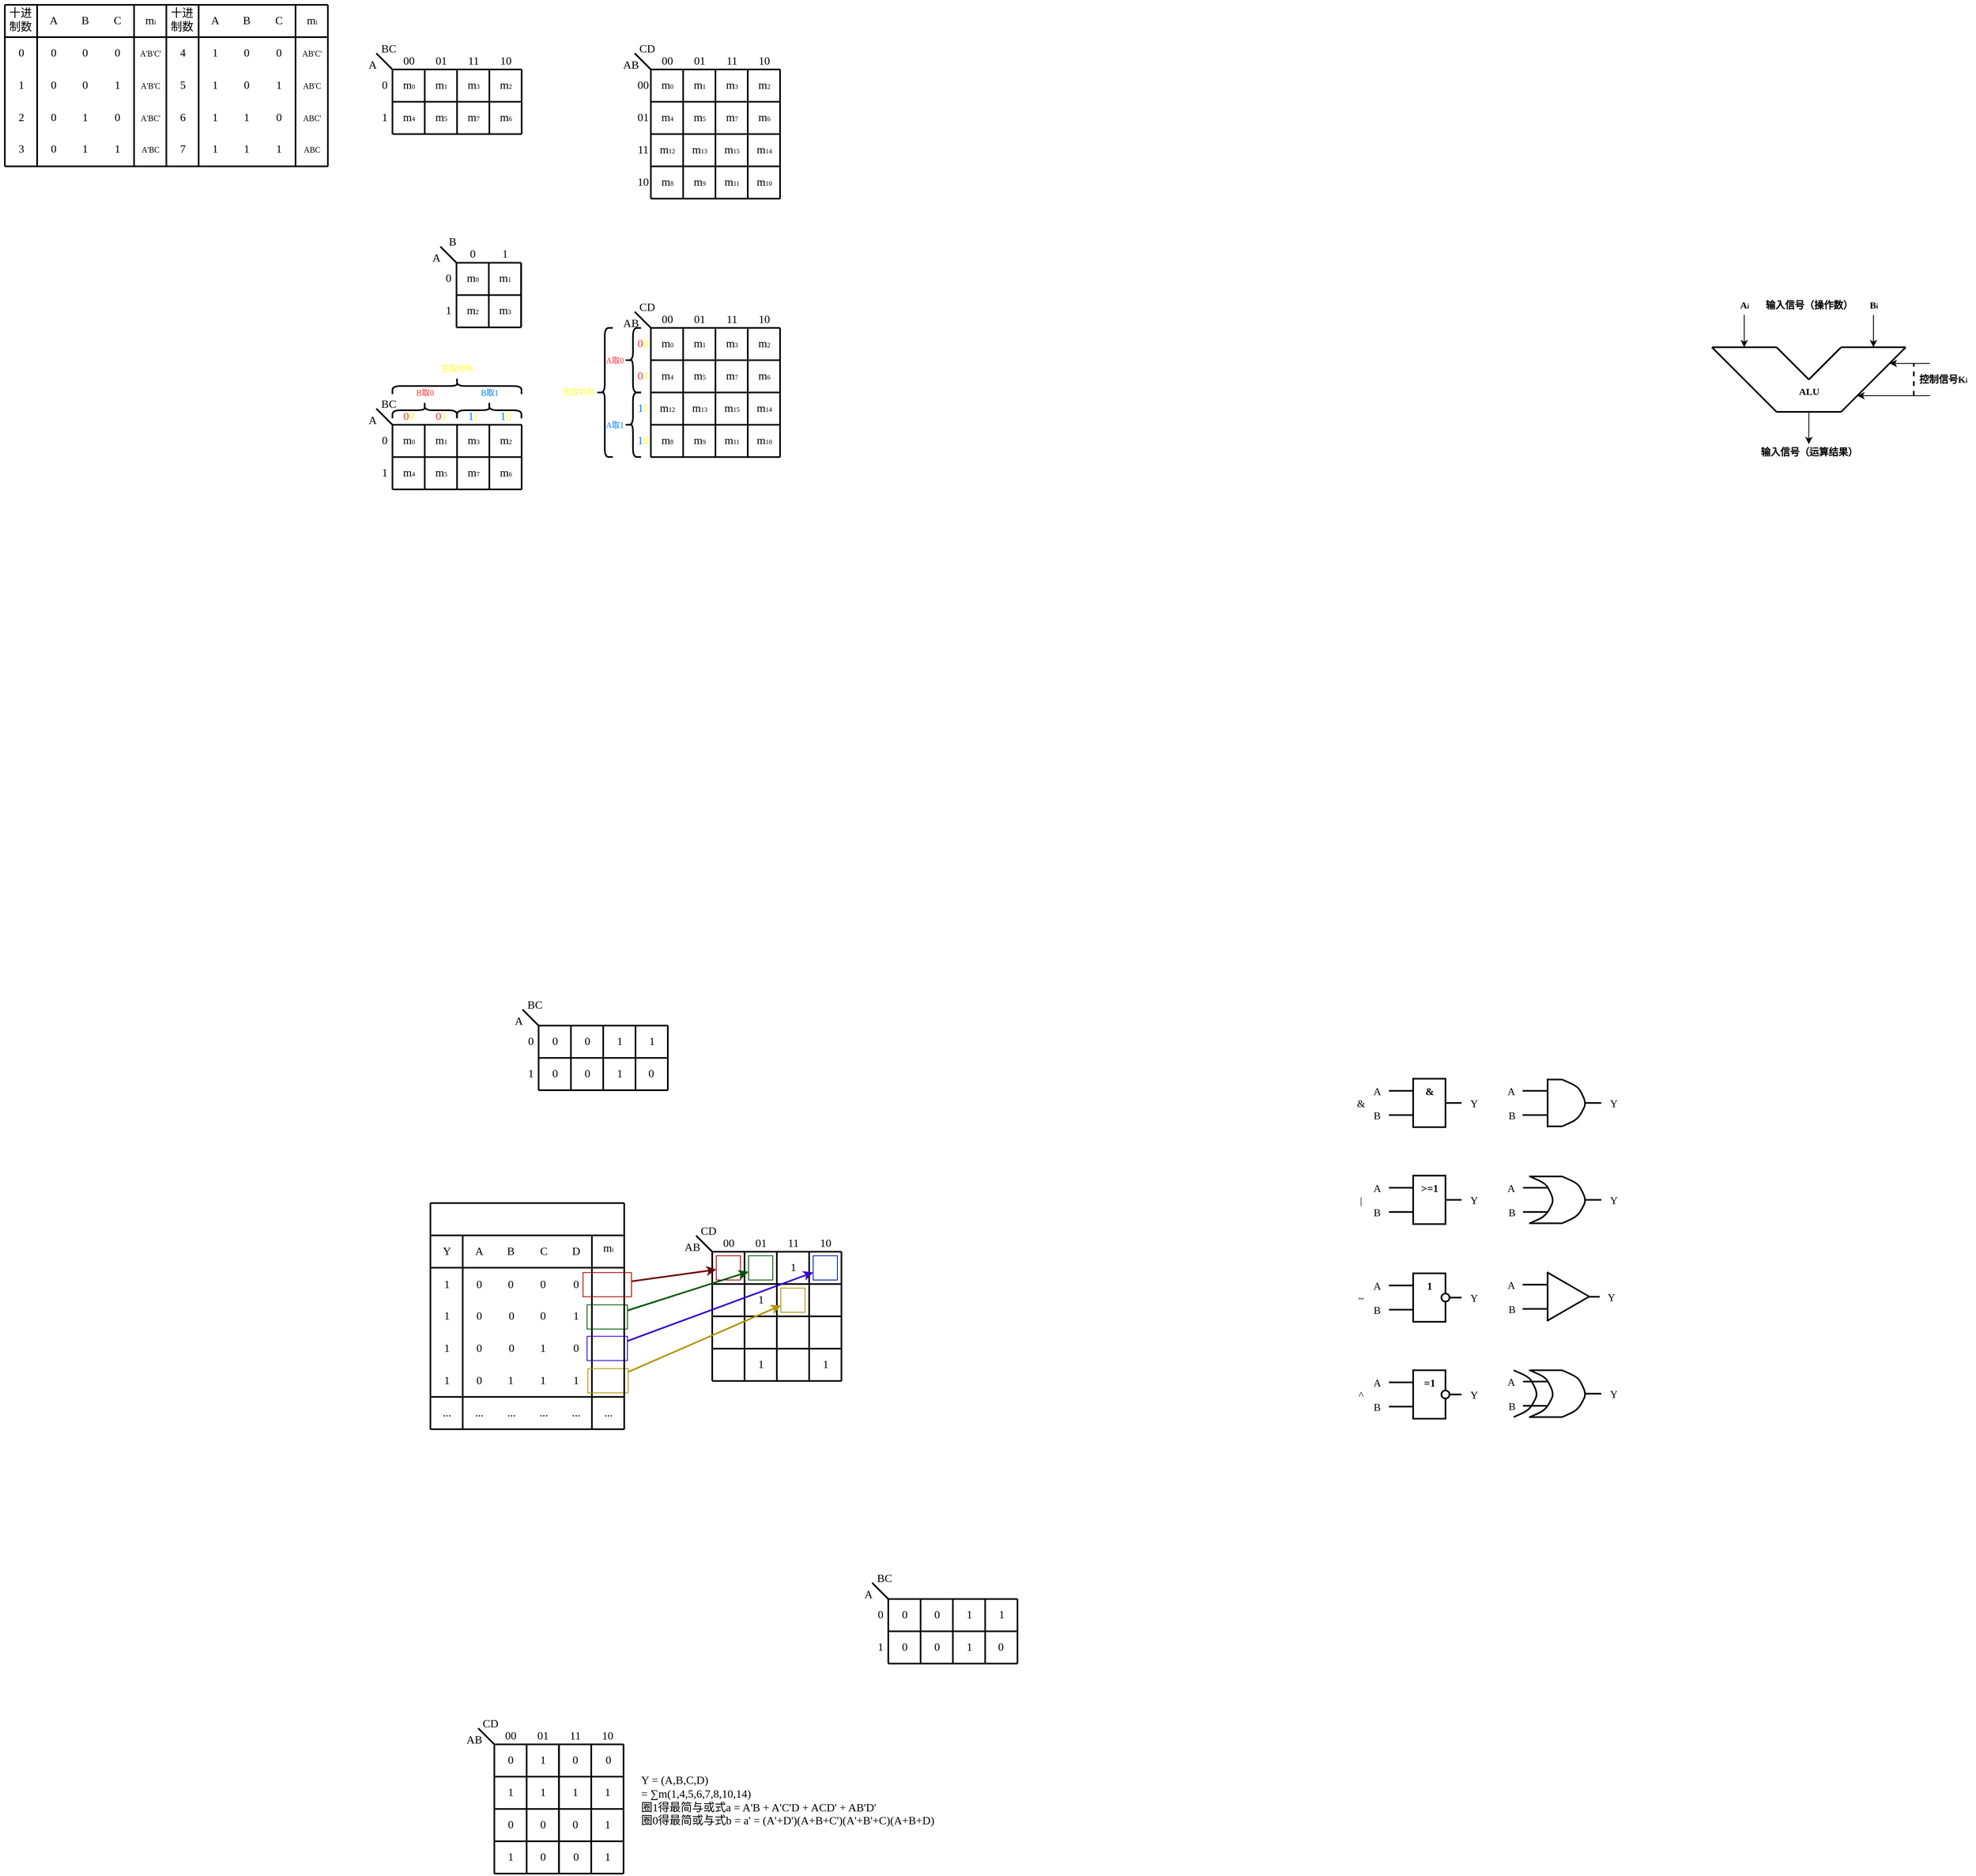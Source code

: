 <mxfile>
    <diagram id="m_cHj5N8Y8HcQLpZVMFY" name="第 1 页">
        <mxGraphModel dx="680" dy="294" grid="1" gridSize="10" guides="1" tooltips="1" connect="1" arrows="1" fold="1" page="1" pageScale="1" pageWidth="50000" pageHeight="50000" math="0" shadow="0">
            <root>
                <mxCell id="0"/>
                <mxCell id="1" parent="0"/>
                <mxCell id="3" value="" style="endArrow=none;html=1;fontFamily=Comic Sans MS;fontSize=14;strokeWidth=2;" parent="1" edge="1">
                    <mxGeometry width="50" height="50" relative="1" as="geometry">
                        <mxPoint x="926" y="776" as="sourcePoint"/>
                        <mxPoint x="1126" y="776" as="targetPoint"/>
                    </mxGeometry>
                </mxCell>
                <mxCell id="4" value="" style="endArrow=none;html=1;fontFamily=Comic Sans MS;fontSize=14;strokeWidth=2;" parent="1" edge="1">
                    <mxGeometry width="50" height="50" relative="1" as="geometry">
                        <mxPoint x="926" y="776" as="sourcePoint"/>
                        <mxPoint x="926" y="976" as="targetPoint"/>
                    </mxGeometry>
                </mxCell>
                <mxCell id="5" value="" style="endArrow=none;html=1;fontFamily=Comic Sans MS;fontSize=14;strokeWidth=2;" parent="1" edge="1">
                    <mxGeometry width="50" height="50" relative="1" as="geometry">
                        <mxPoint x="1086" y="776" as="sourcePoint"/>
                        <mxPoint x="1086" y="976" as="targetPoint"/>
                    </mxGeometry>
                </mxCell>
                <mxCell id="6" value="" style="endArrow=none;html=1;fontFamily=Comic Sans MS;fontSize=14;strokeWidth=2;" parent="1" edge="1">
                    <mxGeometry width="50" height="50" relative="1" as="geometry">
                        <mxPoint x="926" y="976" as="sourcePoint"/>
                        <mxPoint x="1126" y="976" as="targetPoint"/>
                    </mxGeometry>
                </mxCell>
                <mxCell id="7" value="" style="endArrow=none;html=1;fontFamily=Comic Sans MS;fontSize=14;strokeWidth=2;" parent="1" edge="1">
                    <mxGeometry width="50" height="50" relative="1" as="geometry">
                        <mxPoint x="926" y="816" as="sourcePoint"/>
                        <mxPoint x="1126" y="816" as="targetPoint"/>
                    </mxGeometry>
                </mxCell>
                <mxCell id="8" value="" style="endArrow=none;html=1;fontFamily=Comic Sans MS;fontSize=14;strokeWidth=2;" parent="1" edge="1">
                    <mxGeometry width="50" height="50" relative="1" as="geometry">
                        <mxPoint x="966" y="776" as="sourcePoint"/>
                        <mxPoint x="966" y="976" as="targetPoint"/>
                    </mxGeometry>
                </mxCell>
                <mxCell id="9" value="" style="endArrow=none;html=1;fontFamily=Comic Sans MS;fontSize=14;strokeWidth=2;" parent="1" edge="1">
                    <mxGeometry width="50" height="50" relative="1" as="geometry">
                        <mxPoint x="1126" y="776" as="sourcePoint"/>
                        <mxPoint x="1126" y="976" as="targetPoint"/>
                    </mxGeometry>
                </mxCell>
                <mxCell id="10" value="A" style="text;html=1;align=center;verticalAlign=middle;resizable=0;points=[];autosize=1;strokeColor=none;fillColor=none;fontFamily=Comic Sans MS;fontSize=14;strokeWidth=2;" parent="1" vertex="1">
                    <mxGeometry x="971" y="781" width="30" height="30" as="geometry"/>
                </mxCell>
                <mxCell id="11" value="B" style="text;html=1;align=center;verticalAlign=middle;resizable=0;points=[];autosize=1;strokeColor=none;fillColor=none;fontFamily=Comic Sans MS;fontSize=14;strokeWidth=2;" parent="1" vertex="1">
                    <mxGeometry x="1010" y="781" width="30" height="30" as="geometry"/>
                </mxCell>
                <mxCell id="12" value="十进&lt;br style=&quot;font-size: 14px;&quot;&gt;制数" style="text;html=1;align=center;verticalAlign=middle;resizable=0;points=[];autosize=1;strokeColor=none;fillColor=none;fontFamily=Comic Sans MS;fontSize=14;strokeWidth=2;" parent="1" vertex="1">
                    <mxGeometry x="920" y="770" width="50" height="50" as="geometry"/>
                </mxCell>
                <mxCell id="13" value="m&lt;font style=&quot;font-size: 8px;&quot;&gt;i&lt;/font&gt;" style="text;html=1;align=center;verticalAlign=middle;resizable=0;points=[];autosize=1;strokeColor=none;fillColor=none;fontFamily=Comic Sans MS;fontSize=14;strokeWidth=2;" parent="1" vertex="1">
                    <mxGeometry x="1086" y="781" width="40" height="30" as="geometry"/>
                </mxCell>
                <mxCell id="14" value="0" style="text;html=1;align=center;verticalAlign=middle;resizable=0;points=[];autosize=1;strokeColor=none;fillColor=none;fontSize=14;fontFamily=Comic Sans MS;" parent="1" vertex="1">
                    <mxGeometry x="931" y="821" width="30" height="30" as="geometry"/>
                </mxCell>
                <mxCell id="15" value="1" style="text;html=1;align=center;verticalAlign=middle;resizable=0;points=[];autosize=1;strokeColor=none;fillColor=none;fontSize=14;fontFamily=Comic Sans MS;" parent="1" vertex="1">
                    <mxGeometry x="931" y="861" width="30" height="30" as="geometry"/>
                </mxCell>
                <mxCell id="16" value="2" style="text;html=1;align=center;verticalAlign=middle;resizable=0;points=[];autosize=1;strokeColor=none;fillColor=none;fontSize=14;fontFamily=Comic Sans MS;" parent="1" vertex="1">
                    <mxGeometry x="931" y="901" width="30" height="30" as="geometry"/>
                </mxCell>
                <mxCell id="17" value="3" style="text;html=1;align=center;verticalAlign=middle;resizable=0;points=[];autosize=1;strokeColor=none;fillColor=none;fontSize=14;fontFamily=Comic Sans MS;" parent="1" vertex="1">
                    <mxGeometry x="931" y="940" width="30" height="30" as="geometry"/>
                </mxCell>
                <mxCell id="18" value="0" style="text;html=1;align=center;verticalAlign=middle;resizable=0;points=[];autosize=1;strokeColor=none;fillColor=none;fontSize=14;fontFamily=Comic Sans MS;" parent="1" vertex="1">
                    <mxGeometry x="971" y="821" width="30" height="30" as="geometry"/>
                </mxCell>
                <mxCell id="19" value="0" style="text;html=1;align=center;verticalAlign=middle;resizable=0;points=[];autosize=1;strokeColor=none;fillColor=none;fontSize=14;fontFamily=Comic Sans MS;" parent="1" vertex="1">
                    <mxGeometry x="1010" y="821" width="30" height="30" as="geometry"/>
                </mxCell>
                <mxCell id="20" value="0" style="text;html=1;align=center;verticalAlign=middle;resizable=0;points=[];autosize=1;strokeColor=none;fillColor=none;fontSize=14;fontFamily=Comic Sans MS;" parent="1" vertex="1">
                    <mxGeometry x="971" y="861" width="30" height="30" as="geometry"/>
                </mxCell>
                <mxCell id="21" value="0" style="text;html=1;align=center;verticalAlign=middle;resizable=0;points=[];autosize=1;strokeColor=none;fillColor=none;fontSize=14;fontFamily=Comic Sans MS;" parent="1" vertex="1">
                    <mxGeometry x="1010" y="861" width="30" height="30" as="geometry"/>
                </mxCell>
                <mxCell id="22" value="1" style="text;html=1;align=center;verticalAlign=middle;resizable=0;points=[];autosize=1;strokeColor=none;fillColor=none;fontSize=14;fontFamily=Comic Sans MS;" parent="1" vertex="1">
                    <mxGeometry x="1010" y="901" width="30" height="30" as="geometry"/>
                </mxCell>
                <mxCell id="23" value="0" style="text;html=1;align=center;verticalAlign=middle;resizable=0;points=[];autosize=1;strokeColor=none;fillColor=none;fontSize=14;fontFamily=Comic Sans MS;" parent="1" vertex="1">
                    <mxGeometry x="1050" y="901" width="30" height="30" as="geometry"/>
                </mxCell>
                <mxCell id="24" value="1" style="text;html=1;align=center;verticalAlign=middle;resizable=0;points=[];autosize=1;strokeColor=none;fillColor=none;fontSize=14;fontFamily=Comic Sans MS;" parent="1" vertex="1">
                    <mxGeometry x="1050" y="940" width="30" height="30" as="geometry"/>
                </mxCell>
                <mxCell id="25" value="1" style="text;html=1;align=center;verticalAlign=middle;resizable=0;points=[];autosize=1;strokeColor=none;fillColor=none;fontSize=14;fontFamily=Comic Sans MS;" parent="1" vertex="1">
                    <mxGeometry x="1010" y="940" width="30" height="30" as="geometry"/>
                </mxCell>
                <mxCell id="26" value="A'B'C'" style="text;html=1;align=center;verticalAlign=middle;resizable=0;points=[];autosize=1;strokeColor=none;fillColor=none;fontSize=10;fontFamily=Comic Sans MS;" parent="1" vertex="1">
                    <mxGeometry x="1081" y="821" width="50" height="30" as="geometry"/>
                </mxCell>
                <mxCell id="27" value="A'B'C" style="text;html=1;align=center;verticalAlign=middle;resizable=0;points=[];autosize=1;strokeColor=none;fillColor=none;fontSize=10;fontFamily=Comic Sans MS;" parent="1" vertex="1">
                    <mxGeometry x="1081" y="861" width="50" height="30" as="geometry"/>
                </mxCell>
                <mxCell id="28" value="A'BC'" style="text;html=1;align=center;verticalAlign=middle;resizable=0;points=[];autosize=1;strokeColor=none;fillColor=none;fontSize=10;fontFamily=Comic Sans MS;" parent="1" vertex="1">
                    <mxGeometry x="1081" y="901" width="50" height="30" as="geometry"/>
                </mxCell>
                <mxCell id="29" value="A'BC" style="text;html=1;align=center;verticalAlign=middle;resizable=0;points=[];autosize=1;strokeColor=none;fillColor=none;fontSize=10;fontFamily=Comic Sans MS;" parent="1" vertex="1">
                    <mxGeometry x="1081" y="940" width="50" height="30" as="geometry"/>
                </mxCell>
                <mxCell id="30" value="" style="endArrow=none;html=1;fontFamily=Comic Sans MS;fontSize=14;strokeWidth=2;" parent="1" edge="1">
                    <mxGeometry width="50" height="50" relative="1" as="geometry">
                        <mxPoint x="1406" y="856" as="sourcePoint"/>
                        <mxPoint x="1406" y="936" as="targetPoint"/>
                    </mxGeometry>
                </mxCell>
                <mxCell id="31" value="" style="endArrow=none;html=1;fontFamily=Comic Sans MS;fontSize=14;strokeWidth=2;" parent="1" edge="1">
                    <mxGeometry width="50" height="50" relative="1" as="geometry">
                        <mxPoint x="1486" y="856" as="sourcePoint"/>
                        <mxPoint x="1486" y="936" as="targetPoint"/>
                    </mxGeometry>
                </mxCell>
                <mxCell id="32" value="" style="endArrow=none;html=1;fontFamily=Comic Sans MS;fontSize=14;strokeWidth=2;" parent="1" edge="1">
                    <mxGeometry width="50" height="50" relative="1" as="geometry">
                        <mxPoint x="1566" y="936" as="sourcePoint"/>
                        <mxPoint x="1406" y="936" as="targetPoint"/>
                    </mxGeometry>
                </mxCell>
                <mxCell id="33" value="" style="endArrow=none;html=1;fontFamily=Comic Sans MS;fontSize=14;strokeWidth=2;" parent="1" edge="1">
                    <mxGeometry width="50" height="50" relative="1" as="geometry">
                        <mxPoint x="1566" y="856" as="sourcePoint"/>
                        <mxPoint x="1406" y="856" as="targetPoint"/>
                    </mxGeometry>
                </mxCell>
                <mxCell id="34" value="" style="endArrow=none;html=1;fontFamily=Comic Sans MS;fontSize=14;strokeWidth=2;" parent="1" edge="1">
                    <mxGeometry width="50" height="50" relative="1" as="geometry">
                        <mxPoint x="1406" y="856" as="sourcePoint"/>
                        <mxPoint x="1386" y="836" as="targetPoint"/>
                    </mxGeometry>
                </mxCell>
                <mxCell id="35" value="A" style="text;html=1;align=center;verticalAlign=middle;resizable=0;points=[];autosize=1;strokeColor=none;fillColor=none;fontSize=14;fontFamily=Comic Sans MS;" parent="1" vertex="1">
                    <mxGeometry x="1366" y="836" width="30" height="30" as="geometry"/>
                </mxCell>
                <mxCell id="36" value="BC" style="text;html=1;align=center;verticalAlign=middle;resizable=0;points=[];autosize=1;strokeColor=none;fillColor=none;fontSize=14;fontFamily=Comic Sans MS;" parent="1" vertex="1">
                    <mxGeometry x="1381" y="816" width="40" height="30" as="geometry"/>
                </mxCell>
                <mxCell id="37" value="00" style="text;html=1;align=center;verticalAlign=middle;resizable=0;points=[];autosize=1;strokeColor=none;fillColor=none;fontSize=14;fontFamily=Comic Sans MS;" parent="1" vertex="1">
                    <mxGeometry x="1406" y="831" width="40" height="30" as="geometry"/>
                </mxCell>
                <mxCell id="38" value="01" style="text;html=1;align=center;verticalAlign=middle;resizable=0;points=[];autosize=1;strokeColor=none;fillColor=none;fontSize=14;fontFamily=Comic Sans MS;" parent="1" vertex="1">
                    <mxGeometry x="1446" y="831" width="40" height="30" as="geometry"/>
                </mxCell>
                <mxCell id="39" value="0" style="text;html=1;align=center;verticalAlign=middle;resizable=0;points=[];autosize=1;strokeColor=none;fillColor=none;fontSize=14;fontFamily=Comic Sans MS;" parent="1" vertex="1">
                    <mxGeometry x="1381" y="861" width="30" height="30" as="geometry"/>
                </mxCell>
                <mxCell id="40" value="1" style="text;html=1;align=center;verticalAlign=middle;resizable=0;points=[];autosize=1;strokeColor=none;fillColor=none;fontSize=14;fontFamily=Comic Sans MS;" parent="1" vertex="1">
                    <mxGeometry x="1381" y="901" width="30" height="30" as="geometry"/>
                </mxCell>
                <mxCell id="41" value="" style="endArrow=none;html=1;fontFamily=Comic Sans MS;fontSize=14;strokeWidth=2;" parent="1" edge="1">
                    <mxGeometry width="50" height="50" relative="1" as="geometry">
                        <mxPoint x="1566" y="896" as="sourcePoint"/>
                        <mxPoint x="1406" y="896" as="targetPoint"/>
                    </mxGeometry>
                </mxCell>
                <mxCell id="42" value="" style="endArrow=none;html=1;fontFamily=Comic Sans MS;fontSize=14;strokeWidth=2;" parent="1" edge="1">
                    <mxGeometry width="50" height="50" relative="1" as="geometry">
                        <mxPoint x="1446" y="856" as="sourcePoint"/>
                        <mxPoint x="1446" y="936" as="targetPoint"/>
                    </mxGeometry>
                </mxCell>
                <mxCell id="43" value="m&lt;font style=&quot;font-size: 8px;&quot;&gt;0&lt;/font&gt;" style="text;html=1;align=center;verticalAlign=middle;resizable=0;points=[];autosize=1;strokeColor=none;fillColor=none;fontSize=14;fontFamily=Comic Sans MS;" parent="1" vertex="1">
                    <mxGeometry x="1406" y="861" width="40" height="30" as="geometry"/>
                </mxCell>
                <mxCell id="44" value="m&lt;span style=&quot;font-size: 8px;&quot;&gt;1&lt;/span&gt;" style="text;html=1;align=center;verticalAlign=middle;resizable=0;points=[];autosize=1;strokeColor=none;fillColor=none;fontSize=14;fontFamily=Comic Sans MS;" parent="1" vertex="1">
                    <mxGeometry x="1446" y="861" width="40" height="30" as="geometry"/>
                </mxCell>
                <mxCell id="45" value="m&lt;span style=&quot;font-size: 8px;&quot;&gt;4&lt;/span&gt;" style="text;html=1;align=center;verticalAlign=middle;resizable=0;points=[];autosize=1;strokeColor=none;fillColor=none;fontSize=14;fontFamily=Comic Sans MS;" parent="1" vertex="1">
                    <mxGeometry x="1406" y="901" width="40" height="30" as="geometry"/>
                </mxCell>
                <mxCell id="46" value="m&lt;span style=&quot;font-size: 8px;&quot;&gt;5&lt;/span&gt;" style="text;html=1;align=center;verticalAlign=middle;resizable=0;points=[];autosize=1;strokeColor=none;fillColor=none;fontSize=14;fontFamily=Comic Sans MS;" parent="1" vertex="1">
                    <mxGeometry x="1446" y="901" width="40" height="30" as="geometry"/>
                </mxCell>
                <mxCell id="47" value="C" style="text;html=1;align=center;verticalAlign=middle;resizable=0;points=[];autosize=1;strokeColor=none;fillColor=none;fontFamily=Comic Sans MS;fontSize=14;strokeWidth=2;" parent="1" vertex="1">
                    <mxGeometry x="1050" y="781" width="30" height="30" as="geometry"/>
                </mxCell>
                <mxCell id="48" value="0" style="text;html=1;align=center;verticalAlign=middle;resizable=0;points=[];autosize=1;strokeColor=none;fillColor=none;fontSize=14;fontFamily=Comic Sans MS;" parent="1" vertex="1">
                    <mxGeometry x="1050" y="821" width="30" height="30" as="geometry"/>
                </mxCell>
                <mxCell id="49" value="1" style="text;html=1;align=center;verticalAlign=middle;resizable=0;points=[];autosize=1;strokeColor=none;fillColor=none;fontSize=14;fontFamily=Comic Sans MS;" parent="1" vertex="1">
                    <mxGeometry x="1050" y="861" width="30" height="30" as="geometry"/>
                </mxCell>
                <mxCell id="50" value="0" style="text;html=1;align=center;verticalAlign=middle;resizable=0;points=[];autosize=1;strokeColor=none;fillColor=none;fontSize=14;fontFamily=Comic Sans MS;" parent="1" vertex="1">
                    <mxGeometry x="971" y="901" width="30" height="30" as="geometry"/>
                </mxCell>
                <mxCell id="51" value="0" style="text;html=1;align=center;verticalAlign=middle;resizable=0;points=[];autosize=1;strokeColor=none;fillColor=none;fontSize=14;fontFamily=Comic Sans MS;" parent="1" vertex="1">
                    <mxGeometry x="971" y="940" width="30" height="30" as="geometry"/>
                </mxCell>
                <mxCell id="52" value="" style="endArrow=none;html=1;fontFamily=Comic Sans MS;fontSize=14;strokeWidth=2;" parent="1" edge="1">
                    <mxGeometry width="50" height="50" relative="1" as="geometry">
                        <mxPoint x="1126" y="776" as="sourcePoint"/>
                        <mxPoint x="1326" y="776" as="targetPoint"/>
                    </mxGeometry>
                </mxCell>
                <mxCell id="53" value="" style="endArrow=none;html=1;fontFamily=Comic Sans MS;fontSize=14;strokeWidth=2;" parent="1" edge="1">
                    <mxGeometry width="50" height="50" relative="1" as="geometry">
                        <mxPoint x="1286" y="776" as="sourcePoint"/>
                        <mxPoint x="1286" y="976" as="targetPoint"/>
                    </mxGeometry>
                </mxCell>
                <mxCell id="54" value="" style="endArrow=none;html=1;fontFamily=Comic Sans MS;fontSize=14;strokeWidth=2;" parent="1" edge="1">
                    <mxGeometry width="50" height="50" relative="1" as="geometry">
                        <mxPoint x="1126" y="976" as="sourcePoint"/>
                        <mxPoint x="1326" y="976" as="targetPoint"/>
                    </mxGeometry>
                </mxCell>
                <mxCell id="55" value="" style="endArrow=none;html=1;fontFamily=Comic Sans MS;fontSize=14;strokeWidth=2;" parent="1" edge="1">
                    <mxGeometry width="50" height="50" relative="1" as="geometry">
                        <mxPoint x="1126" y="816" as="sourcePoint"/>
                        <mxPoint x="1326" y="816" as="targetPoint"/>
                    </mxGeometry>
                </mxCell>
                <mxCell id="56" value="" style="endArrow=none;html=1;fontFamily=Comic Sans MS;fontSize=14;strokeWidth=2;" parent="1" edge="1">
                    <mxGeometry width="50" height="50" relative="1" as="geometry">
                        <mxPoint x="1166" y="776" as="sourcePoint"/>
                        <mxPoint x="1166" y="976" as="targetPoint"/>
                    </mxGeometry>
                </mxCell>
                <mxCell id="57" value="" style="endArrow=none;html=1;fontFamily=Comic Sans MS;fontSize=14;strokeWidth=2;" parent="1" edge="1">
                    <mxGeometry width="50" height="50" relative="1" as="geometry">
                        <mxPoint x="1326" y="776" as="sourcePoint"/>
                        <mxPoint x="1326" y="976" as="targetPoint"/>
                    </mxGeometry>
                </mxCell>
                <mxCell id="58" value="A" style="text;html=1;align=center;verticalAlign=middle;resizable=0;points=[];autosize=1;strokeColor=none;fillColor=none;fontFamily=Comic Sans MS;fontSize=14;strokeWidth=2;" parent="1" vertex="1">
                    <mxGeometry x="1171" y="781" width="30" height="30" as="geometry"/>
                </mxCell>
                <mxCell id="59" value="B" style="text;html=1;align=center;verticalAlign=middle;resizable=0;points=[];autosize=1;strokeColor=none;fillColor=none;fontFamily=Comic Sans MS;fontSize=14;strokeWidth=2;" parent="1" vertex="1">
                    <mxGeometry x="1210" y="781" width="30" height="30" as="geometry"/>
                </mxCell>
                <mxCell id="60" value="十进&lt;br style=&quot;font-size: 14px;&quot;&gt;制数" style="text;html=1;align=center;verticalAlign=middle;resizable=0;points=[];autosize=1;strokeColor=none;fillColor=none;fontFamily=Comic Sans MS;fontSize=14;strokeWidth=2;" parent="1" vertex="1">
                    <mxGeometry x="1120" y="770" width="50" height="50" as="geometry"/>
                </mxCell>
                <mxCell id="61" value="m&lt;font style=&quot;font-size: 8px;&quot;&gt;i&lt;/font&gt;" style="text;html=1;align=center;verticalAlign=middle;resizable=0;points=[];autosize=1;strokeColor=none;fillColor=none;fontFamily=Comic Sans MS;fontSize=14;strokeWidth=2;" parent="1" vertex="1">
                    <mxGeometry x="1286" y="781" width="40" height="30" as="geometry"/>
                </mxCell>
                <mxCell id="62" value="4" style="text;html=1;align=center;verticalAlign=middle;resizable=0;points=[];autosize=1;strokeColor=none;fillColor=none;fontSize=14;fontFamily=Comic Sans MS;" parent="1" vertex="1">
                    <mxGeometry x="1131" y="821" width="30" height="30" as="geometry"/>
                </mxCell>
                <mxCell id="63" value="5" style="text;html=1;align=center;verticalAlign=middle;resizable=0;points=[];autosize=1;strokeColor=none;fillColor=none;fontSize=14;fontFamily=Comic Sans MS;" parent="1" vertex="1">
                    <mxGeometry x="1131" y="861" width="30" height="30" as="geometry"/>
                </mxCell>
                <mxCell id="64" value="6" style="text;html=1;align=center;verticalAlign=middle;resizable=0;points=[];autosize=1;strokeColor=none;fillColor=none;fontSize=14;fontFamily=Comic Sans MS;" parent="1" vertex="1">
                    <mxGeometry x="1131" y="901" width="30" height="30" as="geometry"/>
                </mxCell>
                <mxCell id="65" value="7" style="text;html=1;align=center;verticalAlign=middle;resizable=0;points=[];autosize=1;strokeColor=none;fillColor=none;fontSize=14;fontFamily=Comic Sans MS;" parent="1" vertex="1">
                    <mxGeometry x="1131" y="940" width="30" height="30" as="geometry"/>
                </mxCell>
                <mxCell id="66" value="1" style="text;html=1;align=center;verticalAlign=middle;resizable=0;points=[];autosize=1;strokeColor=none;fillColor=none;fontSize=14;fontFamily=Comic Sans MS;" parent="1" vertex="1">
                    <mxGeometry x="1171" y="821" width="30" height="30" as="geometry"/>
                </mxCell>
                <mxCell id="67" value="0" style="text;html=1;align=center;verticalAlign=middle;resizable=0;points=[];autosize=1;strokeColor=none;fillColor=none;fontSize=14;fontFamily=Comic Sans MS;" parent="1" vertex="1">
                    <mxGeometry x="1210" y="821" width="30" height="30" as="geometry"/>
                </mxCell>
                <mxCell id="68" value="1" style="text;html=1;align=center;verticalAlign=middle;resizable=0;points=[];autosize=1;strokeColor=none;fillColor=none;fontSize=14;fontFamily=Comic Sans MS;" parent="1" vertex="1">
                    <mxGeometry x="1171" y="861" width="30" height="30" as="geometry"/>
                </mxCell>
                <mxCell id="69" value="0" style="text;html=1;align=center;verticalAlign=middle;resizable=0;points=[];autosize=1;strokeColor=none;fillColor=none;fontSize=14;fontFamily=Comic Sans MS;" parent="1" vertex="1">
                    <mxGeometry x="1210" y="861" width="30" height="30" as="geometry"/>
                </mxCell>
                <mxCell id="70" value="1" style="text;html=1;align=center;verticalAlign=middle;resizable=0;points=[];autosize=1;strokeColor=none;fillColor=none;fontSize=14;fontFamily=Comic Sans MS;" parent="1" vertex="1">
                    <mxGeometry x="1210" y="901" width="30" height="30" as="geometry"/>
                </mxCell>
                <mxCell id="71" value="0" style="text;html=1;align=center;verticalAlign=middle;resizable=0;points=[];autosize=1;strokeColor=none;fillColor=none;fontSize=14;fontFamily=Comic Sans MS;" parent="1" vertex="1">
                    <mxGeometry x="1250" y="901" width="30" height="30" as="geometry"/>
                </mxCell>
                <mxCell id="72" value="1" style="text;html=1;align=center;verticalAlign=middle;resizable=0;points=[];autosize=1;strokeColor=none;fillColor=none;fontSize=14;fontFamily=Comic Sans MS;" parent="1" vertex="1">
                    <mxGeometry x="1250" y="940" width="30" height="30" as="geometry"/>
                </mxCell>
                <mxCell id="73" value="1" style="text;html=1;align=center;verticalAlign=middle;resizable=0;points=[];autosize=1;strokeColor=none;fillColor=none;fontSize=14;fontFamily=Comic Sans MS;" parent="1" vertex="1">
                    <mxGeometry x="1210" y="940" width="30" height="30" as="geometry"/>
                </mxCell>
                <mxCell id="74" value="AB'C'" style="text;html=1;align=center;verticalAlign=middle;resizable=0;points=[];autosize=1;strokeColor=none;fillColor=none;fontSize=10;fontFamily=Comic Sans MS;" parent="1" vertex="1">
                    <mxGeometry x="1281" y="821" width="50" height="30" as="geometry"/>
                </mxCell>
                <mxCell id="75" value="AB'C" style="text;html=1;align=center;verticalAlign=middle;resizable=0;points=[];autosize=1;strokeColor=none;fillColor=none;fontSize=10;fontFamily=Comic Sans MS;" parent="1" vertex="1">
                    <mxGeometry x="1281" y="861" width="50" height="30" as="geometry"/>
                </mxCell>
                <mxCell id="76" value="ABC'" style="text;html=1;align=center;verticalAlign=middle;resizable=0;points=[];autosize=1;strokeColor=none;fillColor=none;fontSize=10;fontFamily=Comic Sans MS;" parent="1" vertex="1">
                    <mxGeometry x="1281" y="901" width="50" height="30" as="geometry"/>
                </mxCell>
                <mxCell id="77" value="ABC" style="text;html=1;align=center;verticalAlign=middle;resizable=0;points=[];autosize=1;strokeColor=none;fillColor=none;fontSize=10;fontFamily=Comic Sans MS;" parent="1" vertex="1">
                    <mxGeometry x="1286" y="940" width="40" height="30" as="geometry"/>
                </mxCell>
                <mxCell id="78" value="C" style="text;html=1;align=center;verticalAlign=middle;resizable=0;points=[];autosize=1;strokeColor=none;fillColor=none;fontFamily=Comic Sans MS;fontSize=14;strokeWidth=2;" parent="1" vertex="1">
                    <mxGeometry x="1250" y="781" width="30" height="30" as="geometry"/>
                </mxCell>
                <mxCell id="79" value="0" style="text;html=1;align=center;verticalAlign=middle;resizable=0;points=[];autosize=1;strokeColor=none;fillColor=none;fontSize=14;fontFamily=Comic Sans MS;" parent="1" vertex="1">
                    <mxGeometry x="1250" y="821" width="30" height="30" as="geometry"/>
                </mxCell>
                <mxCell id="80" value="1" style="text;html=1;align=center;verticalAlign=middle;resizable=0;points=[];autosize=1;strokeColor=none;fillColor=none;fontSize=14;fontFamily=Comic Sans MS;" parent="1" vertex="1">
                    <mxGeometry x="1250" y="861" width="30" height="30" as="geometry"/>
                </mxCell>
                <mxCell id="81" value="1" style="text;html=1;align=center;verticalAlign=middle;resizable=0;points=[];autosize=1;strokeColor=none;fillColor=none;fontSize=14;fontFamily=Comic Sans MS;" parent="1" vertex="1">
                    <mxGeometry x="1171" y="901" width="30" height="30" as="geometry"/>
                </mxCell>
                <mxCell id="82" value="1" style="text;html=1;align=center;verticalAlign=middle;resizable=0;points=[];autosize=1;strokeColor=none;fillColor=none;fontSize=14;fontFamily=Comic Sans MS;" parent="1" vertex="1">
                    <mxGeometry x="1171" y="940" width="30" height="30" as="geometry"/>
                </mxCell>
                <mxCell id="83" value="" style="endArrow=none;html=1;fontFamily=Comic Sans MS;fontSize=14;strokeWidth=2;" parent="1" edge="1">
                    <mxGeometry width="50" height="50" relative="1" as="geometry">
                        <mxPoint x="1526" y="856" as="sourcePoint"/>
                        <mxPoint x="1526" y="936" as="targetPoint"/>
                    </mxGeometry>
                </mxCell>
                <mxCell id="84" value="11" style="text;html=1;align=center;verticalAlign=middle;resizable=0;points=[];autosize=1;strokeColor=none;fillColor=none;fontSize=14;fontFamily=Comic Sans MS;" parent="1" vertex="1">
                    <mxGeometry x="1486" y="831" width="40" height="30" as="geometry"/>
                </mxCell>
                <mxCell id="85" value="" style="endArrow=none;html=1;fontFamily=Comic Sans MS;fontSize=14;strokeWidth=2;" parent="1" edge="1">
                    <mxGeometry width="50" height="50" relative="1" as="geometry">
                        <mxPoint x="1486" y="856" as="sourcePoint"/>
                        <mxPoint x="1486" y="936" as="targetPoint"/>
                    </mxGeometry>
                </mxCell>
                <mxCell id="86" value="m&lt;span style=&quot;font-size: 8px;&quot;&gt;3&lt;/span&gt;" style="text;html=1;align=center;verticalAlign=middle;resizable=0;points=[];autosize=1;strokeColor=none;fillColor=none;fontSize=14;fontFamily=Comic Sans MS;" parent="1" vertex="1">
                    <mxGeometry x="1486" y="861" width="40" height="30" as="geometry"/>
                </mxCell>
                <mxCell id="87" value="m&lt;span style=&quot;font-size: 8px;&quot;&gt;7&lt;/span&gt;" style="text;html=1;align=center;verticalAlign=middle;resizable=0;points=[];autosize=1;strokeColor=none;fillColor=none;fontSize=14;fontFamily=Comic Sans MS;" parent="1" vertex="1">
                    <mxGeometry x="1486" y="901" width="40" height="30" as="geometry"/>
                </mxCell>
                <mxCell id="88" value="" style="endArrow=none;html=1;fontFamily=Comic Sans MS;fontSize=14;strokeWidth=2;" parent="1" edge="1">
                    <mxGeometry width="50" height="50" relative="1" as="geometry">
                        <mxPoint x="1566" y="856" as="sourcePoint"/>
                        <mxPoint x="1566" y="936" as="targetPoint"/>
                    </mxGeometry>
                </mxCell>
                <mxCell id="89" value="10" style="text;html=1;align=center;verticalAlign=middle;resizable=0;points=[];autosize=1;strokeColor=none;fillColor=none;fontSize=14;fontFamily=Comic Sans MS;" parent="1" vertex="1">
                    <mxGeometry x="1526" y="831" width="40" height="30" as="geometry"/>
                </mxCell>
                <mxCell id="90" value="m&lt;span style=&quot;font-size: 8px;&quot;&gt;2&lt;/span&gt;" style="text;html=1;align=center;verticalAlign=middle;resizable=0;points=[];autosize=1;strokeColor=none;fillColor=none;fontSize=14;fontFamily=Comic Sans MS;" parent="1" vertex="1">
                    <mxGeometry x="1526" y="861" width="40" height="30" as="geometry"/>
                </mxCell>
                <mxCell id="91" value="m&lt;span style=&quot;font-size: 8px;&quot;&gt;6&lt;/span&gt;" style="text;html=1;align=center;verticalAlign=middle;resizable=0;points=[];autosize=1;strokeColor=none;fillColor=none;fontSize=14;fontFamily=Comic Sans MS;" parent="1" vertex="1">
                    <mxGeometry x="1526" y="901" width="40" height="30" as="geometry"/>
                </mxCell>
                <mxCell id="92" value="" style="endArrow=none;html=1;fontFamily=Comic Sans MS;fontSize=14;strokeWidth=2;" parent="1" edge="1">
                    <mxGeometry width="50" height="50" relative="1" as="geometry">
                        <mxPoint x="1726" y="856" as="sourcePoint"/>
                        <mxPoint x="1726" y="936" as="targetPoint"/>
                    </mxGeometry>
                </mxCell>
                <mxCell id="93" value="" style="endArrow=none;html=1;fontFamily=Comic Sans MS;fontSize=14;strokeWidth=2;" parent="1" edge="1">
                    <mxGeometry width="50" height="50" relative="1" as="geometry">
                        <mxPoint x="1806" y="856" as="sourcePoint"/>
                        <mxPoint x="1806" y="936" as="targetPoint"/>
                    </mxGeometry>
                </mxCell>
                <mxCell id="94" value="" style="endArrow=none;html=1;fontFamily=Comic Sans MS;fontSize=14;strokeWidth=2;" parent="1" edge="1">
                    <mxGeometry width="50" height="50" relative="1" as="geometry">
                        <mxPoint x="1886" y="936" as="sourcePoint"/>
                        <mxPoint x="1726" y="936" as="targetPoint"/>
                    </mxGeometry>
                </mxCell>
                <mxCell id="95" value="" style="endArrow=none;html=1;fontFamily=Comic Sans MS;fontSize=14;strokeWidth=2;" parent="1" edge="1">
                    <mxGeometry width="50" height="50" relative="1" as="geometry">
                        <mxPoint x="1886" y="856" as="sourcePoint"/>
                        <mxPoint x="1726" y="856" as="targetPoint"/>
                    </mxGeometry>
                </mxCell>
                <mxCell id="96" value="" style="endArrow=none;html=1;fontFamily=Comic Sans MS;fontSize=14;strokeWidth=2;" parent="1" edge="1">
                    <mxGeometry width="50" height="50" relative="1" as="geometry">
                        <mxPoint x="1726" y="856" as="sourcePoint"/>
                        <mxPoint x="1706" y="836" as="targetPoint"/>
                    </mxGeometry>
                </mxCell>
                <mxCell id="97" value="AB" style="text;html=1;align=center;verticalAlign=middle;resizable=0;points=[];autosize=1;strokeColor=none;fillColor=none;fontSize=14;fontFamily=Comic Sans MS;" parent="1" vertex="1">
                    <mxGeometry x="1681" y="836" width="40" height="30" as="geometry"/>
                </mxCell>
                <mxCell id="98" value="CD" style="text;html=1;align=center;verticalAlign=middle;resizable=0;points=[];autosize=1;strokeColor=none;fillColor=none;fontSize=14;fontFamily=Comic Sans MS;" parent="1" vertex="1">
                    <mxGeometry x="1701" y="816" width="40" height="30" as="geometry"/>
                </mxCell>
                <mxCell id="99" value="00" style="text;html=1;align=center;verticalAlign=middle;resizable=0;points=[];autosize=1;strokeColor=none;fillColor=none;fontSize=14;fontFamily=Comic Sans MS;" parent="1" vertex="1">
                    <mxGeometry x="1726" y="831" width="40" height="30" as="geometry"/>
                </mxCell>
                <mxCell id="100" value="01" style="text;html=1;align=center;verticalAlign=middle;resizable=0;points=[];autosize=1;strokeColor=none;fillColor=none;fontSize=14;fontFamily=Comic Sans MS;" parent="1" vertex="1">
                    <mxGeometry x="1766" y="831" width="40" height="30" as="geometry"/>
                </mxCell>
                <mxCell id="101" value="00" style="text;html=1;align=center;verticalAlign=middle;resizable=0;points=[];autosize=1;strokeColor=none;fillColor=none;fontSize=14;fontFamily=Comic Sans MS;" parent="1" vertex="1">
                    <mxGeometry x="1696" y="861" width="40" height="30" as="geometry"/>
                </mxCell>
                <mxCell id="102" value="01" style="text;html=1;align=center;verticalAlign=middle;resizable=0;points=[];autosize=1;strokeColor=none;fillColor=none;fontSize=14;fontFamily=Comic Sans MS;" parent="1" vertex="1">
                    <mxGeometry x="1696" y="901" width="40" height="30" as="geometry"/>
                </mxCell>
                <mxCell id="103" value="" style="endArrow=none;html=1;fontFamily=Comic Sans MS;fontSize=14;strokeWidth=2;" parent="1" edge="1">
                    <mxGeometry width="50" height="50" relative="1" as="geometry">
                        <mxPoint x="1886" y="896" as="sourcePoint"/>
                        <mxPoint x="1726" y="896" as="targetPoint"/>
                    </mxGeometry>
                </mxCell>
                <mxCell id="104" value="" style="endArrow=none;html=1;fontFamily=Comic Sans MS;fontSize=14;strokeWidth=2;" parent="1" edge="1">
                    <mxGeometry width="50" height="50" relative="1" as="geometry">
                        <mxPoint x="1766" y="856" as="sourcePoint"/>
                        <mxPoint x="1766" y="936" as="targetPoint"/>
                    </mxGeometry>
                </mxCell>
                <mxCell id="105" value="m&lt;font style=&quot;font-size: 8px;&quot;&gt;0&lt;/font&gt;" style="text;html=1;align=center;verticalAlign=middle;resizable=0;points=[];autosize=1;strokeColor=none;fillColor=none;fontSize=14;fontFamily=Comic Sans MS;" parent="1" vertex="1">
                    <mxGeometry x="1726" y="861" width="40" height="30" as="geometry"/>
                </mxCell>
                <mxCell id="106" value="m&lt;span style=&quot;font-size: 8px;&quot;&gt;1&lt;/span&gt;" style="text;html=1;align=center;verticalAlign=middle;resizable=0;points=[];autosize=1;strokeColor=none;fillColor=none;fontSize=14;fontFamily=Comic Sans MS;" parent="1" vertex="1">
                    <mxGeometry x="1766" y="861" width="40" height="30" as="geometry"/>
                </mxCell>
                <mxCell id="107" value="m&lt;span style=&quot;font-size: 8px;&quot;&gt;4&lt;/span&gt;" style="text;html=1;align=center;verticalAlign=middle;resizable=0;points=[];autosize=1;strokeColor=none;fillColor=none;fontSize=14;fontFamily=Comic Sans MS;" parent="1" vertex="1">
                    <mxGeometry x="1726" y="901" width="40" height="30" as="geometry"/>
                </mxCell>
                <mxCell id="108" value="m&lt;span style=&quot;font-size: 8px;&quot;&gt;5&lt;/span&gt;" style="text;html=1;align=center;verticalAlign=middle;resizable=0;points=[];autosize=1;strokeColor=none;fillColor=none;fontSize=14;fontFamily=Comic Sans MS;" parent="1" vertex="1">
                    <mxGeometry x="1766" y="901" width="40" height="30" as="geometry"/>
                </mxCell>
                <mxCell id="109" value="" style="endArrow=none;html=1;fontFamily=Comic Sans MS;fontSize=14;strokeWidth=2;" parent="1" edge="1">
                    <mxGeometry width="50" height="50" relative="1" as="geometry">
                        <mxPoint x="1846" y="856" as="sourcePoint"/>
                        <mxPoint x="1846" y="936" as="targetPoint"/>
                    </mxGeometry>
                </mxCell>
                <mxCell id="110" value="11" style="text;html=1;align=center;verticalAlign=middle;resizable=0;points=[];autosize=1;strokeColor=none;fillColor=none;fontSize=14;fontFamily=Comic Sans MS;" parent="1" vertex="1">
                    <mxGeometry x="1806" y="831" width="40" height="30" as="geometry"/>
                </mxCell>
                <mxCell id="111" value="" style="endArrow=none;html=1;fontFamily=Comic Sans MS;fontSize=14;strokeWidth=2;" parent="1" edge="1">
                    <mxGeometry width="50" height="50" relative="1" as="geometry">
                        <mxPoint x="1806" y="856" as="sourcePoint"/>
                        <mxPoint x="1806" y="936" as="targetPoint"/>
                    </mxGeometry>
                </mxCell>
                <mxCell id="112" value="m&lt;span style=&quot;font-size: 8px;&quot;&gt;3&lt;/span&gt;" style="text;html=1;align=center;verticalAlign=middle;resizable=0;points=[];autosize=1;strokeColor=none;fillColor=none;fontSize=14;fontFamily=Comic Sans MS;" parent="1" vertex="1">
                    <mxGeometry x="1806" y="861" width="40" height="30" as="geometry"/>
                </mxCell>
                <mxCell id="113" value="m&lt;span style=&quot;font-size: 8px;&quot;&gt;7&lt;/span&gt;" style="text;html=1;align=center;verticalAlign=middle;resizable=0;points=[];autosize=1;strokeColor=none;fillColor=none;fontSize=14;fontFamily=Comic Sans MS;" parent="1" vertex="1">
                    <mxGeometry x="1806" y="901" width="40" height="30" as="geometry"/>
                </mxCell>
                <mxCell id="114" value="" style="endArrow=none;html=1;fontFamily=Comic Sans MS;fontSize=14;strokeWidth=2;" parent="1" edge="1">
                    <mxGeometry width="50" height="50" relative="1" as="geometry">
                        <mxPoint x="1886" y="856" as="sourcePoint"/>
                        <mxPoint x="1886" y="936" as="targetPoint"/>
                    </mxGeometry>
                </mxCell>
                <mxCell id="115" value="10" style="text;html=1;align=center;verticalAlign=middle;resizable=0;points=[];autosize=1;strokeColor=none;fillColor=none;fontSize=14;fontFamily=Comic Sans MS;" parent="1" vertex="1">
                    <mxGeometry x="1846" y="831" width="40" height="30" as="geometry"/>
                </mxCell>
                <mxCell id="116" value="m&lt;span style=&quot;font-size: 8px;&quot;&gt;2&lt;/span&gt;" style="text;html=1;align=center;verticalAlign=middle;resizable=0;points=[];autosize=1;strokeColor=none;fillColor=none;fontSize=14;fontFamily=Comic Sans MS;" parent="1" vertex="1">
                    <mxGeometry x="1846" y="861" width="40" height="30" as="geometry"/>
                </mxCell>
                <mxCell id="117" value="m&lt;span style=&quot;font-size: 8px;&quot;&gt;6&lt;/span&gt;" style="text;html=1;align=center;verticalAlign=middle;resizable=0;points=[];autosize=1;strokeColor=none;fillColor=none;fontSize=14;fontFamily=Comic Sans MS;" parent="1" vertex="1">
                    <mxGeometry x="1846" y="901" width="40" height="30" as="geometry"/>
                </mxCell>
                <mxCell id="118" value="" style="endArrow=none;html=1;fontFamily=Comic Sans MS;fontSize=14;strokeWidth=2;" parent="1" edge="1">
                    <mxGeometry width="50" height="50" relative="1" as="geometry">
                        <mxPoint x="1726" y="936" as="sourcePoint"/>
                        <mxPoint x="1726" y="1016" as="targetPoint"/>
                    </mxGeometry>
                </mxCell>
                <mxCell id="119" value="" style="endArrow=none;html=1;fontFamily=Comic Sans MS;fontSize=14;strokeWidth=2;" parent="1" edge="1">
                    <mxGeometry width="50" height="50" relative="1" as="geometry">
                        <mxPoint x="1806" y="936" as="sourcePoint"/>
                        <mxPoint x="1806" y="1016" as="targetPoint"/>
                    </mxGeometry>
                </mxCell>
                <mxCell id="120" value="" style="endArrow=none;html=1;fontFamily=Comic Sans MS;fontSize=14;strokeWidth=2;" parent="1" edge="1">
                    <mxGeometry width="50" height="50" relative="1" as="geometry">
                        <mxPoint x="1886" y="1016" as="sourcePoint"/>
                        <mxPoint x="1726" y="1016" as="targetPoint"/>
                    </mxGeometry>
                </mxCell>
                <mxCell id="121" value="11" style="text;html=1;align=center;verticalAlign=middle;resizable=0;points=[];autosize=1;strokeColor=none;fillColor=none;fontSize=14;fontFamily=Comic Sans MS;" parent="1" vertex="1">
                    <mxGeometry x="1696" y="941" width="40" height="30" as="geometry"/>
                </mxCell>
                <mxCell id="122" value="10" style="text;html=1;align=center;verticalAlign=middle;resizable=0;points=[];autosize=1;strokeColor=none;fillColor=none;fontSize=14;fontFamily=Comic Sans MS;" parent="1" vertex="1">
                    <mxGeometry x="1696" y="981" width="40" height="30" as="geometry"/>
                </mxCell>
                <mxCell id="123" value="" style="endArrow=none;html=1;fontFamily=Comic Sans MS;fontSize=14;strokeWidth=2;" parent="1" edge="1">
                    <mxGeometry width="50" height="50" relative="1" as="geometry">
                        <mxPoint x="1886" y="976" as="sourcePoint"/>
                        <mxPoint x="1726" y="976" as="targetPoint"/>
                    </mxGeometry>
                </mxCell>
                <mxCell id="124" value="" style="endArrow=none;html=1;fontFamily=Comic Sans MS;fontSize=14;strokeWidth=2;" parent="1" edge="1">
                    <mxGeometry width="50" height="50" relative="1" as="geometry">
                        <mxPoint x="1766" y="936" as="sourcePoint"/>
                        <mxPoint x="1766" y="1016" as="targetPoint"/>
                    </mxGeometry>
                </mxCell>
                <mxCell id="125" value="m&lt;span style=&quot;font-size: 8px;&quot;&gt;12&lt;/span&gt;" style="text;html=1;align=center;verticalAlign=middle;resizable=0;points=[];autosize=1;strokeColor=none;fillColor=none;fontSize=14;fontFamily=Comic Sans MS;" parent="1" vertex="1">
                    <mxGeometry x="1726" y="941" width="40" height="30" as="geometry"/>
                </mxCell>
                <mxCell id="126" value="m&lt;span style=&quot;font-size: 8px;&quot;&gt;13&lt;/span&gt;" style="text;html=1;align=center;verticalAlign=middle;resizable=0;points=[];autosize=1;strokeColor=none;fillColor=none;fontSize=14;fontFamily=Comic Sans MS;" parent="1" vertex="1">
                    <mxGeometry x="1766" y="941" width="40" height="30" as="geometry"/>
                </mxCell>
                <mxCell id="127" value="m&lt;span style=&quot;font-size: 8px;&quot;&gt;8&lt;/span&gt;" style="text;html=1;align=center;verticalAlign=middle;resizable=0;points=[];autosize=1;strokeColor=none;fillColor=none;fontSize=14;fontFamily=Comic Sans MS;" parent="1" vertex="1">
                    <mxGeometry x="1726" y="981" width="40" height="30" as="geometry"/>
                </mxCell>
                <mxCell id="128" value="m&lt;span style=&quot;font-size: 8px;&quot;&gt;9&lt;/span&gt;" style="text;html=1;align=center;verticalAlign=middle;resizable=0;points=[];autosize=1;strokeColor=none;fillColor=none;fontSize=14;fontFamily=Comic Sans MS;" parent="1" vertex="1">
                    <mxGeometry x="1766" y="981" width="40" height="30" as="geometry"/>
                </mxCell>
                <mxCell id="129" value="" style="endArrow=none;html=1;fontFamily=Comic Sans MS;fontSize=14;strokeWidth=2;" parent="1" edge="1">
                    <mxGeometry width="50" height="50" relative="1" as="geometry">
                        <mxPoint x="1846" y="936" as="sourcePoint"/>
                        <mxPoint x="1846" y="1016" as="targetPoint"/>
                    </mxGeometry>
                </mxCell>
                <mxCell id="130" value="" style="endArrow=none;html=1;fontFamily=Comic Sans MS;fontSize=14;strokeWidth=2;" parent="1" edge="1">
                    <mxGeometry width="50" height="50" relative="1" as="geometry">
                        <mxPoint x="1806" y="936" as="sourcePoint"/>
                        <mxPoint x="1806" y="1016" as="targetPoint"/>
                    </mxGeometry>
                </mxCell>
                <mxCell id="131" value="m&lt;span style=&quot;font-size: 8px;&quot;&gt;15&lt;/span&gt;" style="text;html=1;align=center;verticalAlign=middle;resizable=0;points=[];autosize=1;strokeColor=none;fillColor=none;fontSize=14;fontFamily=Comic Sans MS;" parent="1" vertex="1">
                    <mxGeometry x="1806" y="941" width="40" height="30" as="geometry"/>
                </mxCell>
                <mxCell id="132" value="m&lt;span style=&quot;font-size: 8px;&quot;&gt;11&lt;/span&gt;" style="text;html=1;align=center;verticalAlign=middle;resizable=0;points=[];autosize=1;strokeColor=none;fillColor=none;fontSize=14;fontFamily=Comic Sans MS;" parent="1" vertex="1">
                    <mxGeometry x="1806" y="981" width="40" height="30" as="geometry"/>
                </mxCell>
                <mxCell id="133" value="" style="endArrow=none;html=1;fontFamily=Comic Sans MS;fontSize=14;strokeWidth=2;" parent="1" edge="1">
                    <mxGeometry width="50" height="50" relative="1" as="geometry">
                        <mxPoint x="1886" y="936" as="sourcePoint"/>
                        <mxPoint x="1886" y="1016" as="targetPoint"/>
                    </mxGeometry>
                </mxCell>
                <mxCell id="134" value="m&lt;span style=&quot;font-size: 8px;&quot;&gt;14&lt;/span&gt;" style="text;html=1;align=center;verticalAlign=middle;resizable=0;points=[];autosize=1;strokeColor=none;fillColor=none;fontSize=14;fontFamily=Comic Sans MS;" parent="1" vertex="1">
                    <mxGeometry x="1846" y="941" width="40" height="30" as="geometry"/>
                </mxCell>
                <mxCell id="135" value="m&lt;span style=&quot;font-size: 8px;&quot;&gt;10&lt;/span&gt;" style="text;html=1;align=center;verticalAlign=middle;resizable=0;points=[];autosize=1;strokeColor=none;fillColor=none;fontSize=14;fontFamily=Comic Sans MS;" parent="1" vertex="1">
                    <mxGeometry x="1846" y="981" width="40" height="30" as="geometry"/>
                </mxCell>
                <mxCell id="136" value="" style="endArrow=none;html=1;fontFamily=Comic Sans MS;fontSize=14;strokeWidth=2;" parent="1" edge="1">
                    <mxGeometry width="50" height="50" relative="1" as="geometry">
                        <mxPoint x="1726" y="1176" as="sourcePoint"/>
                        <mxPoint x="1726" y="1256" as="targetPoint"/>
                    </mxGeometry>
                </mxCell>
                <mxCell id="137" value="" style="endArrow=none;html=1;fontFamily=Comic Sans MS;fontSize=14;strokeWidth=2;" parent="1" edge="1">
                    <mxGeometry width="50" height="50" relative="1" as="geometry">
                        <mxPoint x="1806" y="1176" as="sourcePoint"/>
                        <mxPoint x="1806" y="1256" as="targetPoint"/>
                    </mxGeometry>
                </mxCell>
                <mxCell id="138" value="" style="endArrow=none;html=1;fontFamily=Comic Sans MS;fontSize=14;strokeWidth=2;" parent="1" edge="1">
                    <mxGeometry width="50" height="50" relative="1" as="geometry">
                        <mxPoint x="1886" y="1256" as="sourcePoint"/>
                        <mxPoint x="1726" y="1256" as="targetPoint"/>
                    </mxGeometry>
                </mxCell>
                <mxCell id="139" value="" style="endArrow=none;html=1;fontFamily=Comic Sans MS;fontSize=14;strokeWidth=2;" parent="1" edge="1">
                    <mxGeometry width="50" height="50" relative="1" as="geometry">
                        <mxPoint x="1886" y="1176" as="sourcePoint"/>
                        <mxPoint x="1726" y="1176" as="targetPoint"/>
                    </mxGeometry>
                </mxCell>
                <mxCell id="140" value="" style="endArrow=none;html=1;fontFamily=Comic Sans MS;fontSize=14;strokeWidth=2;" parent="1" edge="1">
                    <mxGeometry width="50" height="50" relative="1" as="geometry">
                        <mxPoint x="1726" y="1176" as="sourcePoint"/>
                        <mxPoint x="1706" y="1156" as="targetPoint"/>
                    </mxGeometry>
                </mxCell>
                <mxCell id="141" value="AB" style="text;html=1;align=center;verticalAlign=middle;resizable=0;points=[];autosize=1;strokeColor=none;fillColor=none;fontSize=14;fontFamily=Comic Sans MS;" parent="1" vertex="1">
                    <mxGeometry x="1681" y="1156" width="40" height="30" as="geometry"/>
                </mxCell>
                <mxCell id="142" value="CD" style="text;html=1;align=center;verticalAlign=middle;resizable=0;points=[];autosize=1;strokeColor=none;fillColor=none;fontSize=14;fontFamily=Comic Sans MS;" parent="1" vertex="1">
                    <mxGeometry x="1701" y="1136" width="40" height="30" as="geometry"/>
                </mxCell>
                <mxCell id="143" value="00" style="text;html=1;align=center;verticalAlign=middle;resizable=0;points=[];autosize=1;strokeColor=none;fillColor=none;fontSize=14;fontFamily=Comic Sans MS;" parent="1" vertex="1">
                    <mxGeometry x="1726" y="1151" width="40" height="30" as="geometry"/>
                </mxCell>
                <mxCell id="144" value="01" style="text;html=1;align=center;verticalAlign=middle;resizable=0;points=[];autosize=1;strokeColor=none;fillColor=none;fontSize=14;fontFamily=Comic Sans MS;" parent="1" vertex="1">
                    <mxGeometry x="1766" y="1151" width="40" height="30" as="geometry"/>
                </mxCell>
                <mxCell id="145" value="&lt;font color=&quot;#ff3333&quot;&gt;0&lt;/font&gt;&lt;font color=&quot;#ffff33&quot;&gt;0&lt;/font&gt;" style="text;html=1;align=center;verticalAlign=middle;resizable=0;points=[];autosize=1;strokeColor=none;fillColor=none;fontSize=14;fontFamily=Comic Sans MS;" parent="1" vertex="1">
                    <mxGeometry x="1696" y="1181" width="40" height="30" as="geometry"/>
                </mxCell>
                <mxCell id="146" value="&lt;font color=&quot;#ff3333&quot;&gt;0&lt;/font&gt;&lt;font color=&quot;#ffff33&quot;&gt;1&lt;/font&gt;" style="text;html=1;align=center;verticalAlign=middle;resizable=0;points=[];autosize=1;strokeColor=none;fillColor=none;fontSize=14;fontFamily=Comic Sans MS;" parent="1" vertex="1">
                    <mxGeometry x="1696" y="1221" width="40" height="30" as="geometry"/>
                </mxCell>
                <mxCell id="147" value="" style="endArrow=none;html=1;fontFamily=Comic Sans MS;fontSize=14;strokeWidth=2;" parent="1" edge="1">
                    <mxGeometry width="50" height="50" relative="1" as="geometry">
                        <mxPoint x="1886" y="1216" as="sourcePoint"/>
                        <mxPoint x="1726" y="1216" as="targetPoint"/>
                    </mxGeometry>
                </mxCell>
                <mxCell id="148" value="" style="endArrow=none;html=1;fontFamily=Comic Sans MS;fontSize=14;strokeWidth=2;" parent="1" edge="1">
                    <mxGeometry width="50" height="50" relative="1" as="geometry">
                        <mxPoint x="1766" y="1176" as="sourcePoint"/>
                        <mxPoint x="1766" y="1256" as="targetPoint"/>
                    </mxGeometry>
                </mxCell>
                <mxCell id="149" value="m&lt;font style=&quot;font-size: 8px;&quot;&gt;0&lt;/font&gt;" style="text;html=1;align=center;verticalAlign=middle;resizable=0;points=[];autosize=1;strokeColor=none;fillColor=none;fontSize=14;fontFamily=Comic Sans MS;" parent="1" vertex="1">
                    <mxGeometry x="1726" y="1181" width="40" height="30" as="geometry"/>
                </mxCell>
                <mxCell id="150" value="m&lt;span style=&quot;font-size: 8px;&quot;&gt;1&lt;/span&gt;" style="text;html=1;align=center;verticalAlign=middle;resizable=0;points=[];autosize=1;strokeColor=none;fillColor=none;fontSize=14;fontFamily=Comic Sans MS;" parent="1" vertex="1">
                    <mxGeometry x="1766" y="1181" width="40" height="30" as="geometry"/>
                </mxCell>
                <mxCell id="151" value="m&lt;span style=&quot;font-size: 8px;&quot;&gt;4&lt;/span&gt;" style="text;html=1;align=center;verticalAlign=middle;resizable=0;points=[];autosize=1;strokeColor=none;fillColor=none;fontSize=14;fontFamily=Comic Sans MS;" parent="1" vertex="1">
                    <mxGeometry x="1726" y="1221" width="40" height="30" as="geometry"/>
                </mxCell>
                <mxCell id="152" value="m&lt;span style=&quot;font-size: 8px;&quot;&gt;5&lt;/span&gt;" style="text;html=1;align=center;verticalAlign=middle;resizable=0;points=[];autosize=1;strokeColor=none;fillColor=none;fontSize=14;fontFamily=Comic Sans MS;" parent="1" vertex="1">
                    <mxGeometry x="1766" y="1221" width="40" height="30" as="geometry"/>
                </mxCell>
                <mxCell id="153" value="" style="endArrow=none;html=1;fontFamily=Comic Sans MS;fontSize=14;strokeWidth=2;" parent="1" edge="1">
                    <mxGeometry width="50" height="50" relative="1" as="geometry">
                        <mxPoint x="1846" y="1176" as="sourcePoint"/>
                        <mxPoint x="1846" y="1256" as="targetPoint"/>
                    </mxGeometry>
                </mxCell>
                <mxCell id="154" value="11" style="text;html=1;align=center;verticalAlign=middle;resizable=0;points=[];autosize=1;strokeColor=none;fillColor=none;fontSize=14;fontFamily=Comic Sans MS;" parent="1" vertex="1">
                    <mxGeometry x="1806" y="1151" width="40" height="30" as="geometry"/>
                </mxCell>
                <mxCell id="155" value="" style="endArrow=none;html=1;fontFamily=Comic Sans MS;fontSize=14;strokeWidth=2;" parent="1" edge="1">
                    <mxGeometry width="50" height="50" relative="1" as="geometry">
                        <mxPoint x="1806" y="1176" as="sourcePoint"/>
                        <mxPoint x="1806" y="1256" as="targetPoint"/>
                    </mxGeometry>
                </mxCell>
                <mxCell id="156" value="m&lt;span style=&quot;font-size: 8px;&quot;&gt;3&lt;/span&gt;" style="text;html=1;align=center;verticalAlign=middle;resizable=0;points=[];autosize=1;strokeColor=none;fillColor=none;fontSize=14;fontFamily=Comic Sans MS;" parent="1" vertex="1">
                    <mxGeometry x="1806" y="1181" width="40" height="30" as="geometry"/>
                </mxCell>
                <mxCell id="157" value="m&lt;span style=&quot;font-size: 8px;&quot;&gt;7&lt;/span&gt;" style="text;html=1;align=center;verticalAlign=middle;resizable=0;points=[];autosize=1;strokeColor=none;fillColor=none;fontSize=14;fontFamily=Comic Sans MS;" parent="1" vertex="1">
                    <mxGeometry x="1806" y="1221" width="40" height="30" as="geometry"/>
                </mxCell>
                <mxCell id="158" value="" style="endArrow=none;html=1;fontFamily=Comic Sans MS;fontSize=14;strokeWidth=2;" parent="1" edge="1">
                    <mxGeometry width="50" height="50" relative="1" as="geometry">
                        <mxPoint x="1886" y="1176" as="sourcePoint"/>
                        <mxPoint x="1886" y="1256" as="targetPoint"/>
                    </mxGeometry>
                </mxCell>
                <mxCell id="159" value="10" style="text;html=1;align=center;verticalAlign=middle;resizable=0;points=[];autosize=1;strokeColor=none;fillColor=none;fontSize=14;fontFamily=Comic Sans MS;" parent="1" vertex="1">
                    <mxGeometry x="1846" y="1151" width="40" height="30" as="geometry"/>
                </mxCell>
                <mxCell id="160" value="m&lt;span style=&quot;font-size: 8px;&quot;&gt;2&lt;/span&gt;" style="text;html=1;align=center;verticalAlign=middle;resizable=0;points=[];autosize=1;strokeColor=none;fillColor=none;fontSize=14;fontFamily=Comic Sans MS;" parent="1" vertex="1">
                    <mxGeometry x="1846" y="1181" width="40" height="30" as="geometry"/>
                </mxCell>
                <mxCell id="161" value="m&lt;span style=&quot;font-size: 8px;&quot;&gt;6&lt;/span&gt;" style="text;html=1;align=center;verticalAlign=middle;resizable=0;points=[];autosize=1;strokeColor=none;fillColor=none;fontSize=14;fontFamily=Comic Sans MS;" parent="1" vertex="1">
                    <mxGeometry x="1846" y="1221" width="40" height="30" as="geometry"/>
                </mxCell>
                <mxCell id="162" value="" style="endArrow=none;html=1;fontFamily=Comic Sans MS;fontSize=14;strokeWidth=2;" parent="1" edge="1">
                    <mxGeometry width="50" height="50" relative="1" as="geometry">
                        <mxPoint x="1726" y="1256" as="sourcePoint"/>
                        <mxPoint x="1726" y="1336" as="targetPoint"/>
                    </mxGeometry>
                </mxCell>
                <mxCell id="163" value="" style="endArrow=none;html=1;fontFamily=Comic Sans MS;fontSize=14;strokeWidth=2;" parent="1" edge="1">
                    <mxGeometry width="50" height="50" relative="1" as="geometry">
                        <mxPoint x="1806" y="1256" as="sourcePoint"/>
                        <mxPoint x="1806" y="1336" as="targetPoint"/>
                    </mxGeometry>
                </mxCell>
                <mxCell id="164" value="" style="endArrow=none;html=1;fontFamily=Comic Sans MS;fontSize=14;strokeWidth=2;" parent="1" edge="1">
                    <mxGeometry width="50" height="50" relative="1" as="geometry">
                        <mxPoint x="1886" y="1336" as="sourcePoint"/>
                        <mxPoint x="1726" y="1336" as="targetPoint"/>
                    </mxGeometry>
                </mxCell>
                <mxCell id="165" value="&lt;font color=&quot;#007fff&quot;&gt;1&lt;/font&gt;&lt;font color=&quot;#ffff33&quot;&gt;1&lt;/font&gt;" style="text;html=1;align=center;verticalAlign=middle;resizable=0;points=[];autosize=1;strokeColor=none;fillColor=none;fontSize=14;fontFamily=Comic Sans MS;" parent="1" vertex="1">
                    <mxGeometry x="1696" y="1261" width="40" height="30" as="geometry"/>
                </mxCell>
                <mxCell id="166" value="&lt;font color=&quot;#007fff&quot;&gt;1&lt;/font&gt;&lt;font color=&quot;#ffff33&quot;&gt;0&lt;/font&gt;" style="text;html=1;align=center;verticalAlign=middle;resizable=0;points=[];autosize=1;strokeColor=none;fillColor=none;fontSize=14;fontFamily=Comic Sans MS;" parent="1" vertex="1">
                    <mxGeometry x="1696" y="1301" width="40" height="30" as="geometry"/>
                </mxCell>
                <mxCell id="167" value="" style="endArrow=none;html=1;fontFamily=Comic Sans MS;fontSize=14;strokeWidth=2;" parent="1" edge="1">
                    <mxGeometry width="50" height="50" relative="1" as="geometry">
                        <mxPoint x="1886" y="1296" as="sourcePoint"/>
                        <mxPoint x="1726" y="1296" as="targetPoint"/>
                    </mxGeometry>
                </mxCell>
                <mxCell id="168" value="" style="endArrow=none;html=1;fontFamily=Comic Sans MS;fontSize=14;strokeWidth=2;" parent="1" edge="1">
                    <mxGeometry width="50" height="50" relative="1" as="geometry">
                        <mxPoint x="1766" y="1256" as="sourcePoint"/>
                        <mxPoint x="1766" y="1336" as="targetPoint"/>
                    </mxGeometry>
                </mxCell>
                <mxCell id="169" value="m&lt;span style=&quot;font-size: 8px;&quot;&gt;12&lt;/span&gt;" style="text;html=1;align=center;verticalAlign=middle;resizable=0;points=[];autosize=1;strokeColor=none;fillColor=none;fontSize=14;fontFamily=Comic Sans MS;" parent="1" vertex="1">
                    <mxGeometry x="1726" y="1261" width="40" height="30" as="geometry"/>
                </mxCell>
                <mxCell id="170" value="m&lt;span style=&quot;font-size: 8px;&quot;&gt;13&lt;/span&gt;" style="text;html=1;align=center;verticalAlign=middle;resizable=0;points=[];autosize=1;strokeColor=none;fillColor=none;fontSize=14;fontFamily=Comic Sans MS;" parent="1" vertex="1">
                    <mxGeometry x="1766" y="1261" width="40" height="30" as="geometry"/>
                </mxCell>
                <mxCell id="171" value="m&lt;span style=&quot;font-size: 8px;&quot;&gt;8&lt;/span&gt;" style="text;html=1;align=center;verticalAlign=middle;resizable=0;points=[];autosize=1;strokeColor=none;fillColor=none;fontSize=14;fontFamily=Comic Sans MS;" parent="1" vertex="1">
                    <mxGeometry x="1726" y="1301" width="40" height="30" as="geometry"/>
                </mxCell>
                <mxCell id="172" value="m&lt;span style=&quot;font-size: 8px;&quot;&gt;9&lt;/span&gt;" style="text;html=1;align=center;verticalAlign=middle;resizable=0;points=[];autosize=1;strokeColor=none;fillColor=none;fontSize=14;fontFamily=Comic Sans MS;" parent="1" vertex="1">
                    <mxGeometry x="1766" y="1301" width="40" height="30" as="geometry"/>
                </mxCell>
                <mxCell id="173" value="" style="endArrow=none;html=1;fontFamily=Comic Sans MS;fontSize=14;strokeWidth=2;" parent="1" edge="1">
                    <mxGeometry width="50" height="50" relative="1" as="geometry">
                        <mxPoint x="1846" y="1256" as="sourcePoint"/>
                        <mxPoint x="1846" y="1336" as="targetPoint"/>
                    </mxGeometry>
                </mxCell>
                <mxCell id="174" value="" style="endArrow=none;html=1;fontFamily=Comic Sans MS;fontSize=14;strokeWidth=2;" parent="1" edge="1">
                    <mxGeometry width="50" height="50" relative="1" as="geometry">
                        <mxPoint x="1806" y="1256" as="sourcePoint"/>
                        <mxPoint x="1806" y="1336" as="targetPoint"/>
                    </mxGeometry>
                </mxCell>
                <mxCell id="175" value="m&lt;span style=&quot;font-size: 8px;&quot;&gt;15&lt;/span&gt;" style="text;html=1;align=center;verticalAlign=middle;resizable=0;points=[];autosize=1;strokeColor=none;fillColor=none;fontSize=14;fontFamily=Comic Sans MS;" parent="1" vertex="1">
                    <mxGeometry x="1806" y="1261" width="40" height="30" as="geometry"/>
                </mxCell>
                <mxCell id="176" value="m&lt;span style=&quot;font-size: 8px;&quot;&gt;11&lt;/span&gt;" style="text;html=1;align=center;verticalAlign=middle;resizable=0;points=[];autosize=1;strokeColor=none;fillColor=none;fontSize=14;fontFamily=Comic Sans MS;" parent="1" vertex="1">
                    <mxGeometry x="1806" y="1301" width="40" height="30" as="geometry"/>
                </mxCell>
                <mxCell id="177" value="" style="endArrow=none;html=1;fontFamily=Comic Sans MS;fontSize=14;strokeWidth=2;" parent="1" edge="1">
                    <mxGeometry width="50" height="50" relative="1" as="geometry">
                        <mxPoint x="1886" y="1256" as="sourcePoint"/>
                        <mxPoint x="1886" y="1336" as="targetPoint"/>
                    </mxGeometry>
                </mxCell>
                <mxCell id="178" value="m&lt;span style=&quot;font-size: 8px;&quot;&gt;14&lt;/span&gt;" style="text;html=1;align=center;verticalAlign=middle;resizable=0;points=[];autosize=1;strokeColor=none;fillColor=none;fontSize=14;fontFamily=Comic Sans MS;" parent="1" vertex="1">
                    <mxGeometry x="1846" y="1261" width="40" height="30" as="geometry"/>
                </mxCell>
                <mxCell id="179" value="m&lt;span style=&quot;font-size: 8px;&quot;&gt;10&lt;/span&gt;" style="text;html=1;align=center;verticalAlign=middle;resizable=0;points=[];autosize=1;strokeColor=none;fillColor=none;fontSize=14;fontFamily=Comic Sans MS;" parent="1" vertex="1">
                    <mxGeometry x="1846" y="1301" width="40" height="30" as="geometry"/>
                </mxCell>
                <mxCell id="180" value="" style="endArrow=none;html=1;fontFamily=Comic Sans MS;fontSize=14;strokeWidth=2;" parent="1" edge="1">
                    <mxGeometry width="50" height="50" relative="1" as="geometry">
                        <mxPoint x="1485.31" y="1095.37" as="sourcePoint"/>
                        <mxPoint x="1485.31" y="1175.37" as="targetPoint"/>
                    </mxGeometry>
                </mxCell>
                <mxCell id="181" value="" style="endArrow=none;html=1;fontFamily=Comic Sans MS;fontSize=14;strokeWidth=2;" parent="1" edge="1">
                    <mxGeometry width="50" height="50" relative="1" as="geometry">
                        <mxPoint x="1565.31" y="1095.37" as="sourcePoint"/>
                        <mxPoint x="1565.31" y="1175.37" as="targetPoint"/>
                    </mxGeometry>
                </mxCell>
                <mxCell id="182" value="" style="endArrow=none;html=1;fontFamily=Comic Sans MS;fontSize=14;strokeWidth=2;" parent="1" edge="1">
                    <mxGeometry width="50" height="50" relative="1" as="geometry">
                        <mxPoint x="1485.31" y="1095.37" as="sourcePoint"/>
                        <mxPoint x="1465.31" y="1075.37" as="targetPoint"/>
                    </mxGeometry>
                </mxCell>
                <mxCell id="183" value="A" style="text;html=1;align=center;verticalAlign=middle;resizable=0;points=[];autosize=1;strokeColor=none;fillColor=none;fontSize=14;fontFamily=Comic Sans MS;" parent="1" vertex="1">
                    <mxGeometry x="1445.31" y="1075.37" width="30" height="30" as="geometry"/>
                </mxCell>
                <mxCell id="184" value="B" style="text;html=1;align=center;verticalAlign=middle;resizable=0;points=[];autosize=1;strokeColor=none;fillColor=none;fontSize=14;fontFamily=Comic Sans MS;" parent="1" vertex="1">
                    <mxGeometry x="1465.31" y="1055.37" width="30" height="30" as="geometry"/>
                </mxCell>
                <mxCell id="185" value="0" style="text;html=1;align=center;verticalAlign=middle;resizable=0;points=[];autosize=1;strokeColor=none;fillColor=none;fontSize=14;fontFamily=Comic Sans MS;" parent="1" vertex="1">
                    <mxGeometry x="1490.31" y="1070.37" width="30" height="30" as="geometry"/>
                </mxCell>
                <mxCell id="186" value="1" style="text;html=1;align=center;verticalAlign=middle;resizable=0;points=[];autosize=1;strokeColor=none;fillColor=none;fontSize=14;fontFamily=Comic Sans MS;" parent="1" vertex="1">
                    <mxGeometry x="1530.31" y="1070.37" width="30" height="30" as="geometry"/>
                </mxCell>
                <mxCell id="187" value="0" style="text;html=1;align=center;verticalAlign=middle;resizable=0;points=[];autosize=1;strokeColor=none;fillColor=none;fontSize=14;fontFamily=Comic Sans MS;" parent="1" vertex="1">
                    <mxGeometry x="1460.31" y="1100.37" width="30" height="30" as="geometry"/>
                </mxCell>
                <mxCell id="188" value="1" style="text;html=1;align=center;verticalAlign=middle;resizable=0;points=[];autosize=1;strokeColor=none;fillColor=none;fontSize=14;fontFamily=Comic Sans MS;" parent="1" vertex="1">
                    <mxGeometry x="1460.31" y="1140.37" width="30" height="30" as="geometry"/>
                </mxCell>
                <mxCell id="189" value="" style="endArrow=none;html=1;fontFamily=Comic Sans MS;fontSize=14;strokeWidth=2;" parent="1" edge="1">
                    <mxGeometry width="50" height="50" relative="1" as="geometry">
                        <mxPoint x="1525.31" y="1095.37" as="sourcePoint"/>
                        <mxPoint x="1525.31" y="1175.37" as="targetPoint"/>
                    </mxGeometry>
                </mxCell>
                <mxCell id="190" value="m&lt;font style=&quot;font-size: 8px;&quot;&gt;0&lt;/font&gt;" style="text;html=1;align=center;verticalAlign=middle;resizable=0;points=[];autosize=1;strokeColor=none;fillColor=none;fontSize=14;fontFamily=Comic Sans MS;" parent="1" vertex="1">
                    <mxGeometry x="1485.31" y="1100.37" width="40" height="30" as="geometry"/>
                </mxCell>
                <mxCell id="191" value="m&lt;span style=&quot;font-size: 8px;&quot;&gt;1&lt;/span&gt;" style="text;html=1;align=center;verticalAlign=middle;resizable=0;points=[];autosize=1;strokeColor=none;fillColor=none;fontSize=14;fontFamily=Comic Sans MS;" parent="1" vertex="1">
                    <mxGeometry x="1525.31" y="1100.37" width="40" height="30" as="geometry"/>
                </mxCell>
                <mxCell id="192" value="m&lt;span style=&quot;font-size: 8px;&quot;&gt;2&lt;/span&gt;" style="text;html=1;align=center;verticalAlign=middle;resizable=0;points=[];autosize=1;strokeColor=none;fillColor=none;fontSize=14;fontFamily=Comic Sans MS;" parent="1" vertex="1">
                    <mxGeometry x="1485.31" y="1140.37" width="40" height="30" as="geometry"/>
                </mxCell>
                <mxCell id="193" value="m&lt;span style=&quot;font-size: 8px;&quot;&gt;3&lt;/span&gt;" style="text;html=1;align=center;verticalAlign=middle;resizable=0;points=[];autosize=1;strokeColor=none;fillColor=none;fontSize=14;fontFamily=Comic Sans MS;" parent="1" vertex="1">
                    <mxGeometry x="1525.31" y="1140.37" width="40" height="30" as="geometry"/>
                </mxCell>
                <mxCell id="194" value="" style="endArrow=none;html=1;fontFamily=Comic Sans MS;fontSize=14;strokeWidth=2;" parent="1" edge="1">
                    <mxGeometry width="50" height="50" relative="1" as="geometry">
                        <mxPoint x="1565.31" y="1095.37" as="sourcePoint"/>
                        <mxPoint x="1565.31" y="1175.37" as="targetPoint"/>
                    </mxGeometry>
                </mxCell>
                <mxCell id="195" value="" style="endArrow=none;html=1;fontFamily=Comic Sans MS;fontSize=14;strokeWidth=2;" parent="1" edge="1">
                    <mxGeometry width="50" height="50" relative="1" as="geometry">
                        <mxPoint x="1565.31" y="1095.37" as="sourcePoint"/>
                        <mxPoint x="1485.31" y="1095.37" as="targetPoint"/>
                    </mxGeometry>
                </mxCell>
                <mxCell id="196" value="" style="endArrow=none;html=1;fontFamily=Comic Sans MS;fontSize=14;strokeWidth=2;" parent="1" edge="1">
                    <mxGeometry width="50" height="50" relative="1" as="geometry">
                        <mxPoint x="1565.31" y="1175.37" as="sourcePoint"/>
                        <mxPoint x="1485.31" y="1175.37" as="targetPoint"/>
                    </mxGeometry>
                </mxCell>
                <mxCell id="197" value="" style="endArrow=none;html=1;fontFamily=Comic Sans MS;fontSize=14;strokeWidth=2;" parent="1" edge="1">
                    <mxGeometry width="50" height="50" relative="1" as="geometry">
                        <mxPoint x="1565.31" y="1135.37" as="sourcePoint"/>
                        <mxPoint x="1485.31" y="1135.37" as="targetPoint"/>
                    </mxGeometry>
                </mxCell>
                <mxCell id="198" value="" style="endArrow=none;html=1;fontFamily=Comic Sans MS;fontSize=14;strokeWidth=2;" parent="1" edge="1">
                    <mxGeometry width="50" height="50" relative="1" as="geometry">
                        <mxPoint x="1406" y="1296" as="sourcePoint"/>
                        <mxPoint x="1406" y="1376" as="targetPoint"/>
                    </mxGeometry>
                </mxCell>
                <mxCell id="199" value="" style="endArrow=none;html=1;fontFamily=Comic Sans MS;fontSize=14;strokeWidth=2;" parent="1" edge="1">
                    <mxGeometry width="50" height="50" relative="1" as="geometry">
                        <mxPoint x="1486" y="1296" as="sourcePoint"/>
                        <mxPoint x="1486" y="1376" as="targetPoint"/>
                    </mxGeometry>
                </mxCell>
                <mxCell id="200" value="" style="endArrow=none;html=1;fontFamily=Comic Sans MS;fontSize=14;strokeWidth=2;" parent="1" edge="1">
                    <mxGeometry width="50" height="50" relative="1" as="geometry">
                        <mxPoint x="1406" y="1296" as="sourcePoint"/>
                        <mxPoint x="1386" y="1276" as="targetPoint"/>
                    </mxGeometry>
                </mxCell>
                <mxCell id="201" value="A" style="text;html=1;align=center;verticalAlign=middle;resizable=0;points=[];autosize=1;strokeColor=none;fillColor=none;fontSize=14;fontFamily=Comic Sans MS;" parent="1" vertex="1">
                    <mxGeometry x="1366" y="1276" width="30" height="30" as="geometry"/>
                </mxCell>
                <mxCell id="202" value="BC" style="text;html=1;align=center;verticalAlign=middle;resizable=0;points=[];autosize=1;strokeColor=none;fillColor=none;fontSize=14;fontFamily=Comic Sans MS;" parent="1" vertex="1">
                    <mxGeometry x="1381" y="1256" width="40" height="30" as="geometry"/>
                </mxCell>
                <mxCell id="203" value="&lt;font color=&quot;#ff3333&quot;&gt;0&lt;/font&gt;&lt;font color=&quot;#ffff33&quot;&gt;0&lt;/font&gt;" style="text;html=1;align=center;verticalAlign=middle;resizable=0;points=[];autosize=1;strokeColor=none;fillColor=none;fontSize=14;fontFamily=Comic Sans MS;" parent="1" vertex="1">
                    <mxGeometry x="1406" y="1271" width="40" height="30" as="geometry"/>
                </mxCell>
                <mxCell id="204" value="&lt;font color=&quot;#ff3333&quot;&gt;0&lt;/font&gt;&lt;font color=&quot;#ffff33&quot;&gt;1&lt;/font&gt;" style="text;html=1;align=center;verticalAlign=middle;resizable=0;points=[];autosize=1;strokeColor=none;fillColor=none;fontSize=14;fontFamily=Comic Sans MS;" parent="1" vertex="1">
                    <mxGeometry x="1446" y="1271" width="40" height="30" as="geometry"/>
                </mxCell>
                <mxCell id="205" value="0" style="text;html=1;align=center;verticalAlign=middle;resizable=0;points=[];autosize=1;strokeColor=none;fillColor=none;fontSize=14;fontFamily=Comic Sans MS;" parent="1" vertex="1">
                    <mxGeometry x="1381" y="1301" width="30" height="30" as="geometry"/>
                </mxCell>
                <mxCell id="206" value="1" style="text;html=1;align=center;verticalAlign=middle;resizable=0;points=[];autosize=1;strokeColor=none;fillColor=none;fontSize=14;fontFamily=Comic Sans MS;" parent="1" vertex="1">
                    <mxGeometry x="1381" y="1341" width="30" height="30" as="geometry"/>
                </mxCell>
                <mxCell id="207" value="" style="endArrow=none;html=1;fontFamily=Comic Sans MS;fontSize=14;strokeWidth=2;" parent="1" edge="1">
                    <mxGeometry width="50" height="50" relative="1" as="geometry">
                        <mxPoint x="1446" y="1296" as="sourcePoint"/>
                        <mxPoint x="1446" y="1376" as="targetPoint"/>
                    </mxGeometry>
                </mxCell>
                <mxCell id="208" value="m&lt;font style=&quot;font-size: 8px;&quot;&gt;0&lt;/font&gt;" style="text;html=1;align=center;verticalAlign=middle;resizable=0;points=[];autosize=1;strokeColor=none;fillColor=none;fontSize=14;fontFamily=Comic Sans MS;" parent="1" vertex="1">
                    <mxGeometry x="1406" y="1301" width="40" height="30" as="geometry"/>
                </mxCell>
                <mxCell id="209" value="m&lt;span style=&quot;font-size: 8px;&quot;&gt;1&lt;/span&gt;" style="text;html=1;align=center;verticalAlign=middle;resizable=0;points=[];autosize=1;strokeColor=none;fillColor=none;fontSize=14;fontFamily=Comic Sans MS;" parent="1" vertex="1">
                    <mxGeometry x="1446" y="1301" width="40" height="30" as="geometry"/>
                </mxCell>
                <mxCell id="210" value="m&lt;span style=&quot;font-size: 8px;&quot;&gt;4&lt;/span&gt;" style="text;html=1;align=center;verticalAlign=middle;resizable=0;points=[];autosize=1;strokeColor=none;fillColor=none;fontSize=14;fontFamily=Comic Sans MS;" parent="1" vertex="1">
                    <mxGeometry x="1406" y="1341" width="40" height="30" as="geometry"/>
                </mxCell>
                <mxCell id="211" value="m&lt;span style=&quot;font-size: 8px;&quot;&gt;5&lt;/span&gt;" style="text;html=1;align=center;verticalAlign=middle;resizable=0;points=[];autosize=1;strokeColor=none;fillColor=none;fontSize=14;fontFamily=Comic Sans MS;" parent="1" vertex="1">
                    <mxGeometry x="1446" y="1341" width="40" height="30" as="geometry"/>
                </mxCell>
                <mxCell id="212" value="" style="endArrow=none;html=1;fontFamily=Comic Sans MS;fontSize=14;strokeWidth=2;" parent="1" edge="1">
                    <mxGeometry width="50" height="50" relative="1" as="geometry">
                        <mxPoint x="1486" y="1296" as="sourcePoint"/>
                        <mxPoint x="1486" y="1376" as="targetPoint"/>
                    </mxGeometry>
                </mxCell>
                <mxCell id="213" value="" style="endArrow=none;html=1;fontFamily=Comic Sans MS;fontSize=14;strokeWidth=2;" parent="1" edge="1">
                    <mxGeometry width="50" height="50" relative="1" as="geometry">
                        <mxPoint x="1486" y="1296" as="sourcePoint"/>
                        <mxPoint x="1406" y="1296" as="targetPoint"/>
                    </mxGeometry>
                </mxCell>
                <mxCell id="214" value="" style="endArrow=none;html=1;fontFamily=Comic Sans MS;fontSize=14;strokeWidth=2;" parent="1" edge="1">
                    <mxGeometry width="50" height="50" relative="1" as="geometry">
                        <mxPoint x="1486" y="1376" as="sourcePoint"/>
                        <mxPoint x="1406" y="1376" as="targetPoint"/>
                    </mxGeometry>
                </mxCell>
                <mxCell id="215" value="" style="endArrow=none;html=1;fontFamily=Comic Sans MS;fontSize=14;strokeWidth=2;" parent="1" edge="1">
                    <mxGeometry width="50" height="50" relative="1" as="geometry">
                        <mxPoint x="1486" y="1336" as="sourcePoint"/>
                        <mxPoint x="1406" y="1336" as="targetPoint"/>
                    </mxGeometry>
                </mxCell>
                <mxCell id="216" value="" style="shape=curlyBracket;whiteSpace=wrap;html=1;rounded=1;labelPosition=left;verticalLabelPosition=middle;align=right;verticalAlign=middle;strokeWidth=2;fontFamily=Comic Sans MS;fontSize=10;rotation=90;" parent="1" vertex="1">
                    <mxGeometry x="1435.87" y="1238.12" width="20" height="79.75" as="geometry"/>
                </mxCell>
                <mxCell id="217" value="" style="endArrow=none;html=1;fontFamily=Comic Sans MS;fontSize=14;strokeWidth=2;" parent="1" edge="1">
                    <mxGeometry width="50" height="50" relative="1" as="geometry">
                        <mxPoint x="1566" y="1296" as="sourcePoint"/>
                        <mxPoint x="1566" y="1376" as="targetPoint"/>
                    </mxGeometry>
                </mxCell>
                <mxCell id="218" value="&lt;font color=&quot;#007fff&quot;&gt;1&lt;/font&gt;&lt;font color=&quot;#ffff33&quot;&gt;1&lt;/font&gt;" style="text;html=1;align=center;verticalAlign=middle;resizable=0;points=[];autosize=1;strokeColor=none;fillColor=none;fontSize=14;fontFamily=Comic Sans MS;" parent="1" vertex="1">
                    <mxGeometry x="1486" y="1271" width="40" height="30" as="geometry"/>
                </mxCell>
                <mxCell id="219" value="&lt;font color=&quot;#007fff&quot;&gt;1&lt;/font&gt;&lt;font color=&quot;#ffff33&quot;&gt;0&lt;/font&gt;" style="text;html=1;align=center;verticalAlign=middle;resizable=0;points=[];autosize=1;strokeColor=none;fillColor=none;fontSize=14;fontFamily=Comic Sans MS;" parent="1" vertex="1">
                    <mxGeometry x="1526" y="1271" width="40" height="30" as="geometry"/>
                </mxCell>
                <mxCell id="220" value="" style="endArrow=none;html=1;fontFamily=Comic Sans MS;fontSize=14;strokeWidth=2;" parent="1" edge="1">
                    <mxGeometry width="50" height="50" relative="1" as="geometry">
                        <mxPoint x="1526" y="1296" as="sourcePoint"/>
                        <mxPoint x="1526" y="1376" as="targetPoint"/>
                    </mxGeometry>
                </mxCell>
                <mxCell id="221" value="m&lt;span style=&quot;font-size: 8px;&quot;&gt;3&lt;br&gt;&lt;/span&gt;" style="text;html=1;align=center;verticalAlign=middle;resizable=0;points=[];autosize=1;strokeColor=none;fillColor=none;fontSize=14;fontFamily=Comic Sans MS;" parent="1" vertex="1">
                    <mxGeometry x="1486" y="1301" width="40" height="30" as="geometry"/>
                </mxCell>
                <mxCell id="222" value="m&lt;span style=&quot;font-size: 8px;&quot;&gt;2&lt;/span&gt;" style="text;html=1;align=center;verticalAlign=middle;resizable=0;points=[];autosize=1;strokeColor=none;fillColor=none;fontSize=14;fontFamily=Comic Sans MS;" parent="1" vertex="1">
                    <mxGeometry x="1526" y="1301" width="40" height="30" as="geometry"/>
                </mxCell>
                <mxCell id="223" value="m&lt;span style=&quot;font-size: 8px;&quot;&gt;7&lt;/span&gt;" style="text;html=1;align=center;verticalAlign=middle;resizable=0;points=[];autosize=1;strokeColor=none;fillColor=none;fontSize=14;fontFamily=Comic Sans MS;" parent="1" vertex="1">
                    <mxGeometry x="1486" y="1341" width="40" height="30" as="geometry"/>
                </mxCell>
                <mxCell id="224" value="m&lt;span style=&quot;font-size: 8px;&quot;&gt;6&lt;/span&gt;" style="text;html=1;align=center;verticalAlign=middle;resizable=0;points=[];autosize=1;strokeColor=none;fillColor=none;fontSize=14;fontFamily=Comic Sans MS;" parent="1" vertex="1">
                    <mxGeometry x="1526" y="1341" width="40" height="30" as="geometry"/>
                </mxCell>
                <mxCell id="225" value="" style="endArrow=none;html=1;fontFamily=Comic Sans MS;fontSize=14;strokeWidth=2;" parent="1" edge="1">
                    <mxGeometry width="50" height="50" relative="1" as="geometry">
                        <mxPoint x="1566" y="1296" as="sourcePoint"/>
                        <mxPoint x="1566" y="1376" as="targetPoint"/>
                    </mxGeometry>
                </mxCell>
                <mxCell id="226" value="" style="endArrow=none;html=1;fontFamily=Comic Sans MS;fontSize=14;strokeWidth=2;" parent="1" edge="1">
                    <mxGeometry width="50" height="50" relative="1" as="geometry">
                        <mxPoint x="1566" y="1296" as="sourcePoint"/>
                        <mxPoint x="1486" y="1296" as="targetPoint"/>
                    </mxGeometry>
                </mxCell>
                <mxCell id="227" value="" style="endArrow=none;html=1;fontFamily=Comic Sans MS;fontSize=14;strokeWidth=2;" parent="1" edge="1">
                    <mxGeometry width="50" height="50" relative="1" as="geometry">
                        <mxPoint x="1566" y="1376" as="sourcePoint"/>
                        <mxPoint x="1486" y="1376" as="targetPoint"/>
                    </mxGeometry>
                </mxCell>
                <mxCell id="228" value="" style="endArrow=none;html=1;fontFamily=Comic Sans MS;fontSize=14;strokeWidth=2;" parent="1" edge="1">
                    <mxGeometry width="50" height="50" relative="1" as="geometry">
                        <mxPoint x="1566" y="1336" as="sourcePoint"/>
                        <mxPoint x="1486" y="1336" as="targetPoint"/>
                    </mxGeometry>
                </mxCell>
                <mxCell id="229" value="&lt;font color=&quot;#ff3333&quot; style=&quot;font-size: 10px;&quot;&gt;B取0&lt;/font&gt;" style="text;html=1;align=center;verticalAlign=middle;resizable=0;points=[];autosize=1;strokeColor=none;fillColor=none;fontSize=10;fontFamily=Comic Sans MS;" parent="1" vertex="1">
                    <mxGeometry x="1421" y="1241" width="50" height="30" as="geometry"/>
                </mxCell>
                <mxCell id="230" value="" style="shape=curlyBracket;whiteSpace=wrap;html=1;rounded=1;labelPosition=left;verticalLabelPosition=middle;align=right;verticalAlign=middle;strokeWidth=2;fontFamily=Comic Sans MS;fontSize=10;rotation=90;" parent="1" vertex="1">
                    <mxGeometry x="1515.87" y="1238.12" width="20" height="79.75" as="geometry"/>
                </mxCell>
                <mxCell id="231" value="&lt;font color=&quot;#007fff&quot;&gt;B取1&lt;/font&gt;" style="text;html=1;align=center;verticalAlign=middle;resizable=0;points=[];autosize=1;strokeColor=none;fillColor=none;fontSize=10;fontFamily=Comic Sans MS;" parent="1" vertex="1">
                    <mxGeometry x="1505.87" y="1241" width="40" height="30" as="geometry"/>
                </mxCell>
                <mxCell id="232" value="" style="shape=curlyBracket;whiteSpace=wrap;html=1;rounded=1;labelPosition=left;verticalLabelPosition=middle;align=right;verticalAlign=middle;strokeWidth=2;fontFamily=Comic Sans MS;fontSize=10;rotation=90;" parent="1" vertex="1">
                    <mxGeometry x="1475.93" y="1168.06" width="20" height="159.87" as="geometry"/>
                </mxCell>
                <mxCell id="233" value="&lt;font color=&quot;#ffff33&quot;&gt;先取对称&lt;/font&gt;" style="text;html=1;align=center;verticalAlign=middle;resizable=0;points=[];autosize=1;strokeColor=none;fillColor=none;fontSize=10;fontFamily=Comic Sans MS;" parent="1" vertex="1">
                    <mxGeometry x="1455.93" y="1211" width="60" height="30" as="geometry"/>
                </mxCell>
                <mxCell id="234" value="" style="shape=curlyBracket;whiteSpace=wrap;html=1;rounded=1;labelPosition=left;verticalLabelPosition=middle;align=right;verticalAlign=middle;strokeWidth=2;fontFamily=Comic Sans MS;fontSize=10;rotation=0;" parent="1" vertex="1">
                    <mxGeometry x="1658.93" y="1176.06" width="20" height="159.87" as="geometry"/>
                </mxCell>
                <mxCell id="235" value="&lt;font color=&quot;#ffff33&quot;&gt;先取对称&lt;/font&gt;" style="text;html=1;align=center;verticalAlign=middle;resizable=0;points=[];autosize=1;strokeColor=none;fillColor=none;fontSize=10;fontFamily=Comic Sans MS;" parent="1" vertex="1">
                    <mxGeometry x="1606" y="1240" width="60" height="30" as="geometry"/>
                </mxCell>
                <mxCell id="236" value="" style="shape=curlyBracket;whiteSpace=wrap;html=1;rounded=1;labelPosition=left;verticalLabelPosition=middle;align=right;verticalAlign=middle;strokeWidth=2;fontFamily=Comic Sans MS;fontSize=10;rotation=0;" parent="1" vertex="1">
                    <mxGeometry x="1693.87" y="1176.12" width="20" height="79.75" as="geometry"/>
                </mxCell>
                <mxCell id="237" value="" style="shape=curlyBracket;whiteSpace=wrap;html=1;rounded=1;labelPosition=left;verticalLabelPosition=middle;align=right;verticalAlign=middle;strokeWidth=2;fontFamily=Comic Sans MS;fontSize=10;rotation=0;" parent="1" vertex="1">
                    <mxGeometry x="1693.87" y="1256.12" width="20" height="79.75" as="geometry"/>
                </mxCell>
                <mxCell id="238" value="&lt;font color=&quot;#ff3333&quot; style=&quot;font-size: 10px;&quot;&gt;A取0&lt;/font&gt;" style="text;html=1;align=center;verticalAlign=middle;resizable=0;points=[];autosize=1;strokeColor=none;fillColor=none;fontSize=10;fontFamily=Comic Sans MS;" parent="1" vertex="1">
                    <mxGeometry x="1656" y="1200.99" width="50" height="30" as="geometry"/>
                </mxCell>
                <mxCell id="239" value="&lt;font color=&quot;#007fff&quot;&gt;A取1&lt;/font&gt;" style="text;html=1;align=center;verticalAlign=middle;resizable=0;points=[];autosize=1;strokeColor=none;fillColor=none;fontSize=10;fontFamily=Comic Sans MS;" parent="1" vertex="1">
                    <mxGeometry x="1656" y="1280.99" width="50" height="30" as="geometry"/>
                </mxCell>
                <mxCell id="240" value="" style="endArrow=none;html=1;fontFamily=Comic Sans MS;fontSize=14;strokeWidth=2;" parent="1" edge="1">
                    <mxGeometry width="50" height="50" relative="1" as="geometry">
                        <mxPoint x="1587" y="2040" as="sourcePoint"/>
                        <mxPoint x="1587" y="2120" as="targetPoint"/>
                    </mxGeometry>
                </mxCell>
                <mxCell id="241" value="" style="endArrow=none;html=1;fontFamily=Comic Sans MS;fontSize=14;strokeWidth=2;" parent="1" edge="1">
                    <mxGeometry width="50" height="50" relative="1" as="geometry">
                        <mxPoint x="1667" y="2040" as="sourcePoint"/>
                        <mxPoint x="1667" y="2120" as="targetPoint"/>
                    </mxGeometry>
                </mxCell>
                <mxCell id="242" value="" style="endArrow=none;html=1;fontFamily=Comic Sans MS;fontSize=14;strokeWidth=2;" parent="1" edge="1">
                    <mxGeometry width="50" height="50" relative="1" as="geometry">
                        <mxPoint x="1587" y="2040" as="sourcePoint"/>
                        <mxPoint x="1567" y="2020" as="targetPoint"/>
                    </mxGeometry>
                </mxCell>
                <mxCell id="243" value="A" style="text;html=1;align=center;verticalAlign=middle;resizable=0;points=[];autosize=1;strokeColor=none;fillColor=none;fontSize=14;fontFamily=Comic Sans MS;" parent="1" vertex="1">
                    <mxGeometry x="1547" y="2020" width="30" height="30" as="geometry"/>
                </mxCell>
                <mxCell id="244" value="BC" style="text;html=1;align=center;verticalAlign=middle;resizable=0;points=[];autosize=1;strokeColor=none;fillColor=none;fontSize=14;fontFamily=Comic Sans MS;" parent="1" vertex="1">
                    <mxGeometry x="1562" y="2000" width="40" height="30" as="geometry"/>
                </mxCell>
                <mxCell id="245" value="&lt;font&gt;0&lt;/font&gt;&lt;font&gt;0&lt;/font&gt;" style="text;html=1;align=center;verticalAlign=middle;resizable=0;points=[];autosize=1;strokeColor=none;fillColor=none;fontSize=14;fontFamily=Comic Sans MS;fontColor=#FFFFFF;" parent="1" vertex="1">
                    <mxGeometry x="1587" y="2015" width="40" height="30" as="geometry"/>
                </mxCell>
                <mxCell id="246" value="&lt;font&gt;0&lt;/font&gt;&lt;font&gt;1&lt;/font&gt;" style="text;html=1;align=center;verticalAlign=middle;resizable=0;points=[];autosize=1;strokeColor=none;fillColor=none;fontSize=14;fontFamily=Comic Sans MS;fontColor=#FFFFFF;" parent="1" vertex="1">
                    <mxGeometry x="1627" y="2015" width="40" height="30" as="geometry"/>
                </mxCell>
                <mxCell id="247" value="0" style="text;html=1;align=center;verticalAlign=middle;resizable=0;points=[];autosize=1;strokeColor=none;fillColor=none;fontSize=14;fontFamily=Comic Sans MS;" parent="1" vertex="1">
                    <mxGeometry x="1562" y="2045" width="30" height="30" as="geometry"/>
                </mxCell>
                <mxCell id="248" value="1" style="text;html=1;align=center;verticalAlign=middle;resizable=0;points=[];autosize=1;strokeColor=none;fillColor=none;fontSize=14;fontFamily=Comic Sans MS;" parent="1" vertex="1">
                    <mxGeometry x="1562" y="2085" width="30" height="30" as="geometry"/>
                </mxCell>
                <mxCell id="249" value="" style="endArrow=none;html=1;fontFamily=Comic Sans MS;fontSize=14;strokeWidth=2;" parent="1" edge="1">
                    <mxGeometry width="50" height="50" relative="1" as="geometry">
                        <mxPoint x="1627" y="2040" as="sourcePoint"/>
                        <mxPoint x="1627" y="2120" as="targetPoint"/>
                    </mxGeometry>
                </mxCell>
                <mxCell id="250" value="" style="endArrow=none;html=1;fontFamily=Comic Sans MS;fontSize=14;strokeWidth=2;" parent="1" edge="1">
                    <mxGeometry width="50" height="50" relative="1" as="geometry">
                        <mxPoint x="1667" y="2040" as="sourcePoint"/>
                        <mxPoint x="1667" y="2120" as="targetPoint"/>
                    </mxGeometry>
                </mxCell>
                <mxCell id="251" value="" style="endArrow=none;html=1;fontFamily=Comic Sans MS;fontSize=14;strokeWidth=2;" parent="1" edge="1">
                    <mxGeometry width="50" height="50" relative="1" as="geometry">
                        <mxPoint x="1667" y="2040" as="sourcePoint"/>
                        <mxPoint x="1587" y="2040" as="targetPoint"/>
                    </mxGeometry>
                </mxCell>
                <mxCell id="252" value="" style="endArrow=none;html=1;fontFamily=Comic Sans MS;fontSize=14;strokeWidth=2;" parent="1" edge="1">
                    <mxGeometry width="50" height="50" relative="1" as="geometry">
                        <mxPoint x="1667" y="2120" as="sourcePoint"/>
                        <mxPoint x="1587" y="2120" as="targetPoint"/>
                    </mxGeometry>
                </mxCell>
                <mxCell id="253" value="" style="endArrow=none;html=1;fontFamily=Comic Sans MS;fontSize=14;strokeWidth=2;" parent="1" edge="1">
                    <mxGeometry width="50" height="50" relative="1" as="geometry">
                        <mxPoint x="1667" y="2080" as="sourcePoint"/>
                        <mxPoint x="1587" y="2080" as="targetPoint"/>
                    </mxGeometry>
                </mxCell>
                <mxCell id="254" value="" style="endArrow=none;html=1;fontFamily=Comic Sans MS;fontSize=14;strokeWidth=2;" parent="1" edge="1">
                    <mxGeometry width="50" height="50" relative="1" as="geometry">
                        <mxPoint x="1747" y="2040" as="sourcePoint"/>
                        <mxPoint x="1747" y="2120" as="targetPoint"/>
                    </mxGeometry>
                </mxCell>
                <mxCell id="255" value="&lt;font&gt;1&lt;/font&gt;&lt;font&gt;1&lt;/font&gt;" style="text;html=1;align=center;verticalAlign=middle;resizable=0;points=[];autosize=1;strokeColor=none;fillColor=none;fontSize=14;fontFamily=Comic Sans MS;fontColor=#FFFFFF;" parent="1" vertex="1">
                    <mxGeometry x="1667" y="2015" width="40" height="30" as="geometry"/>
                </mxCell>
                <mxCell id="256" value="&lt;font&gt;1&lt;/font&gt;&lt;font&gt;0&lt;/font&gt;" style="text;html=1;align=center;verticalAlign=middle;resizable=0;points=[];autosize=1;strokeColor=none;fillColor=none;fontSize=14;fontFamily=Comic Sans MS;fontColor=#FFFFFF;" parent="1" vertex="1">
                    <mxGeometry x="1707" y="2015" width="40" height="30" as="geometry"/>
                </mxCell>
                <mxCell id="257" value="" style="endArrow=none;html=1;fontFamily=Comic Sans MS;fontSize=14;strokeWidth=2;" parent="1" edge="1">
                    <mxGeometry width="50" height="50" relative="1" as="geometry">
                        <mxPoint x="1707" y="2040" as="sourcePoint"/>
                        <mxPoint x="1707" y="2120" as="targetPoint"/>
                    </mxGeometry>
                </mxCell>
                <mxCell id="258" value="&lt;span style=&quot;font-size: 8px;&quot;&gt;&lt;br&gt;&lt;/span&gt;" style="text;html=1;align=center;verticalAlign=middle;resizable=0;points=[];autosize=1;strokeColor=none;fillColor=none;fontSize=14;fontFamily=Comic Sans MS;" parent="1" vertex="1">
                    <mxGeometry x="1677" y="2045" width="20" height="30" as="geometry"/>
                </mxCell>
                <mxCell id="259" value="1" style="text;html=1;align=center;verticalAlign=middle;resizable=0;points=[];autosize=1;strokeColor=none;fillColor=none;fontSize=14;fontFamily=Comic Sans MS;" parent="1" vertex="1">
                    <mxGeometry x="1712" y="2045" width="30" height="30" as="geometry"/>
                </mxCell>
                <mxCell id="260" value="1" style="text;html=1;align=center;verticalAlign=middle;resizable=0;points=[];autosize=1;strokeColor=none;fillColor=none;fontSize=14;fontFamily=Comic Sans MS;" parent="1" vertex="1">
                    <mxGeometry x="1672" y="2085" width="30" height="30" as="geometry"/>
                </mxCell>
                <mxCell id="261" value="" style="endArrow=none;html=1;fontFamily=Comic Sans MS;fontSize=14;strokeWidth=2;" parent="1" edge="1">
                    <mxGeometry width="50" height="50" relative="1" as="geometry">
                        <mxPoint x="1747" y="2040" as="sourcePoint"/>
                        <mxPoint x="1747" y="2120" as="targetPoint"/>
                    </mxGeometry>
                </mxCell>
                <mxCell id="262" value="" style="endArrow=none;html=1;fontFamily=Comic Sans MS;fontSize=14;strokeWidth=2;" parent="1" edge="1">
                    <mxGeometry width="50" height="50" relative="1" as="geometry">
                        <mxPoint x="1747" y="2040" as="sourcePoint"/>
                        <mxPoint x="1667" y="2040" as="targetPoint"/>
                    </mxGeometry>
                </mxCell>
                <mxCell id="263" value="" style="endArrow=none;html=1;fontFamily=Comic Sans MS;fontSize=14;strokeWidth=2;" parent="1" edge="1">
                    <mxGeometry width="50" height="50" relative="1" as="geometry">
                        <mxPoint x="1747" y="2120" as="sourcePoint"/>
                        <mxPoint x="1667" y="2120" as="targetPoint"/>
                    </mxGeometry>
                </mxCell>
                <mxCell id="264" value="" style="endArrow=none;html=1;fontFamily=Comic Sans MS;fontSize=14;strokeWidth=2;" parent="1" edge="1">
                    <mxGeometry width="50" height="50" relative="1" as="geometry">
                        <mxPoint x="1747" y="2080" as="sourcePoint"/>
                        <mxPoint x="1667" y="2080" as="targetPoint"/>
                    </mxGeometry>
                </mxCell>
                <mxCell id="265" value="Y = A'B + ABC&lt;br&gt;&amp;nbsp; &amp;nbsp;= A'B(C+C') + ABC&lt;br&gt;&amp;nbsp; &amp;nbsp;= A'BC + A'BC' + ABC&lt;br&gt;&amp;nbsp; &amp;nbsp;= 011 + 010 + 111" style="text;html=1;align=left;verticalAlign=middle;resizable=0;points=[];autosize=1;strokeColor=none;fillColor=none;fontSize=10;fontFamily=Comic Sans MS;fontColor=#FFFFFF;" parent="1" vertex="1">
                    <mxGeometry x="1617" y="1960" width="130" height="60" as="geometry"/>
                </mxCell>
                <mxCell id="266" value="1" style="text;html=1;align=center;verticalAlign=middle;resizable=0;points=[];autosize=1;strokeColor=none;fillColor=none;fontSize=14;fontFamily=Comic Sans MS;" parent="1" vertex="1">
                    <mxGeometry x="1672" y="2045" width="30" height="30" as="geometry"/>
                </mxCell>
                <mxCell id="267" value="" style="endArrow=none;html=1;fontFamily=Comic Sans MS;fontSize=14;strokeWidth=2;" parent="1" edge="1">
                    <mxGeometry width="50" height="50" relative="1" as="geometry">
                        <mxPoint x="1802" y="2320" as="sourcePoint"/>
                        <mxPoint x="1802" y="2400" as="targetPoint"/>
                    </mxGeometry>
                </mxCell>
                <mxCell id="268" value="" style="endArrow=none;html=1;fontFamily=Comic Sans MS;fontSize=14;strokeWidth=2;" parent="1" edge="1">
                    <mxGeometry width="50" height="50" relative="1" as="geometry">
                        <mxPoint x="1882" y="2320" as="sourcePoint"/>
                        <mxPoint x="1882" y="2400" as="targetPoint"/>
                    </mxGeometry>
                </mxCell>
                <mxCell id="269" value="" style="endArrow=none;html=1;fontFamily=Comic Sans MS;fontSize=14;strokeWidth=2;" parent="1" edge="1">
                    <mxGeometry width="50" height="50" relative="1" as="geometry">
                        <mxPoint x="1962" y="2400" as="sourcePoint"/>
                        <mxPoint x="1802" y="2400" as="targetPoint"/>
                    </mxGeometry>
                </mxCell>
                <mxCell id="270" value="" style="endArrow=none;html=1;fontFamily=Comic Sans MS;fontSize=14;strokeWidth=2;" parent="1" edge="1">
                    <mxGeometry width="50" height="50" relative="1" as="geometry">
                        <mxPoint x="1962" y="2320" as="sourcePoint"/>
                        <mxPoint x="1802" y="2320" as="targetPoint"/>
                    </mxGeometry>
                </mxCell>
                <mxCell id="271" value="" style="endArrow=none;html=1;fontFamily=Comic Sans MS;fontSize=14;strokeWidth=2;" parent="1" edge="1">
                    <mxGeometry width="50" height="50" relative="1" as="geometry">
                        <mxPoint x="1802" y="2320" as="sourcePoint"/>
                        <mxPoint x="1782" y="2300" as="targetPoint"/>
                    </mxGeometry>
                </mxCell>
                <mxCell id="272" value="AB" style="text;html=1;align=center;verticalAlign=middle;resizable=0;points=[];autosize=1;strokeColor=none;fillColor=none;fontSize=14;fontFamily=Comic Sans MS;" parent="1" vertex="1">
                    <mxGeometry x="1757" y="2300" width="40" height="30" as="geometry"/>
                </mxCell>
                <mxCell id="273" value="CD" style="text;html=1;align=center;verticalAlign=middle;resizable=0;points=[];autosize=1;strokeColor=none;fillColor=none;fontSize=14;fontFamily=Comic Sans MS;" parent="1" vertex="1">
                    <mxGeometry x="1777" y="2280" width="40" height="30" as="geometry"/>
                </mxCell>
                <mxCell id="274" value="00" style="text;html=1;align=center;verticalAlign=middle;resizable=0;points=[];autosize=1;strokeColor=none;fillColor=none;fontSize=14;fontFamily=Comic Sans MS;" parent="1" vertex="1">
                    <mxGeometry x="1802" y="2295" width="40" height="30" as="geometry"/>
                </mxCell>
                <mxCell id="275" value="01" style="text;html=1;align=center;verticalAlign=middle;resizable=0;points=[];autosize=1;strokeColor=none;fillColor=none;fontSize=14;fontFamily=Comic Sans MS;" parent="1" vertex="1">
                    <mxGeometry x="1842" y="2295" width="40" height="30" as="geometry"/>
                </mxCell>
                <mxCell id="276" value="&lt;font&gt;0&lt;/font&gt;&lt;font&gt;0&lt;/font&gt;" style="text;html=1;align=center;verticalAlign=middle;resizable=0;points=[];autosize=1;strokeColor=none;fillColor=none;fontSize=14;fontFamily=Comic Sans MS;fontColor=#FFFFFF;" parent="1" vertex="1">
                    <mxGeometry x="1772" y="2325" width="40" height="30" as="geometry"/>
                </mxCell>
                <mxCell id="277" value="&lt;font&gt;0&lt;/font&gt;&lt;font&gt;1&lt;/font&gt;" style="text;html=1;align=center;verticalAlign=middle;resizable=0;points=[];autosize=1;strokeColor=none;fillColor=none;fontSize=14;fontFamily=Comic Sans MS;fontColor=#FFFFFF;" parent="1" vertex="1">
                    <mxGeometry x="1772" y="2365" width="40" height="30" as="geometry"/>
                </mxCell>
                <mxCell id="278" value="" style="endArrow=none;html=1;fontFamily=Comic Sans MS;fontSize=14;strokeWidth=2;" parent="1" edge="1">
                    <mxGeometry width="50" height="50" relative="1" as="geometry">
                        <mxPoint x="1962" y="2360" as="sourcePoint"/>
                        <mxPoint x="1802" y="2360" as="targetPoint"/>
                    </mxGeometry>
                </mxCell>
                <mxCell id="279" value="" style="endArrow=none;html=1;fontFamily=Comic Sans MS;fontSize=14;strokeWidth=2;" parent="1" edge="1">
                    <mxGeometry width="50" height="50" relative="1" as="geometry">
                        <mxPoint x="1842" y="2320" as="sourcePoint"/>
                        <mxPoint x="1842" y="2400" as="targetPoint"/>
                    </mxGeometry>
                </mxCell>
                <mxCell id="280" value="1" style="text;html=1;align=center;verticalAlign=middle;resizable=0;points=[];autosize=1;strokeColor=#B20000;fillColor=none;fontSize=14;fontFamily=Comic Sans MS;fontColor=#ffffff;" parent="1" vertex="1">
                    <mxGeometry x="1807" y="2325" width="30" height="30" as="geometry"/>
                </mxCell>
                <mxCell id="281" value="1" style="text;html=1;align=center;verticalAlign=middle;resizable=0;points=[];autosize=1;strokeColor=#005700;fillColor=none;fontSize=14;fontFamily=Comic Sans MS;fontColor=#ffffff;" parent="1" vertex="1">
                    <mxGeometry x="1847" y="2325" width="30" height="30" as="geometry"/>
                </mxCell>
                <mxCell id="282" value="1" style="text;html=1;align=center;verticalAlign=middle;resizable=0;points=[];autosize=1;strokeColor=none;fillColor=none;fontSize=14;fontFamily=Comic Sans MS;" parent="1" vertex="1">
                    <mxGeometry x="1847" y="2365" width="30" height="30" as="geometry"/>
                </mxCell>
                <mxCell id="283" value="" style="endArrow=none;html=1;fontFamily=Comic Sans MS;fontSize=14;strokeWidth=2;" parent="1" edge="1">
                    <mxGeometry width="50" height="50" relative="1" as="geometry">
                        <mxPoint x="1922" y="2320" as="sourcePoint"/>
                        <mxPoint x="1922" y="2400" as="targetPoint"/>
                    </mxGeometry>
                </mxCell>
                <mxCell id="284" value="11" style="text;html=1;align=center;verticalAlign=middle;resizable=0;points=[];autosize=1;strokeColor=none;fillColor=none;fontSize=14;fontFamily=Comic Sans MS;" parent="1" vertex="1">
                    <mxGeometry x="1882" y="2295" width="40" height="30" as="geometry"/>
                </mxCell>
                <mxCell id="285" value="" style="endArrow=none;html=1;fontFamily=Comic Sans MS;fontSize=14;strokeWidth=2;" parent="1" edge="1">
                    <mxGeometry width="50" height="50" relative="1" as="geometry">
                        <mxPoint x="1882" y="2320" as="sourcePoint"/>
                        <mxPoint x="1882" y="2400" as="targetPoint"/>
                    </mxGeometry>
                </mxCell>
                <mxCell id="286" value="1" style="text;html=1;align=center;verticalAlign=middle;resizable=0;points=[];autosize=1;strokeColor=none;fillColor=none;fontSize=14;fontFamily=Comic Sans MS;" parent="1" vertex="1">
                    <mxGeometry x="1887" y="2325" width="30" height="30" as="geometry"/>
                </mxCell>
                <mxCell id="287" value="&lt;font color=&quot;#ffffff&quot;&gt;1&lt;/font&gt;" style="text;html=1;align=center;verticalAlign=middle;resizable=0;points=[];autosize=1;strokeColor=#B09500;fillColor=none;fontSize=14;fontFamily=Comic Sans MS;fontColor=#000000;" parent="1" vertex="1">
                    <mxGeometry x="1887" y="2365" width="30" height="30" as="geometry"/>
                </mxCell>
                <mxCell id="288" value="" style="endArrow=none;html=1;fontFamily=Comic Sans MS;fontSize=14;strokeWidth=2;" parent="1" edge="1">
                    <mxGeometry width="50" height="50" relative="1" as="geometry">
                        <mxPoint x="1962" y="2320" as="sourcePoint"/>
                        <mxPoint x="1962" y="2400" as="targetPoint"/>
                    </mxGeometry>
                </mxCell>
                <mxCell id="289" value="10" style="text;html=1;align=center;verticalAlign=middle;resizable=0;points=[];autosize=1;strokeColor=none;fillColor=none;fontSize=14;fontFamily=Comic Sans MS;" parent="1" vertex="1">
                    <mxGeometry x="1922" y="2295" width="40" height="30" as="geometry"/>
                </mxCell>
                <mxCell id="290" value="1" style="text;html=1;align=center;verticalAlign=middle;resizable=0;points=[];autosize=1;strokeColor=#001DBC;fillColor=none;fontSize=14;fontFamily=Comic Sans MS;fontColor=#ffffff;" parent="1" vertex="1">
                    <mxGeometry x="1927" y="2325" width="30" height="30" as="geometry"/>
                </mxCell>
                <mxCell id="291" value="" style="endArrow=none;html=1;fontFamily=Comic Sans MS;fontSize=14;strokeWidth=2;" parent="1" edge="1">
                    <mxGeometry width="50" height="50" relative="1" as="geometry">
                        <mxPoint x="1802" y="2400" as="sourcePoint"/>
                        <mxPoint x="1802" y="2480" as="targetPoint"/>
                    </mxGeometry>
                </mxCell>
                <mxCell id="292" value="" style="endArrow=none;html=1;fontFamily=Comic Sans MS;fontSize=14;strokeWidth=2;" parent="1" edge="1">
                    <mxGeometry width="50" height="50" relative="1" as="geometry">
                        <mxPoint x="1882" y="2400" as="sourcePoint"/>
                        <mxPoint x="1882" y="2480" as="targetPoint"/>
                    </mxGeometry>
                </mxCell>
                <mxCell id="293" value="" style="endArrow=none;html=1;fontFamily=Comic Sans MS;fontSize=14;strokeWidth=2;" parent="1" edge="1">
                    <mxGeometry width="50" height="50" relative="1" as="geometry">
                        <mxPoint x="1962" y="2480" as="sourcePoint"/>
                        <mxPoint x="1802" y="2480" as="targetPoint"/>
                    </mxGeometry>
                </mxCell>
                <mxCell id="294" value="&lt;font&gt;1&lt;/font&gt;&lt;font&gt;1&lt;/font&gt;" style="text;html=1;align=center;verticalAlign=middle;resizable=0;points=[];autosize=1;strokeColor=none;fillColor=none;fontSize=14;fontFamily=Comic Sans MS;fontColor=#FFFFFF;" parent="1" vertex="1">
                    <mxGeometry x="1772" y="2405" width="40" height="30" as="geometry"/>
                </mxCell>
                <mxCell id="295" value="&lt;font&gt;1&lt;/font&gt;&lt;font&gt;0&lt;/font&gt;" style="text;html=1;align=center;verticalAlign=middle;resizable=0;points=[];autosize=1;strokeColor=none;fillColor=none;fontSize=14;fontFamily=Comic Sans MS;fontColor=#FFFFFF;" parent="1" vertex="1">
                    <mxGeometry x="1772" y="2445" width="40" height="30" as="geometry"/>
                </mxCell>
                <mxCell id="296" value="" style="endArrow=none;html=1;fontFamily=Comic Sans MS;fontSize=14;strokeWidth=2;" parent="1" edge="1">
                    <mxGeometry width="50" height="50" relative="1" as="geometry">
                        <mxPoint x="1962" y="2440" as="sourcePoint"/>
                        <mxPoint x="1802" y="2440" as="targetPoint"/>
                    </mxGeometry>
                </mxCell>
                <mxCell id="297" value="" style="endArrow=none;html=1;fontFamily=Comic Sans MS;fontSize=14;strokeWidth=2;" parent="1" edge="1">
                    <mxGeometry width="50" height="50" relative="1" as="geometry">
                        <mxPoint x="1842" y="2400" as="sourcePoint"/>
                        <mxPoint x="1842" y="2480" as="targetPoint"/>
                    </mxGeometry>
                </mxCell>
                <mxCell id="298" value="1" style="text;html=1;align=center;verticalAlign=middle;resizable=0;points=[];autosize=1;strokeColor=none;fillColor=none;fontSize=14;fontFamily=Comic Sans MS;" parent="1" vertex="1">
                    <mxGeometry x="1847" y="2445" width="30" height="30" as="geometry"/>
                </mxCell>
                <mxCell id="299" value="" style="endArrow=none;html=1;fontFamily=Comic Sans MS;fontSize=14;strokeWidth=2;" parent="1" edge="1">
                    <mxGeometry width="50" height="50" relative="1" as="geometry">
                        <mxPoint x="1922" y="2400" as="sourcePoint"/>
                        <mxPoint x="1922" y="2480" as="targetPoint"/>
                    </mxGeometry>
                </mxCell>
                <mxCell id="300" value="" style="endArrow=none;html=1;fontFamily=Comic Sans MS;fontSize=14;strokeWidth=2;" parent="1" edge="1">
                    <mxGeometry width="50" height="50" relative="1" as="geometry">
                        <mxPoint x="1882" y="2400" as="sourcePoint"/>
                        <mxPoint x="1882" y="2480" as="targetPoint"/>
                    </mxGeometry>
                </mxCell>
                <mxCell id="301" value="" style="endArrow=none;html=1;fontFamily=Comic Sans MS;fontSize=14;strokeWidth=2;" parent="1" edge="1">
                    <mxGeometry width="50" height="50" relative="1" as="geometry">
                        <mxPoint x="1962" y="2400" as="sourcePoint"/>
                        <mxPoint x="1962" y="2480" as="targetPoint"/>
                    </mxGeometry>
                </mxCell>
                <mxCell id="302" value="1" style="text;html=1;align=center;verticalAlign=middle;resizable=0;points=[];autosize=1;strokeColor=none;fillColor=none;fontSize=14;fontFamily=Comic Sans MS;" parent="1" vertex="1">
                    <mxGeometry x="1927" y="2445" width="30" height="30" as="geometry"/>
                </mxCell>
                <mxCell id="303" value="Y = A'BD + B'D' + A'B'D&lt;br&gt;&amp;nbsp; &amp;nbsp;= A'BCD + A'BC'D + AB'CD' + AB'C'D'&amp;nbsp;+ A'B'CD' + A'B'C'D' + A'B'CD + A'B'C'D&amp;nbsp;" style="text;html=1;align=left;verticalAlign=middle;resizable=0;points=[];autosize=1;strokeColor=none;fillColor=none;fontSize=10;fontFamily=Comic Sans MS;fontColor=#FFFFFF;" parent="1" vertex="1">
                    <mxGeometry x="1507" y="2200" width="410" height="40" as="geometry"/>
                </mxCell>
                <mxCell id="304" value="" style="endArrow=none;html=1;fontFamily=Comic Sans MS;fontSize=14;strokeWidth=2;" parent="1" edge="1">
                    <mxGeometry width="50" height="50" relative="1" as="geometry">
                        <mxPoint x="1453" y="2299.74" as="sourcePoint"/>
                        <mxPoint x="1693" y="2299.74" as="targetPoint"/>
                    </mxGeometry>
                </mxCell>
                <mxCell id="305" value="" style="endArrow=none;html=1;fontFamily=Comic Sans MS;fontSize=14;strokeWidth=2;" parent="1" edge="1">
                    <mxGeometry width="50" height="50" relative="1" as="geometry">
                        <mxPoint x="1453" y="2259.74" as="sourcePoint"/>
                        <mxPoint x="1453" y="2540" as="targetPoint"/>
                    </mxGeometry>
                </mxCell>
                <mxCell id="306" value="" style="endArrow=none;html=1;fontFamily=Comic Sans MS;fontSize=14;strokeWidth=2;" parent="1" edge="1">
                    <mxGeometry width="50" height="50" relative="1" as="geometry">
                        <mxPoint x="1653" y="2299.74" as="sourcePoint"/>
                        <mxPoint x="1653" y="2539" as="targetPoint"/>
                    </mxGeometry>
                </mxCell>
                <mxCell id="307" value="" style="endArrow=none;html=1;fontFamily=Comic Sans MS;fontSize=14;strokeWidth=2;" parent="1" edge="1">
                    <mxGeometry width="50" height="50" relative="1" as="geometry">
                        <mxPoint x="1453" y="2499.74" as="sourcePoint"/>
                        <mxPoint x="1693" y="2499.74" as="targetPoint"/>
                    </mxGeometry>
                </mxCell>
                <mxCell id="308" value="" style="endArrow=none;html=1;fontFamily=Comic Sans MS;fontSize=14;strokeWidth=2;" parent="1" edge="1">
                    <mxGeometry width="50" height="50" relative="1" as="geometry">
                        <mxPoint x="1453" y="2339.74" as="sourcePoint"/>
                        <mxPoint x="1693" y="2339.74" as="targetPoint"/>
                    </mxGeometry>
                </mxCell>
                <mxCell id="309" value="" style="endArrow=none;html=1;fontFamily=Comic Sans MS;fontSize=14;strokeWidth=2;" parent="1" edge="1">
                    <mxGeometry width="50" height="50" relative="1" as="geometry">
                        <mxPoint x="1493" y="2299.74" as="sourcePoint"/>
                        <mxPoint x="1493" y="2540" as="targetPoint"/>
                    </mxGeometry>
                </mxCell>
                <mxCell id="310" value="A" style="text;html=1;align=center;verticalAlign=middle;resizable=0;points=[];autosize=1;strokeColor=none;fillColor=none;fontFamily=Comic Sans MS;fontSize=14;strokeWidth=2;" parent="1" vertex="1">
                    <mxGeometry x="1498" y="2304.74" width="30" height="30" as="geometry"/>
                </mxCell>
                <mxCell id="311" value="B" style="text;html=1;align=center;verticalAlign=middle;resizable=0;points=[];autosize=1;strokeColor=none;fillColor=none;fontFamily=Comic Sans MS;fontSize=14;strokeWidth=2;" parent="1" vertex="1">
                    <mxGeometry x="1537.31" y="2304.74" width="30" height="30" as="geometry"/>
                </mxCell>
                <mxCell id="312" value="m&lt;font style=&quot;font-size: 8px;&quot;&gt;i&lt;/font&gt;" style="text;html=1;align=center;verticalAlign=middle;resizable=0;points=[];autosize=1;strokeColor=none;fillColor=none;fontFamily=Comic Sans MS;fontSize=14;strokeWidth=2;" parent="1" vertex="1">
                    <mxGeometry x="1653" y="2300.74" width="40" height="30" as="geometry"/>
                </mxCell>
                <mxCell id="313" value="1" style="text;html=1;align=center;verticalAlign=middle;resizable=0;points=[];autosize=1;strokeColor=none;fillColor=none;fontSize=14;fontFamily=Comic Sans MS;" parent="1" vertex="1">
                    <mxGeometry x="1458" y="2345.74" width="30" height="30" as="geometry"/>
                </mxCell>
                <mxCell id="314" value="1" style="text;html=1;align=center;verticalAlign=middle;resizable=0;points=[];autosize=1;strokeColor=none;fillColor=none;fontSize=14;fontFamily=Comic Sans MS;" parent="1" vertex="1">
                    <mxGeometry x="1458" y="2384.74" width="30" height="30" as="geometry"/>
                </mxCell>
                <mxCell id="315" value="1" style="text;html=1;align=center;verticalAlign=middle;resizable=0;points=[];autosize=1;strokeColor=none;fillColor=none;fontSize=14;fontFamily=Comic Sans MS;" parent="1" vertex="1">
                    <mxGeometry x="1458" y="2424.74" width="30" height="30" as="geometry"/>
                </mxCell>
                <mxCell id="316" value="1" style="text;html=1;align=center;verticalAlign=middle;resizable=0;points=[];autosize=1;strokeColor=none;fillColor=none;fontSize=14;fontFamily=Comic Sans MS;" parent="1" vertex="1">
                    <mxGeometry x="1458" y="2464.74" width="30" height="30" as="geometry"/>
                </mxCell>
                <mxCell id="317" value="0" style="text;html=1;align=center;verticalAlign=middle;resizable=0;points=[];autosize=1;strokeColor=none;fillColor=none;fontSize=14;fontFamily=Comic Sans MS;" parent="1" vertex="1">
                    <mxGeometry x="1498" y="2345.74" width="30" height="30" as="geometry"/>
                </mxCell>
                <mxCell id="318" value="0" style="text;html=1;align=center;verticalAlign=middle;resizable=0;points=[];autosize=1;strokeColor=none;fillColor=none;fontSize=14;fontFamily=Comic Sans MS;" parent="1" vertex="1">
                    <mxGeometry x="1537.31" y="2345.74" width="30" height="30" as="geometry"/>
                </mxCell>
                <mxCell id="319" value="0" style="text;html=1;align=center;verticalAlign=middle;resizable=0;points=[];autosize=1;strokeColor=none;fillColor=none;fontSize=14;fontFamily=Comic Sans MS;" parent="1" vertex="1">
                    <mxGeometry x="1498" y="2384.74" width="30" height="30" as="geometry"/>
                </mxCell>
                <mxCell id="320" value="0" style="text;html=1;align=center;verticalAlign=middle;resizable=0;points=[];autosize=1;strokeColor=none;fillColor=none;fontSize=14;fontFamily=Comic Sans MS;" parent="1" vertex="1">
                    <mxGeometry x="1538" y="2384.74" width="30" height="30" as="geometry"/>
                </mxCell>
                <mxCell id="321" value="1" style="text;html=1;align=center;verticalAlign=middle;resizable=0;points=[];autosize=1;strokeColor=none;fillColor=none;fontSize=14;fontFamily=Comic Sans MS;" parent="1" vertex="1">
                    <mxGeometry x="1577.31" y="2424.74" width="30" height="30" as="geometry"/>
                </mxCell>
                <mxCell id="322" value="0" style="text;html=1;align=center;verticalAlign=middle;resizable=0;points=[];autosize=1;strokeColor=none;fillColor=none;fontSize=14;fontFamily=Comic Sans MS;" parent="1" vertex="1">
                    <mxGeometry x="1618" y="2424.74" width="30" height="30" as="geometry"/>
                </mxCell>
                <mxCell id="323" value="1" style="text;html=1;align=center;verticalAlign=middle;resizable=0;points=[];autosize=1;strokeColor=none;fillColor=none;fontSize=14;fontFamily=Comic Sans MS;" parent="1" vertex="1">
                    <mxGeometry x="1577.31" y="2464.74" width="30" height="30" as="geometry"/>
                </mxCell>
                <mxCell id="324" value="1" style="text;html=1;align=center;verticalAlign=middle;resizable=0;points=[];autosize=1;strokeColor=none;fillColor=none;fontSize=14;fontFamily=Comic Sans MS;" parent="1" vertex="1">
                    <mxGeometry x="1537.31" y="2464.74" width="30" height="30" as="geometry"/>
                </mxCell>
                <mxCell id="325" style="edgeStyle=none;html=1;fontSize=9;strokeWidth=2;fillColor=#008a00;strokeColor=#005700;" parent="1" source="326" target="281" edge="1">
                    <mxGeometry relative="1" as="geometry"/>
                </mxCell>
                <mxCell id="326" value="A'B'C'D&lt;br style=&quot;font-size: 8px;&quot;&gt;0001" style="text;html=1;align=center;verticalAlign=middle;resizable=0;points=[];autosize=1;strokeColor=#005700;fillColor=none;fontSize=8;fontFamily=Comic Sans MS;fontColor=#ffffff;" parent="1" vertex="1">
                    <mxGeometry x="1647" y="2385.74" width="50" height="30" as="geometry"/>
                </mxCell>
                <mxCell id="327" style="edgeStyle=none;html=1;fontSize=9;strokeWidth=2;fillColor=#6a00ff;strokeColor=#3700CC;" parent="1" source="328" target="290" edge="1">
                    <mxGeometry relative="1" as="geometry"/>
                </mxCell>
                <mxCell id="328" value="A'B'CD'&lt;br style=&quot;font-size: 8px;&quot;&gt;0010" style="text;html=1;align=center;verticalAlign=middle;resizable=0;points=[];autosize=1;strokeColor=#3700CC;fillColor=none;fontSize=8;fontFamily=Comic Sans MS;fontColor=#ffffff;" parent="1" vertex="1">
                    <mxGeometry x="1647" y="2424.74" width="50" height="30" as="geometry"/>
                </mxCell>
                <mxCell id="329" style="edgeStyle=none;html=1;fontSize=9;strokeWidth=2;fillColor=#e3c800;strokeColor=#B09500;" parent="1" source="330" target="287" edge="1">
                    <mxGeometry relative="1" as="geometry"/>
                </mxCell>
                <mxCell id="330" value="&lt;font color=&quot;#ffffff&quot; style=&quot;font-size: 8px;&quot;&gt;A'BCD&lt;br style=&quot;font-size: 8px;&quot;&gt;0111&lt;/font&gt;" style="text;html=1;align=center;verticalAlign=middle;resizable=0;points=[];autosize=1;strokeColor=#B09500;fillColor=none;fontSize=8;fontFamily=Comic Sans MS;fontColor=#000000;" parent="1" vertex="1">
                    <mxGeometry x="1648" y="2464.74" width="50" height="30" as="geometry"/>
                </mxCell>
                <mxCell id="331" value="C" style="text;html=1;align=center;verticalAlign=middle;resizable=0;points=[];autosize=1;strokeColor=none;fillColor=none;fontFamily=Comic Sans MS;fontSize=14;strokeWidth=2;" parent="1" vertex="1">
                    <mxGeometry x="1578" y="2304.74" width="30" height="30" as="geometry"/>
                </mxCell>
                <mxCell id="332" value="0" style="text;html=1;align=center;verticalAlign=middle;resizable=0;points=[];autosize=1;strokeColor=none;fillColor=none;fontSize=14;fontFamily=Comic Sans MS;" parent="1" vertex="1">
                    <mxGeometry x="1577.31" y="2345.74" width="30" height="30" as="geometry"/>
                </mxCell>
                <mxCell id="333" value="1" style="text;html=1;align=center;verticalAlign=middle;resizable=0;points=[];autosize=1;strokeColor=none;fillColor=none;fontSize=14;fontFamily=Comic Sans MS;" parent="1" vertex="1">
                    <mxGeometry x="1618" y="2384.74" width="30" height="30" as="geometry"/>
                </mxCell>
                <mxCell id="334" value="0" style="text;html=1;align=center;verticalAlign=middle;resizable=0;points=[];autosize=1;strokeColor=none;fillColor=none;fontSize=14;fontFamily=Comic Sans MS;" parent="1" vertex="1">
                    <mxGeometry x="1498" y="2424.74" width="30" height="30" as="geometry"/>
                </mxCell>
                <mxCell id="335" value="0" style="text;html=1;align=center;verticalAlign=middle;resizable=0;points=[];autosize=1;strokeColor=none;fillColor=none;fontSize=14;fontFamily=Comic Sans MS;" parent="1" vertex="1">
                    <mxGeometry x="1498" y="2464.74" width="30" height="30" as="geometry"/>
                </mxCell>
                <mxCell id="336" value="&lt;span style=&quot;color: rgb(255, 255, 255); font-family: &amp;quot;Comic Sans MS&amp;quot;; font-size: 10px; text-align: left;&quot;&gt;Y = A'BD + B'D' + A'B'D的真值表&lt;/span&gt;" style="text;html=1;align=center;verticalAlign=middle;resizable=0;points=[];autosize=1;strokeColor=none;fillColor=none;" parent="1" vertex="1">
                    <mxGeometry x="1463" y="2262.74" width="180" height="30" as="geometry"/>
                </mxCell>
                <mxCell id="337" value="Y" style="text;html=1;align=center;verticalAlign=middle;resizable=0;points=[];autosize=1;strokeColor=none;fillColor=none;fontFamily=Comic Sans MS;fontSize=14;strokeWidth=2;" parent="1" vertex="1">
                    <mxGeometry x="1458" y="2304.74" width="30" height="30" as="geometry"/>
                </mxCell>
                <mxCell id="338" value="D" style="text;html=1;align=center;verticalAlign=middle;resizable=0;points=[];autosize=1;strokeColor=none;fillColor=none;fontFamily=Comic Sans MS;fontSize=14;strokeWidth=2;" parent="1" vertex="1">
                    <mxGeometry x="1618" y="2304.74" width="30" height="30" as="geometry"/>
                </mxCell>
                <mxCell id="339" value="" style="endArrow=none;html=1;fontFamily=Comic Sans MS;fontSize=14;strokeWidth=2;" parent="1" edge="1">
                    <mxGeometry width="50" height="50" relative="1" as="geometry">
                        <mxPoint x="1693" y="2259.74" as="sourcePoint"/>
                        <mxPoint x="1693" y="2540" as="targetPoint"/>
                    </mxGeometry>
                </mxCell>
                <mxCell id="340" style="edgeStyle=none;html=1;fontSize=9;strokeWidth=2;fillColor=#a20025;strokeColor=#6F0000;" parent="1" source="341" target="280" edge="1">
                    <mxGeometry relative="1" as="geometry">
                        <mxPoint x="1814.718" y="2341.256" as="targetPoint"/>
                    </mxGeometry>
                </mxCell>
                <mxCell id="341" value="A'B'C'D'&lt;br style=&quot;font-size: 8px;&quot;&gt;0000" style="text;html=1;align=center;verticalAlign=middle;resizable=0;points=[];autosize=1;strokeColor=#B20000;fillColor=none;fontSize=8;fontFamily=Comic Sans MS;fontColor=#ffffff;" parent="1" vertex="1">
                    <mxGeometry x="1642" y="2345.74" width="60" height="30" as="geometry"/>
                </mxCell>
                <mxCell id="342" value="0" style="text;html=1;align=center;verticalAlign=middle;resizable=0;points=[];autosize=1;strokeColor=none;fillColor=none;fontSize=14;fontFamily=Comic Sans MS;" parent="1" vertex="1">
                    <mxGeometry x="1618" y="2345.74" width="30" height="30" as="geometry"/>
                </mxCell>
                <mxCell id="343" value="0" style="text;html=1;align=center;verticalAlign=middle;resizable=0;points=[];autosize=1;strokeColor=none;fillColor=none;fontSize=14;fontFamily=Comic Sans MS;" parent="1" vertex="1">
                    <mxGeometry x="1577.31" y="2384.74" width="30" height="30" as="geometry"/>
                </mxCell>
                <mxCell id="344" value="1" style="text;html=1;align=center;verticalAlign=middle;resizable=0;points=[];autosize=1;strokeColor=none;fillColor=none;fontSize=14;fontFamily=Comic Sans MS;" parent="1" vertex="1">
                    <mxGeometry x="1618" y="2464.74" width="30" height="30" as="geometry"/>
                </mxCell>
                <mxCell id="345" value="0" style="text;html=1;align=center;verticalAlign=middle;resizable=0;points=[];autosize=1;strokeColor=none;fillColor=none;fontSize=14;fontFamily=Comic Sans MS;" parent="1" vertex="1">
                    <mxGeometry x="1538" y="2424.74" width="30" height="30" as="geometry"/>
                </mxCell>
                <mxCell id="346" value="" style="endArrow=none;html=1;fontFamily=Comic Sans MS;fontSize=14;strokeWidth=2;" parent="1" edge="1">
                    <mxGeometry width="50" height="50" relative="1" as="geometry">
                        <mxPoint x="1453" y="2259.74" as="sourcePoint"/>
                        <mxPoint x="1693" y="2259.74" as="targetPoint"/>
                    </mxGeometry>
                </mxCell>
                <mxCell id="347" value="" style="endArrow=none;html=1;fontFamily=Comic Sans MS;fontSize=14;strokeWidth=2;" parent="1" edge="1">
                    <mxGeometry width="50" height="50" relative="1" as="geometry">
                        <mxPoint x="1453" y="2539.74" as="sourcePoint"/>
                        <mxPoint x="1693" y="2539.74" as="targetPoint"/>
                    </mxGeometry>
                </mxCell>
                <mxCell id="348" value="..." style="text;html=1;align=center;verticalAlign=middle;resizable=0;points=[];autosize=1;strokeColor=none;fillColor=none;fontSize=14;fontFamily=Comic Sans MS;" parent="1" vertex="1">
                    <mxGeometry x="1458" y="2504.74" width="30" height="30" as="geometry"/>
                </mxCell>
                <mxCell id="349" value="..." style="text;html=1;align=center;verticalAlign=middle;resizable=0;points=[];autosize=1;strokeColor=none;fillColor=none;fontSize=14;fontFamily=Comic Sans MS;" parent="1" vertex="1">
                    <mxGeometry x="1658" y="2504.74" width="30" height="30" as="geometry"/>
                </mxCell>
                <mxCell id="350" value="..." style="text;html=1;align=center;verticalAlign=middle;resizable=0;points=[];autosize=1;strokeColor=none;fillColor=none;fontSize=14;fontFamily=Comic Sans MS;" parent="1" vertex="1">
                    <mxGeometry x="1498" y="2504.74" width="30" height="30" as="geometry"/>
                </mxCell>
                <mxCell id="351" value="..." style="text;html=1;align=center;verticalAlign=middle;resizable=0;points=[];autosize=1;strokeColor=none;fillColor=none;fontSize=14;fontFamily=Comic Sans MS;" parent="1" vertex="1">
                    <mxGeometry x="1538" y="2504.74" width="30" height="30" as="geometry"/>
                </mxCell>
                <mxCell id="352" value="..." style="text;html=1;align=center;verticalAlign=middle;resizable=0;points=[];autosize=1;strokeColor=none;fillColor=none;fontSize=14;fontFamily=Comic Sans MS;" parent="1" vertex="1">
                    <mxGeometry x="1578" y="2504.74" width="30" height="30" as="geometry"/>
                </mxCell>
                <mxCell id="353" value="..." style="text;html=1;align=center;verticalAlign=middle;resizable=0;points=[];autosize=1;strokeColor=none;fillColor=none;fontSize=14;fontFamily=Comic Sans MS;" parent="1" vertex="1">
                    <mxGeometry x="1618" y="2504.74" width="30" height="30" as="geometry"/>
                </mxCell>
                <mxCell id="354" value="" style="endArrow=none;html=1;strokeWidth=2;" parent="1" edge="1">
                    <mxGeometry width="50" height="50" relative="1" as="geometry">
                        <mxPoint x="3040" y="1200" as="sourcePoint"/>
                        <mxPoint x="3120" y="1200" as="targetPoint"/>
                    </mxGeometry>
                </mxCell>
                <mxCell id="355" value="" style="endArrow=none;html=1;strokeWidth=2;" parent="1" edge="1">
                    <mxGeometry width="50" height="50" relative="1" as="geometry">
                        <mxPoint x="3040" y="1200" as="sourcePoint"/>
                        <mxPoint x="3120" y="1280" as="targetPoint"/>
                    </mxGeometry>
                </mxCell>
                <mxCell id="356" value="" style="endArrow=none;html=1;strokeWidth=2;" parent="1" edge="1">
                    <mxGeometry width="50" height="50" relative="1" as="geometry">
                        <mxPoint x="3120" y="1200" as="sourcePoint"/>
                        <mxPoint x="3160" y="1240" as="targetPoint"/>
                    </mxGeometry>
                </mxCell>
                <mxCell id="357" value="" style="endArrow=none;html=1;strokeWidth=2;" parent="1" edge="1">
                    <mxGeometry width="50" height="50" relative="1" as="geometry">
                        <mxPoint x="3200" y="1200" as="sourcePoint"/>
                        <mxPoint x="3160" y="1240" as="targetPoint"/>
                    </mxGeometry>
                </mxCell>
                <mxCell id="358" value="" style="endArrow=none;html=1;strokeWidth=2;" parent="1" edge="1">
                    <mxGeometry width="50" height="50" relative="1" as="geometry">
                        <mxPoint x="3280" y="1200" as="sourcePoint"/>
                        <mxPoint x="3200" y="1200" as="targetPoint"/>
                    </mxGeometry>
                </mxCell>
                <mxCell id="359" value="" style="endArrow=none;html=1;strokeWidth=2;" parent="1" edge="1">
                    <mxGeometry width="50" height="50" relative="1" as="geometry">
                        <mxPoint x="3280" y="1200" as="sourcePoint"/>
                        <mxPoint x="3200" y="1280" as="targetPoint"/>
                    </mxGeometry>
                </mxCell>
                <mxCell id="360" value="" style="endArrow=none;html=1;strokeWidth=2;" parent="1" edge="1">
                    <mxGeometry width="50" height="50" relative="1" as="geometry">
                        <mxPoint x="3120" y="1280" as="sourcePoint"/>
                        <mxPoint x="3200" y="1280" as="targetPoint"/>
                    </mxGeometry>
                </mxCell>
                <mxCell id="361" value="" style="endArrow=classic;html=1;" parent="1" edge="1">
                    <mxGeometry width="50" height="50" relative="1" as="geometry">
                        <mxPoint x="3080" y="1160" as="sourcePoint"/>
                        <mxPoint x="3080" y="1200" as="targetPoint"/>
                    </mxGeometry>
                </mxCell>
                <mxCell id="362" value="&lt;font face=&quot;Comic Sans MS&quot;&gt;&lt;b&gt;A&lt;font style=&quot;font-size: 8px;&quot;&gt;i&lt;/font&gt;&lt;/b&gt;&lt;/font&gt;" style="text;html=1;align=center;verticalAlign=middle;resizable=0;points=[];autosize=1;strokeColor=none;fillColor=none;" parent="1" vertex="1">
                    <mxGeometry x="3065" y="1133" width="30" height="30" as="geometry"/>
                </mxCell>
                <mxCell id="363" value="" style="endArrow=classic;html=1;" parent="1" edge="1">
                    <mxGeometry width="50" height="50" relative="1" as="geometry">
                        <mxPoint x="3240" y="1160" as="sourcePoint"/>
                        <mxPoint x="3240" y="1200" as="targetPoint"/>
                    </mxGeometry>
                </mxCell>
                <mxCell id="364" value="&lt;font face=&quot;Comic Sans MS&quot;&gt;&lt;b&gt;&lt;font style=&quot;&quot;&gt;B&lt;/font&gt;&lt;font style=&quot;font-size: 8px;&quot;&gt;i&lt;/font&gt;&lt;/b&gt;&lt;/font&gt;" style="text;html=1;align=center;verticalAlign=middle;resizable=0;points=[];autosize=1;strokeColor=none;fillColor=none;" parent="1" vertex="1">
                    <mxGeometry x="3225" y="1133" width="30" height="30" as="geometry"/>
                </mxCell>
                <mxCell id="365" value="&lt;b style=&quot;font-size: 12px;&quot;&gt;输入信号（操作数）&lt;/b&gt;" style="text;html=1;align=center;verticalAlign=middle;resizable=0;points=[];autosize=1;strokeColor=none;fillColor=none;fontSize=12;fontFamily=Comic Sans MS;" parent="1" vertex="1">
                    <mxGeometry x="3095" y="1133" width="130" height="30" as="geometry"/>
                </mxCell>
                <mxCell id="366" value="输入信号（运算结果）" style="text;html=1;align=center;verticalAlign=middle;resizable=0;points=[];autosize=1;strokeColor=none;fillColor=none;fontSize=12;fontFamily=Comic Sans MS;fontStyle=1" parent="1" vertex="1">
                    <mxGeometry x="3090" y="1315" width="140" height="30" as="geometry"/>
                </mxCell>
                <mxCell id="367" value="" style="endArrow=classic;html=1;" parent="1" edge="1">
                    <mxGeometry width="50" height="50" relative="1" as="geometry">
                        <mxPoint x="3160" y="1280" as="sourcePoint"/>
                        <mxPoint x="3160" y="1320" as="targetPoint"/>
                    </mxGeometry>
                </mxCell>
                <mxCell id="368" value="" style="endArrow=classic;html=1;" parent="1" edge="1">
                    <mxGeometry width="50" height="50" relative="1" as="geometry">
                        <mxPoint x="3310" y="1260" as="sourcePoint"/>
                        <mxPoint x="3220" y="1260" as="targetPoint"/>
                    </mxGeometry>
                </mxCell>
                <mxCell id="369" value="" style="endArrow=classic;html=1;" parent="1" edge="1">
                    <mxGeometry width="50" height="50" relative="1" as="geometry">
                        <mxPoint x="3310" y="1220" as="sourcePoint"/>
                        <mxPoint x="3260" y="1220" as="targetPoint"/>
                    </mxGeometry>
                </mxCell>
                <mxCell id="370" value="&lt;b&gt;ALU&lt;/b&gt;" style="text;html=1;align=center;verticalAlign=middle;resizable=0;points=[];autosize=1;strokeColor=none;fillColor=none;fontSize=12;fontFamily=Comic Sans MS;" parent="1" vertex="1">
                    <mxGeometry x="3135" y="1240" width="50" height="30" as="geometry"/>
                </mxCell>
                <mxCell id="371" value="&lt;b style=&quot;&quot;&gt;&lt;span style=&quot;font-size: 12px;&quot;&gt;控制信号K&lt;/span&gt;&lt;font style=&quot;font-size: 8px;&quot;&gt;i&lt;/font&gt;&lt;/b&gt;" style="text;html=1;align=center;verticalAlign=middle;resizable=0;points=[];autosize=1;strokeColor=none;fillColor=none;fontSize=8;fontFamily=Comic Sans MS;" parent="1" vertex="1">
                    <mxGeometry x="3286" y="1225" width="80" height="30" as="geometry"/>
                </mxCell>
                <mxCell id="372" value="" style="endArrow=none;dashed=1;html=1;strokeWidth=2;fontFamily=Comic Sans MS;fontSize=12;" parent="1" edge="1">
                    <mxGeometry width="50" height="50" relative="1" as="geometry">
                        <mxPoint x="3290" y="1260" as="sourcePoint"/>
                        <mxPoint x="3290" y="1220" as="targetPoint"/>
                    </mxGeometry>
                </mxCell>
                <mxCell id="373" value="" style="whiteSpace=wrap;html=1;fontStyle=1;fontFamily=Comic Sans MS;fontSize=13;strokeWidth=2;" parent="1" vertex="1">
                    <mxGeometry x="2670" y="2105.74" width="40" height="60" as="geometry"/>
                </mxCell>
                <mxCell id="374" value="&amp;amp;" style="text;html=1;align=center;verticalAlign=middle;resizable=0;points=[];autosize=1;strokeColor=none;fillColor=none;fontStyle=1;fontFamily=Comic Sans MS;fontSize=13;strokeWidth=2;" parent="1" vertex="1">
                    <mxGeometry x="2675" y="2105.74" width="30" height="30" as="geometry"/>
                </mxCell>
                <mxCell id="375" value="" style="line;strokeWidth=2;html=1;fontFamily=Comic Sans MS;fontSize=13;" parent="1" vertex="1">
                    <mxGeometry x="2640" y="2115.74" width="30" height="10" as="geometry"/>
                </mxCell>
                <mxCell id="376" value="" style="line;strokeWidth=2;html=1;fontFamily=Comic Sans MS;fontSize=13;" parent="1" vertex="1">
                    <mxGeometry x="2640" y="2145.74" width="30" height="10" as="geometry"/>
                </mxCell>
                <mxCell id="377" value="A" style="text;html=1;align=center;verticalAlign=middle;resizable=0;points=[];autosize=1;strokeColor=none;fillColor=none;fontSize=13;fontFamily=Comic Sans MS;" parent="1" vertex="1">
                    <mxGeometry x="2610" y="2105.74" width="30" height="30" as="geometry"/>
                </mxCell>
                <mxCell id="378" value="B" style="text;html=1;align=center;verticalAlign=middle;resizable=0;points=[];autosize=1;strokeColor=none;fillColor=none;fontSize=13;fontFamily=Comic Sans MS;" parent="1" vertex="1">
                    <mxGeometry x="2610" y="2135.74" width="30" height="30" as="geometry"/>
                </mxCell>
                <mxCell id="379" value="" style="line;strokeWidth=2;html=1;fontFamily=Comic Sans MS;fontSize=13;" parent="1" vertex="1">
                    <mxGeometry x="2710" y="2130.74" width="20" height="10" as="geometry"/>
                </mxCell>
                <mxCell id="380" value="Y" style="text;html=1;align=center;verticalAlign=middle;resizable=0;points=[];autosize=1;strokeColor=none;fillColor=none;fontSize=13;fontFamily=Comic Sans MS;" parent="1" vertex="1">
                    <mxGeometry x="2730" y="2120.74" width="30" height="30" as="geometry"/>
                </mxCell>
                <mxCell id="381" value="" style="line;strokeWidth=2;html=1;fontFamily=Comic Sans MS;fontSize=13;rotation=90;" parent="1" vertex="1">
                    <mxGeometry x="2806.5" y="2130.74" width="60" height="10" as="geometry"/>
                </mxCell>
                <mxCell id="382" value="" style="line;strokeWidth=2;html=1;fontFamily=Comic Sans MS;fontSize=13;rotation=0;" parent="1" vertex="1">
                    <mxGeometry x="2836" y="2101.74" width="18.5" height="10" as="geometry"/>
                </mxCell>
                <mxCell id="383" value="" style="line;strokeWidth=2;html=1;fontFamily=Comic Sans MS;fontSize=13;rotation=0;" parent="1" vertex="1">
                    <mxGeometry x="2836" y="2159.74" width="18.5" height="10" as="geometry"/>
                </mxCell>
                <mxCell id="384" value="" style="endArrow=none;html=1;fontFamily=Comic Sans MS;fontSize=13;jumpSize=6;strokeWidth=2;entryX=1;entryY=0.5;entryDx=0;entryDy=0;entryPerimeter=0;exitX=1;exitY=0.5;exitDx=0;exitDy=0;exitPerimeter=0;" parent="1" source="383" target="382" edge="1">
                    <mxGeometry width="50" height="50" relative="1" as="geometry">
                        <mxPoint x="2784.5" y="2185.74" as="sourcePoint"/>
                        <mxPoint x="2834.5" y="2135.74" as="targetPoint"/>
                        <Array as="points">
                            <mxPoint x="2874.5" y="2155.74"/>
                            <mxPoint x="2884.5" y="2135.74"/>
                            <mxPoint x="2874.5" y="2115.74"/>
                        </Array>
                    </mxGeometry>
                </mxCell>
                <mxCell id="385" value="" style="line;strokeWidth=2;html=1;fontFamily=Comic Sans MS;fontSize=13;" parent="1" vertex="1">
                    <mxGeometry x="2805.5" y="2115.74" width="30" height="10" as="geometry"/>
                </mxCell>
                <mxCell id="386" value="" style="line;strokeWidth=2;html=1;fontFamily=Comic Sans MS;fontSize=13;" parent="1" vertex="1">
                    <mxGeometry x="2805.5" y="2145.74" width="30" height="10" as="geometry"/>
                </mxCell>
                <mxCell id="387" value="A" style="text;html=1;align=center;verticalAlign=middle;resizable=0;points=[];autosize=1;strokeColor=none;fillColor=none;fontSize=13;fontFamily=Comic Sans MS;" parent="1" vertex="1">
                    <mxGeometry x="2775.5" y="2105.74" width="30" height="30" as="geometry"/>
                </mxCell>
                <mxCell id="388" value="B" style="text;html=1;align=center;verticalAlign=middle;resizable=0;points=[];autosize=1;strokeColor=none;fillColor=none;fontSize=13;fontFamily=Comic Sans MS;" parent="1" vertex="1">
                    <mxGeometry x="2776.5" y="2135.74" width="30" height="30" as="geometry"/>
                </mxCell>
                <mxCell id="389" value="" style="line;strokeWidth=2;html=1;fontFamily=Comic Sans MS;fontSize=13;" parent="1" vertex="1">
                    <mxGeometry x="2883" y="2130.74" width="20" height="10" as="geometry"/>
                </mxCell>
                <mxCell id="390" value="Y" style="text;html=1;align=center;verticalAlign=middle;resizable=0;points=[];autosize=1;strokeColor=none;fillColor=none;fontSize=13;fontFamily=Comic Sans MS;" parent="1" vertex="1">
                    <mxGeometry x="2903" y="2120.74" width="30" height="30" as="geometry"/>
                </mxCell>
                <mxCell id="391" value="" style="whiteSpace=wrap;html=1;fontStyle=1;fontFamily=Comic Sans MS;fontSize=13;strokeWidth=2;" parent="1" vertex="1">
                    <mxGeometry x="2670" y="2225.74" width="40" height="60" as="geometry"/>
                </mxCell>
                <mxCell id="392" value="&amp;gt;=1" style="text;html=1;align=center;verticalAlign=middle;resizable=0;points=[];autosize=1;strokeColor=none;fillColor=none;fontStyle=1;fontFamily=Comic Sans MS;fontSize=13;strokeWidth=2;" parent="1" vertex="1">
                    <mxGeometry x="2665" y="2225.74" width="50" height="30" as="geometry"/>
                </mxCell>
                <mxCell id="393" value="" style="line;strokeWidth=2;html=1;fontFamily=Comic Sans MS;fontSize=13;" parent="1" vertex="1">
                    <mxGeometry x="2640" y="2235.74" width="30" height="10" as="geometry"/>
                </mxCell>
                <mxCell id="394" value="" style="line;strokeWidth=2;html=1;fontFamily=Comic Sans MS;fontSize=13;" parent="1" vertex="1">
                    <mxGeometry x="2640" y="2265.74" width="30" height="10" as="geometry"/>
                </mxCell>
                <mxCell id="395" value="" style="line;strokeWidth=2;html=1;fontFamily=Comic Sans MS;fontSize=13;" parent="1" vertex="1">
                    <mxGeometry x="2710" y="2250.74" width="20" height="10" as="geometry"/>
                </mxCell>
                <mxCell id="396" value="Y" style="text;html=1;align=center;verticalAlign=middle;resizable=0;points=[];autosize=1;strokeColor=none;fillColor=none;fontSize=13;fontFamily=Comic Sans MS;" parent="1" vertex="1">
                    <mxGeometry x="2730" y="2240.74" width="30" height="30" as="geometry"/>
                </mxCell>
                <mxCell id="397" value="" style="line;strokeWidth=2;html=1;fontFamily=Comic Sans MS;fontSize=13;rotation=0;" parent="1" vertex="1">
                    <mxGeometry x="2813.5" y="2221.74" width="41" height="10" as="geometry"/>
                </mxCell>
                <mxCell id="398" value="" style="line;strokeWidth=2;html=1;fontFamily=Comic Sans MS;fontSize=13;rotation=0;" parent="1" vertex="1">
                    <mxGeometry x="2813.5" y="2279.74" width="41" height="10" as="geometry"/>
                </mxCell>
                <mxCell id="399" value="" style="endArrow=none;html=1;fontFamily=Comic Sans MS;fontSize=13;jumpSize=6;strokeWidth=2;entryX=1;entryY=0.5;entryDx=0;entryDy=0;entryPerimeter=0;exitX=1;exitY=0.5;exitDx=0;exitDy=0;exitPerimeter=0;" parent="1" source="398" target="397" edge="1">
                    <mxGeometry width="50" height="50" relative="1" as="geometry">
                        <mxPoint x="2784.5" y="2305.74" as="sourcePoint"/>
                        <mxPoint x="2834.5" y="2255.74" as="targetPoint"/>
                        <Array as="points">
                            <mxPoint x="2874.5" y="2275.74"/>
                            <mxPoint x="2884.5" y="2255.74"/>
                            <mxPoint x="2874.5" y="2235.74"/>
                        </Array>
                    </mxGeometry>
                </mxCell>
                <mxCell id="400" value="" style="line;strokeWidth=2;html=1;fontFamily=Comic Sans MS;fontSize=13;" parent="1" vertex="1">
                    <mxGeometry x="2806" y="2235.74" width="30" height="10" as="geometry"/>
                </mxCell>
                <mxCell id="401" value="" style="line;strokeWidth=2;html=1;fontFamily=Comic Sans MS;fontSize=13;" parent="1" vertex="1">
                    <mxGeometry x="2806" y="2265.74" width="30" height="10" as="geometry"/>
                </mxCell>
                <mxCell id="402" value="A" style="text;html=1;align=center;verticalAlign=middle;resizable=0;points=[];autosize=1;strokeColor=none;fillColor=none;fontSize=13;fontFamily=Comic Sans MS;" parent="1" vertex="1">
                    <mxGeometry x="2776" y="2225.74" width="30" height="30" as="geometry"/>
                </mxCell>
                <mxCell id="403" value="B" style="text;html=1;align=center;verticalAlign=middle;resizable=0;points=[];autosize=1;strokeColor=none;fillColor=none;fontSize=13;fontFamily=Comic Sans MS;" parent="1" vertex="1">
                    <mxGeometry x="2777" y="2255.74" width="30" height="30" as="geometry"/>
                </mxCell>
                <mxCell id="404" value="" style="line;strokeWidth=2;html=1;fontFamily=Comic Sans MS;fontSize=13;" parent="1" vertex="1">
                    <mxGeometry x="2883" y="2250.74" width="20" height="10" as="geometry"/>
                </mxCell>
                <mxCell id="405" value="Y" style="text;html=1;align=center;verticalAlign=middle;resizable=0;points=[];autosize=1;strokeColor=none;fillColor=none;fontSize=13;fontFamily=Comic Sans MS;" parent="1" vertex="1">
                    <mxGeometry x="2903" y="2240.74" width="30" height="30" as="geometry"/>
                </mxCell>
                <mxCell id="406" value="A" style="text;html=1;align=center;verticalAlign=middle;resizable=0;points=[];autosize=1;strokeColor=none;fillColor=none;fontSize=13;fontFamily=Comic Sans MS;" parent="1" vertex="1">
                    <mxGeometry x="2610" y="2225.74" width="30" height="30" as="geometry"/>
                </mxCell>
                <mxCell id="407" value="B" style="text;html=1;align=center;verticalAlign=middle;resizable=0;points=[];autosize=1;strokeColor=none;fillColor=none;fontSize=13;fontFamily=Comic Sans MS;" parent="1" vertex="1">
                    <mxGeometry x="2610" y="2255.74" width="30" height="30" as="geometry"/>
                </mxCell>
                <mxCell id="408" value="" style="endArrow=none;html=1;fontFamily=Comic Sans MS;fontSize=13;jumpSize=6;strokeWidth=2;entryX=1;entryY=0.5;entryDx=0;entryDy=0;entryPerimeter=0;exitX=1;exitY=0.5;exitDx=0;exitDy=0;exitPerimeter=0;" parent="1" edge="1">
                    <mxGeometry width="50" height="50" relative="1" as="geometry">
                        <mxPoint x="2814.5" y="2284.74" as="sourcePoint"/>
                        <mxPoint x="2814.5" y="2226.74" as="targetPoint"/>
                        <Array as="points">
                            <mxPoint x="2834.5" y="2275.74"/>
                            <mxPoint x="2844.5" y="2255.74"/>
                            <mxPoint x="2834.5" y="2235.74"/>
                        </Array>
                    </mxGeometry>
                </mxCell>
                <mxCell id="409" value="" style="whiteSpace=wrap;html=1;fontStyle=1;fontFamily=Comic Sans MS;fontSize=13;strokeWidth=2;" parent="1" vertex="1">
                    <mxGeometry x="2670" y="2346.74" width="40" height="60" as="geometry"/>
                </mxCell>
                <mxCell id="410" value="1" style="text;html=1;align=center;verticalAlign=middle;resizable=0;points=[];autosize=1;strokeColor=none;fillColor=none;fontStyle=1;fontFamily=Comic Sans MS;fontSize=13;strokeWidth=2;" parent="1" vertex="1">
                    <mxGeometry x="2675" y="2346.74" width="30" height="30" as="geometry"/>
                </mxCell>
                <mxCell id="411" value="" style="line;strokeWidth=2;html=1;fontFamily=Comic Sans MS;fontSize=13;" parent="1" vertex="1">
                    <mxGeometry x="2640" y="2356.74" width="30" height="10" as="geometry"/>
                </mxCell>
                <mxCell id="412" value="" style="line;strokeWidth=2;html=1;fontFamily=Comic Sans MS;fontSize=13;" parent="1" vertex="1">
                    <mxGeometry x="2640" y="2386.74" width="30" height="10" as="geometry"/>
                </mxCell>
                <mxCell id="413" value="" style="line;strokeWidth=2;html=1;fontFamily=Comic Sans MS;fontSize=13;" parent="1" vertex="1">
                    <mxGeometry x="2710" y="2371.74" width="20" height="10" as="geometry"/>
                </mxCell>
                <mxCell id="414" value="Y" style="text;html=1;align=center;verticalAlign=middle;resizable=0;points=[];autosize=1;strokeColor=none;fillColor=none;fontSize=13;fontFamily=Comic Sans MS;" parent="1" vertex="1">
                    <mxGeometry x="2730" y="2361.74" width="30" height="30" as="geometry"/>
                </mxCell>
                <mxCell id="415" value="A" style="text;html=1;align=center;verticalAlign=middle;resizable=0;points=[];autosize=1;strokeColor=none;fillColor=none;fontSize=13;fontFamily=Comic Sans MS;" parent="1" vertex="1">
                    <mxGeometry x="2610" y="2346.74" width="30" height="30" as="geometry"/>
                </mxCell>
                <mxCell id="416" value="B" style="text;html=1;align=center;verticalAlign=middle;resizable=0;points=[];autosize=1;strokeColor=none;fillColor=none;fontSize=13;fontFamily=Comic Sans MS;" parent="1" vertex="1">
                    <mxGeometry x="2610" y="2376.74" width="30" height="30" as="geometry"/>
                </mxCell>
                <mxCell id="417" value="&amp;amp;" style="text;html=1;align=center;verticalAlign=middle;resizable=0;points=[];autosize=1;strokeColor=none;fillColor=none;fontSize=13;fontFamily=Comic Sans MS;" parent="1" vertex="1">
                    <mxGeometry x="2590" y="2120.74" width="30" height="30" as="geometry"/>
                </mxCell>
                <mxCell id="418" value="|" style="text;html=1;align=center;verticalAlign=middle;resizable=0;points=[];autosize=1;strokeColor=none;fillColor=none;fontSize=13;fontFamily=Comic Sans MS;" parent="1" vertex="1">
                    <mxGeometry x="2590" y="2240.74" width="30" height="30" as="geometry"/>
                </mxCell>
                <mxCell id="419" value="~" style="text;html=1;align=center;verticalAlign=middle;resizable=0;points=[];autosize=1;strokeColor=none;fillColor=none;fontSize=13;fontFamily=Comic Sans MS;" parent="1" vertex="1">
                    <mxGeometry x="2590" y="2361.74" width="30" height="30" as="geometry"/>
                </mxCell>
                <mxCell id="420" value="" style="ellipse;whiteSpace=wrap;html=1;strokeWidth=2;fontFamily=Comic Sans MS;fontSize=13;" parent="1" vertex="1">
                    <mxGeometry x="2705" y="2371.74" width="10" height="10" as="geometry"/>
                </mxCell>
                <mxCell id="421" value="" style="line;strokeWidth=2;html=1;fontFamily=Comic Sans MS;fontSize=13;rotation=90;" parent="1" vertex="1">
                    <mxGeometry x="2806.5" y="2370.74" width="60" height="10" as="geometry"/>
                </mxCell>
                <mxCell id="422" value="" style="line;strokeWidth=2;html=1;fontFamily=Comic Sans MS;fontSize=13;rotation=30;" parent="1" vertex="1">
                    <mxGeometry x="2831.51" y="2355.59" width="61.4" height="10" as="geometry"/>
                </mxCell>
                <mxCell id="423" value="" style="line;strokeWidth=2;html=1;fontFamily=Comic Sans MS;fontSize=13;" parent="1" vertex="1">
                    <mxGeometry x="2805.5" y="2355.74" width="30" height="10" as="geometry"/>
                </mxCell>
                <mxCell id="424" value="" style="line;strokeWidth=2;html=1;fontFamily=Comic Sans MS;fontSize=13;" parent="1" vertex="1">
                    <mxGeometry x="2805.5" y="2385.74" width="30" height="10" as="geometry"/>
                </mxCell>
                <mxCell id="425" value="A" style="text;html=1;align=center;verticalAlign=middle;resizable=0;points=[];autosize=1;strokeColor=none;fillColor=none;fontSize=13;fontFamily=Comic Sans MS;" parent="1" vertex="1">
                    <mxGeometry x="2775.5" y="2345.74" width="30" height="30" as="geometry"/>
                </mxCell>
                <mxCell id="426" value="B" style="text;html=1;align=center;verticalAlign=middle;resizable=0;points=[];autosize=1;strokeColor=none;fillColor=none;fontSize=13;fontFamily=Comic Sans MS;" parent="1" vertex="1">
                    <mxGeometry x="2776.5" y="2375.74" width="30" height="30" as="geometry"/>
                </mxCell>
                <mxCell id="427" value="" style="line;strokeWidth=2;html=1;fontFamily=Comic Sans MS;fontSize=13;" parent="1" vertex="1">
                    <mxGeometry x="2887" y="2370.74" width="14" height="10" as="geometry"/>
                </mxCell>
                <mxCell id="428" value="Y" style="text;html=1;align=center;verticalAlign=middle;resizable=0;points=[];autosize=1;strokeColor=none;fillColor=none;fontSize=13;fontFamily=Comic Sans MS;" parent="1" vertex="1">
                    <mxGeometry x="2900" y="2360.74" width="30" height="30" as="geometry"/>
                </mxCell>
                <mxCell id="429" value="" style="line;strokeWidth=2;html=1;fontFamily=Comic Sans MS;fontSize=13;rotation=-210;" parent="1" vertex="1">
                    <mxGeometry x="2831.56" y="2385.59" width="60.6" height="10" as="geometry"/>
                </mxCell>
                <mxCell id="430" value="" style="whiteSpace=wrap;html=1;fontStyle=1;fontFamily=Comic Sans MS;fontSize=13;strokeWidth=2;" parent="1" vertex="1">
                    <mxGeometry x="2670" y="2466.74" width="40" height="60" as="geometry"/>
                </mxCell>
                <mxCell id="431" value="=1" style="text;html=1;align=center;verticalAlign=middle;resizable=0;points=[];autosize=1;strokeColor=none;fillColor=none;fontStyle=1;fontFamily=Comic Sans MS;fontSize=13;strokeWidth=2;" parent="1" vertex="1">
                    <mxGeometry x="2670" y="2466.74" width="40" height="30" as="geometry"/>
                </mxCell>
                <mxCell id="432" value="" style="line;strokeWidth=2;html=1;fontFamily=Comic Sans MS;fontSize=13;" parent="1" vertex="1">
                    <mxGeometry x="2640" y="2476.74" width="30" height="10" as="geometry"/>
                </mxCell>
                <mxCell id="433" value="" style="line;strokeWidth=2;html=1;fontFamily=Comic Sans MS;fontSize=13;" parent="1" vertex="1">
                    <mxGeometry x="2640" y="2506.74" width="30" height="10" as="geometry"/>
                </mxCell>
                <mxCell id="434" value="" style="line;strokeWidth=2;html=1;fontFamily=Comic Sans MS;fontSize=13;" parent="1" vertex="1">
                    <mxGeometry x="2710" y="2491.74" width="20" height="10" as="geometry"/>
                </mxCell>
                <mxCell id="435" value="Y" style="text;html=1;align=center;verticalAlign=middle;resizable=0;points=[];autosize=1;strokeColor=none;fillColor=none;fontSize=13;fontFamily=Comic Sans MS;" parent="1" vertex="1">
                    <mxGeometry x="2730" y="2481.74" width="30" height="30" as="geometry"/>
                </mxCell>
                <mxCell id="436" value="A" style="text;html=1;align=center;verticalAlign=middle;resizable=0;points=[];autosize=1;strokeColor=none;fillColor=none;fontSize=13;fontFamily=Comic Sans MS;" parent="1" vertex="1">
                    <mxGeometry x="2610" y="2466.74" width="30" height="30" as="geometry"/>
                </mxCell>
                <mxCell id="437" value="B" style="text;html=1;align=center;verticalAlign=middle;resizable=0;points=[];autosize=1;strokeColor=none;fillColor=none;fontSize=13;fontFamily=Comic Sans MS;" parent="1" vertex="1">
                    <mxGeometry x="2610" y="2496.74" width="30" height="30" as="geometry"/>
                </mxCell>
                <mxCell id="438" value="^" style="text;html=1;align=center;verticalAlign=middle;resizable=0;points=[];autosize=1;strokeColor=none;fillColor=none;fontSize=13;fontFamily=Comic Sans MS;" parent="1" vertex="1">
                    <mxGeometry x="2590" y="2481.74" width="30" height="30" as="geometry"/>
                </mxCell>
                <mxCell id="439" value="" style="ellipse;whiteSpace=wrap;html=1;strokeWidth=2;fontFamily=Comic Sans MS;fontSize=13;" parent="1" vertex="1">
                    <mxGeometry x="2705" y="2491.74" width="10" height="10" as="geometry"/>
                </mxCell>
                <mxCell id="440" value="" style="line;strokeWidth=2;html=1;fontFamily=Comic Sans MS;fontSize=13;rotation=0;" parent="1" vertex="1">
                    <mxGeometry x="2813.5" y="2461.74" width="41" height="10" as="geometry"/>
                </mxCell>
                <mxCell id="441" value="" style="line;strokeWidth=2;html=1;fontFamily=Comic Sans MS;fontSize=13;rotation=0;" parent="1" vertex="1">
                    <mxGeometry x="2813.5" y="2519.74" width="41" height="10" as="geometry"/>
                </mxCell>
                <mxCell id="442" value="" style="endArrow=none;html=1;fontFamily=Comic Sans MS;fontSize=13;jumpSize=6;strokeWidth=2;entryX=1;entryY=0.5;entryDx=0;entryDy=0;entryPerimeter=0;exitX=1;exitY=0.5;exitDx=0;exitDy=0;exitPerimeter=0;" parent="1" source="441" target="440" edge="1">
                    <mxGeometry width="50" height="50" relative="1" as="geometry">
                        <mxPoint x="2784.5" y="2545.74" as="sourcePoint"/>
                        <mxPoint x="2834.5" y="2495.74" as="targetPoint"/>
                        <Array as="points">
                            <mxPoint x="2874.5" y="2515.74"/>
                            <mxPoint x="2884.5" y="2495.74"/>
                            <mxPoint x="2874.5" y="2475.74"/>
                        </Array>
                    </mxGeometry>
                </mxCell>
                <mxCell id="443" value="" style="line;strokeWidth=2;html=1;fontFamily=Comic Sans MS;fontSize=13;" parent="1" vertex="1">
                    <mxGeometry x="2806" y="2475.74" width="30" height="10" as="geometry"/>
                </mxCell>
                <mxCell id="444" value="" style="line;strokeWidth=2;html=1;fontFamily=Comic Sans MS;fontSize=13;" parent="1" vertex="1">
                    <mxGeometry x="2806" y="2505.74" width="30" height="10" as="geometry"/>
                </mxCell>
                <mxCell id="445" value="A" style="text;html=1;align=center;verticalAlign=middle;resizable=0;points=[];autosize=1;strokeColor=none;fillColor=none;fontSize=13;fontFamily=Comic Sans MS;" parent="1" vertex="1">
                    <mxGeometry x="2776" y="2465.74" width="30" height="30" as="geometry"/>
                </mxCell>
                <mxCell id="446" value="B" style="text;html=1;align=center;verticalAlign=middle;resizable=0;points=[];autosize=1;strokeColor=none;fillColor=none;fontSize=13;fontFamily=Comic Sans MS;" parent="1" vertex="1">
                    <mxGeometry x="2777" y="2495.74" width="30" height="30" as="geometry"/>
                </mxCell>
                <mxCell id="447" value="" style="line;strokeWidth=2;html=1;fontFamily=Comic Sans MS;fontSize=13;" parent="1" vertex="1">
                    <mxGeometry x="2883" y="2490.74" width="20" height="10" as="geometry"/>
                </mxCell>
                <mxCell id="448" value="Y" style="text;html=1;align=center;verticalAlign=middle;resizable=0;points=[];autosize=1;strokeColor=none;fillColor=none;fontSize=13;fontFamily=Comic Sans MS;" parent="1" vertex="1">
                    <mxGeometry x="2903" y="2480.74" width="30" height="30" as="geometry"/>
                </mxCell>
                <mxCell id="449" value="" style="endArrow=none;html=1;fontFamily=Comic Sans MS;fontSize=13;jumpSize=6;strokeWidth=2;entryX=1;entryY=0.5;entryDx=0;entryDy=0;entryPerimeter=0;exitX=1;exitY=0.5;exitDx=0;exitDy=0;exitPerimeter=0;" parent="1" edge="1">
                    <mxGeometry width="50" height="50" relative="1" as="geometry">
                        <mxPoint x="2814.5" y="2524.74" as="sourcePoint"/>
                        <mxPoint x="2814.5" y="2466.74" as="targetPoint"/>
                        <Array as="points">
                            <mxPoint x="2834.5" y="2515.74"/>
                            <mxPoint x="2844.5" y="2495.74"/>
                            <mxPoint x="2834.5" y="2475.74"/>
                        </Array>
                    </mxGeometry>
                </mxCell>
                <mxCell id="450" value="" style="endArrow=none;html=1;fontFamily=Comic Sans MS;fontSize=13;jumpSize=6;strokeWidth=2;entryX=1;entryY=0.5;entryDx=0;entryDy=0;entryPerimeter=0;exitX=1;exitY=0.5;exitDx=0;exitDy=0;exitPerimeter=0;" parent="1" edge="1">
                    <mxGeometry width="50" height="50" relative="1" as="geometry">
                        <mxPoint x="2794.5" y="2524.74" as="sourcePoint"/>
                        <mxPoint x="2794.5" y="2466.74" as="targetPoint"/>
                        <Array as="points">
                            <mxPoint x="2814.5" y="2515.74"/>
                            <mxPoint x="2824.5" y="2495.74"/>
                            <mxPoint x="2814.5" y="2475.74"/>
                        </Array>
                    </mxGeometry>
                </mxCell>
                <mxCell id="451" value="(Y)' = (A'B + ABC)'&lt;br&gt;&amp;nbsp; &amp;nbsp; &amp;nbsp; &amp;nbsp;= (A + B')(A' + B' + C')&lt;br&gt;&amp;nbsp; &amp;nbsp; &amp;nbsp; &amp;nbsp;= AA' + AB' + AC' + A'B' + B' + B'C'&lt;br&gt;&amp;nbsp; &amp;nbsp; &amp;nbsp; &amp;nbsp;= AB' + AC' + A'B' + B' + B'C'&lt;br&gt;&amp;nbsp; &amp;nbsp; &amp;nbsp; &amp;nbsp;= AB'(C+C') + A(B+B')C' + A'B'(C+C') + (A+A')B'(C+C') + (A+A')B'C'&lt;br&gt;&amp;nbsp; &amp;nbsp; &amp;nbsp; &amp;nbsp;= AB'C + AB'C' + ABC' + A'B'C + A'B'C'&lt;br&gt;显然这题取反后也没那么简单，但是却验证了卡诺图" style="text;html=1;align=left;verticalAlign=middle;resizable=0;points=[];autosize=1;strokeColor=none;fillColor=none;fontSize=10;fontFamily=Comic Sans MS;fontColor=#FFFFFF;" vertex="1" parent="1">
                    <mxGeometry x="1757" y="2000.74" width="360" height="100" as="geometry"/>
                </mxCell>
                <mxCell id="452" value="0" style="text;html=1;align=center;verticalAlign=middle;resizable=0;points=[];autosize=1;strokeColor=none;fillColor=none;fontSize=14;fontFamily=Comic Sans MS;" vertex="1" parent="1">
                    <mxGeometry x="1592" y="2045" width="30" height="30" as="geometry"/>
                </mxCell>
                <mxCell id="453" value="0" style="text;html=1;align=center;verticalAlign=middle;resizable=0;points=[];autosize=1;strokeColor=none;fillColor=none;fontSize=14;fontFamily=Comic Sans MS;" vertex="1" parent="1">
                    <mxGeometry x="1632" y="2045" width="30" height="30" as="geometry"/>
                </mxCell>
                <mxCell id="454" value="0" style="text;html=1;align=center;verticalAlign=middle;resizable=0;points=[];autosize=1;strokeColor=none;fillColor=none;fontSize=14;fontFamily=Comic Sans MS;" vertex="1" parent="1">
                    <mxGeometry x="1711" y="2085" width="30" height="30" as="geometry"/>
                </mxCell>
                <mxCell id="455" value="0" style="text;html=1;align=center;verticalAlign=middle;resizable=0;points=[];autosize=1;strokeColor=none;fillColor=none;fontSize=14;fontFamily=Comic Sans MS;" vertex="1" parent="1">
                    <mxGeometry x="1592" y="2085" width="30" height="30" as="geometry"/>
                </mxCell>
                <mxCell id="456" value="0" style="text;html=1;align=center;verticalAlign=middle;resizable=0;points=[];autosize=1;strokeColor=none;fillColor=none;fontSize=14;fontFamily=Comic Sans MS;" vertex="1" parent="1">
                    <mxGeometry x="1632" y="2085" width="30" height="30" as="geometry"/>
                </mxCell>
                <mxCell id="457" value="" style="endArrow=none;html=1;fontFamily=Comic Sans MS;fontSize=14;strokeWidth=2;" edge="1" parent="1">
                    <mxGeometry width="50" height="50" relative="1" as="geometry">
                        <mxPoint x="2020" y="2750" as="sourcePoint"/>
                        <mxPoint x="2020" y="2830" as="targetPoint"/>
                    </mxGeometry>
                </mxCell>
                <mxCell id="458" value="" style="endArrow=none;html=1;fontFamily=Comic Sans MS;fontSize=14;strokeWidth=2;" edge="1" parent="1">
                    <mxGeometry width="50" height="50" relative="1" as="geometry">
                        <mxPoint x="2100" y="2750" as="sourcePoint"/>
                        <mxPoint x="2100" y="2830" as="targetPoint"/>
                    </mxGeometry>
                </mxCell>
                <mxCell id="459" value="" style="endArrow=none;html=1;fontFamily=Comic Sans MS;fontSize=14;strokeWidth=2;" edge="1" parent="1">
                    <mxGeometry width="50" height="50" relative="1" as="geometry">
                        <mxPoint x="2020" y="2750" as="sourcePoint"/>
                        <mxPoint x="2000" y="2730" as="targetPoint"/>
                    </mxGeometry>
                </mxCell>
                <mxCell id="460" value="A" style="text;html=1;align=center;verticalAlign=middle;resizable=0;points=[];autosize=1;strokeColor=none;fillColor=none;fontSize=14;fontFamily=Comic Sans MS;" vertex="1" parent="1">
                    <mxGeometry x="1980" y="2730" width="30" height="30" as="geometry"/>
                </mxCell>
                <mxCell id="461" value="BC" style="text;html=1;align=center;verticalAlign=middle;resizable=0;points=[];autosize=1;strokeColor=none;fillColor=none;fontSize=14;fontFamily=Comic Sans MS;" vertex="1" parent="1">
                    <mxGeometry x="1995" y="2710" width="40" height="30" as="geometry"/>
                </mxCell>
                <mxCell id="462" value="&lt;font&gt;0&lt;/font&gt;&lt;font&gt;0&lt;/font&gt;" style="text;html=1;align=center;verticalAlign=middle;resizable=0;points=[];autosize=1;strokeColor=none;fillColor=none;fontSize=14;fontFamily=Comic Sans MS;fontColor=#FFFFFF;" vertex="1" parent="1">
                    <mxGeometry x="2020" y="2725" width="40" height="30" as="geometry"/>
                </mxCell>
                <mxCell id="463" value="&lt;font&gt;0&lt;/font&gt;&lt;font&gt;1&lt;/font&gt;" style="text;html=1;align=center;verticalAlign=middle;resizable=0;points=[];autosize=1;strokeColor=none;fillColor=none;fontSize=14;fontFamily=Comic Sans MS;fontColor=#FFFFFF;" vertex="1" parent="1">
                    <mxGeometry x="2060" y="2725" width="40" height="30" as="geometry"/>
                </mxCell>
                <mxCell id="464" value="0" style="text;html=1;align=center;verticalAlign=middle;resizable=0;points=[];autosize=1;strokeColor=none;fillColor=none;fontSize=14;fontFamily=Comic Sans MS;" vertex="1" parent="1">
                    <mxGeometry x="1995" y="2755" width="30" height="30" as="geometry"/>
                </mxCell>
                <mxCell id="465" value="1" style="text;html=1;align=center;verticalAlign=middle;resizable=0;points=[];autosize=1;strokeColor=none;fillColor=none;fontSize=14;fontFamily=Comic Sans MS;" vertex="1" parent="1">
                    <mxGeometry x="1995" y="2795" width="30" height="30" as="geometry"/>
                </mxCell>
                <mxCell id="466" value="" style="endArrow=none;html=1;fontFamily=Comic Sans MS;fontSize=14;strokeWidth=2;" edge="1" parent="1">
                    <mxGeometry width="50" height="50" relative="1" as="geometry">
                        <mxPoint x="2060" y="2750" as="sourcePoint"/>
                        <mxPoint x="2060" y="2830" as="targetPoint"/>
                    </mxGeometry>
                </mxCell>
                <mxCell id="467" value="" style="endArrow=none;html=1;fontFamily=Comic Sans MS;fontSize=14;strokeWidth=2;" edge="1" parent="1">
                    <mxGeometry width="50" height="50" relative="1" as="geometry">
                        <mxPoint x="2100" y="2750" as="sourcePoint"/>
                        <mxPoint x="2100" y="2830" as="targetPoint"/>
                    </mxGeometry>
                </mxCell>
                <mxCell id="468" value="" style="endArrow=none;html=1;fontFamily=Comic Sans MS;fontSize=14;strokeWidth=2;" edge="1" parent="1">
                    <mxGeometry width="50" height="50" relative="1" as="geometry">
                        <mxPoint x="2100" y="2750" as="sourcePoint"/>
                        <mxPoint x="2020" y="2750" as="targetPoint"/>
                    </mxGeometry>
                </mxCell>
                <mxCell id="469" value="" style="endArrow=none;html=1;fontFamily=Comic Sans MS;fontSize=14;strokeWidth=2;" edge="1" parent="1">
                    <mxGeometry width="50" height="50" relative="1" as="geometry">
                        <mxPoint x="2100" y="2830" as="sourcePoint"/>
                        <mxPoint x="2020" y="2830" as="targetPoint"/>
                    </mxGeometry>
                </mxCell>
                <mxCell id="470" value="" style="endArrow=none;html=1;fontFamily=Comic Sans MS;fontSize=14;strokeWidth=2;" edge="1" parent="1">
                    <mxGeometry width="50" height="50" relative="1" as="geometry">
                        <mxPoint x="2100" y="2790" as="sourcePoint"/>
                        <mxPoint x="2020" y="2790" as="targetPoint"/>
                    </mxGeometry>
                </mxCell>
                <mxCell id="471" value="" style="endArrow=none;html=1;fontFamily=Comic Sans MS;fontSize=14;strokeWidth=2;" edge="1" parent="1">
                    <mxGeometry width="50" height="50" relative="1" as="geometry">
                        <mxPoint x="2180" y="2750" as="sourcePoint"/>
                        <mxPoint x="2180" y="2830" as="targetPoint"/>
                    </mxGeometry>
                </mxCell>
                <mxCell id="472" value="&lt;font&gt;1&lt;/font&gt;&lt;font&gt;1&lt;/font&gt;" style="text;html=1;align=center;verticalAlign=middle;resizable=0;points=[];autosize=1;strokeColor=none;fillColor=none;fontSize=14;fontFamily=Comic Sans MS;fontColor=#FFFFFF;" vertex="1" parent="1">
                    <mxGeometry x="2100" y="2725" width="40" height="30" as="geometry"/>
                </mxCell>
                <mxCell id="473" value="&lt;font&gt;1&lt;/font&gt;&lt;font&gt;0&lt;/font&gt;" style="text;html=1;align=center;verticalAlign=middle;resizable=0;points=[];autosize=1;strokeColor=none;fillColor=none;fontSize=14;fontFamily=Comic Sans MS;fontColor=#FFFFFF;" vertex="1" parent="1">
                    <mxGeometry x="2140" y="2725" width="40" height="30" as="geometry"/>
                </mxCell>
                <mxCell id="474" value="" style="endArrow=none;html=1;fontFamily=Comic Sans MS;fontSize=14;strokeWidth=2;" edge="1" parent="1">
                    <mxGeometry width="50" height="50" relative="1" as="geometry">
                        <mxPoint x="2140" y="2750" as="sourcePoint"/>
                        <mxPoint x="2140" y="2830" as="targetPoint"/>
                    </mxGeometry>
                </mxCell>
                <mxCell id="475" value="&lt;span style=&quot;font-size: 8px;&quot;&gt;&lt;br&gt;&lt;/span&gt;" style="text;html=1;align=center;verticalAlign=middle;resizable=0;points=[];autosize=1;strokeColor=none;fillColor=none;fontSize=14;fontFamily=Comic Sans MS;" vertex="1" parent="1">
                    <mxGeometry x="2110" y="2755" width="20" height="30" as="geometry"/>
                </mxCell>
                <mxCell id="476" value="1" style="text;html=1;align=center;verticalAlign=middle;resizable=0;points=[];autosize=1;strokeColor=none;fillColor=none;fontSize=14;fontFamily=Comic Sans MS;" vertex="1" parent="1">
                    <mxGeometry x="2145" y="2755" width="30" height="30" as="geometry"/>
                </mxCell>
                <mxCell id="477" value="1" style="text;html=1;align=center;verticalAlign=middle;resizable=0;points=[];autosize=1;strokeColor=none;fillColor=none;fontSize=14;fontFamily=Comic Sans MS;" vertex="1" parent="1">
                    <mxGeometry x="2105" y="2795" width="30" height="30" as="geometry"/>
                </mxCell>
                <mxCell id="478" value="" style="endArrow=none;html=1;fontFamily=Comic Sans MS;fontSize=14;strokeWidth=2;" edge="1" parent="1">
                    <mxGeometry width="50" height="50" relative="1" as="geometry">
                        <mxPoint x="2180" y="2750" as="sourcePoint"/>
                        <mxPoint x="2180" y="2830" as="targetPoint"/>
                    </mxGeometry>
                </mxCell>
                <mxCell id="479" value="" style="endArrow=none;html=1;fontFamily=Comic Sans MS;fontSize=14;strokeWidth=2;" edge="1" parent="1">
                    <mxGeometry width="50" height="50" relative="1" as="geometry">
                        <mxPoint x="2180" y="2750" as="sourcePoint"/>
                        <mxPoint x="2100" y="2750" as="targetPoint"/>
                    </mxGeometry>
                </mxCell>
                <mxCell id="480" value="" style="endArrow=none;html=1;fontFamily=Comic Sans MS;fontSize=14;strokeWidth=2;" edge="1" parent="1">
                    <mxGeometry width="50" height="50" relative="1" as="geometry">
                        <mxPoint x="2180" y="2830" as="sourcePoint"/>
                        <mxPoint x="2100" y="2830" as="targetPoint"/>
                    </mxGeometry>
                </mxCell>
                <mxCell id="481" value="" style="endArrow=none;html=1;fontFamily=Comic Sans MS;fontSize=14;strokeWidth=2;" edge="1" parent="1">
                    <mxGeometry width="50" height="50" relative="1" as="geometry">
                        <mxPoint x="2180" y="2790" as="sourcePoint"/>
                        <mxPoint x="2100" y="2790" as="targetPoint"/>
                    </mxGeometry>
                </mxCell>
                <mxCell id="482" value="Y =&amp;nbsp;" style="text;html=1;align=left;verticalAlign=middle;resizable=0;points=[];autosize=1;strokeColor=none;fillColor=none;fontSize=10;fontFamily=Comic Sans MS;fontColor=#FFFFFF;" vertex="1" parent="1">
                    <mxGeometry x="2050" y="2685" width="40" height="30" as="geometry"/>
                </mxCell>
                <mxCell id="483" value="1" style="text;html=1;align=center;verticalAlign=middle;resizable=0;points=[];autosize=1;strokeColor=none;fillColor=none;fontSize=14;fontFamily=Comic Sans MS;" vertex="1" parent="1">
                    <mxGeometry x="2105" y="2755" width="30" height="30" as="geometry"/>
                </mxCell>
                <mxCell id="484" value="(Y)' = (A'B + ABC)'&lt;br&gt;&amp;nbsp; &amp;nbsp; &amp;nbsp; &amp;nbsp;= (A + B')(A' + B' + C')&lt;br&gt;&amp;nbsp; &amp;nbsp; &amp;nbsp; &amp;nbsp;= AA' + AB' + AC' + A'B' + B' + B'C'&lt;br&gt;&amp;nbsp; &amp;nbsp; &amp;nbsp; &amp;nbsp;= AB' + AC' + A'B' + B' + B'C'&lt;br&gt;&amp;nbsp; &amp;nbsp; &amp;nbsp; &amp;nbsp;= AB'(C+C') + A(B+B')C' + A'B'(C+C') + (A+A')B'(C+C') + (A+A')B'C'&lt;br&gt;&amp;nbsp; &amp;nbsp; &amp;nbsp; &amp;nbsp;= AB'C + AB'C' + ABC' + A'B'C + A'B'C'&lt;br&gt;显然这题取反后也没那么简单，但是却验证了卡诺图" style="text;html=1;align=left;verticalAlign=middle;resizable=0;points=[];autosize=1;strokeColor=none;fillColor=none;fontSize=10;fontFamily=Comic Sans MS;fontColor=#FFFFFF;" vertex="1" parent="1">
                    <mxGeometry x="2190" y="2710.74" width="360" height="100" as="geometry"/>
                </mxCell>
                <mxCell id="485" value="0" style="text;html=1;align=center;verticalAlign=middle;resizable=0;points=[];autosize=1;strokeColor=none;fillColor=none;fontSize=14;fontFamily=Comic Sans MS;" vertex="1" parent="1">
                    <mxGeometry x="2025" y="2755" width="30" height="30" as="geometry"/>
                </mxCell>
                <mxCell id="486" value="0" style="text;html=1;align=center;verticalAlign=middle;resizable=0;points=[];autosize=1;strokeColor=none;fillColor=none;fontSize=14;fontFamily=Comic Sans MS;" vertex="1" parent="1">
                    <mxGeometry x="2065" y="2755" width="30" height="30" as="geometry"/>
                </mxCell>
                <mxCell id="487" value="0" style="text;html=1;align=center;verticalAlign=middle;resizable=0;points=[];autosize=1;strokeColor=none;fillColor=none;fontSize=14;fontFamily=Comic Sans MS;" vertex="1" parent="1">
                    <mxGeometry x="2144" y="2795" width="30" height="30" as="geometry"/>
                </mxCell>
                <mxCell id="488" value="0" style="text;html=1;align=center;verticalAlign=middle;resizable=0;points=[];autosize=1;strokeColor=none;fillColor=none;fontSize=14;fontFamily=Comic Sans MS;" vertex="1" parent="1">
                    <mxGeometry x="2025" y="2795" width="30" height="30" as="geometry"/>
                </mxCell>
                <mxCell id="489" value="0" style="text;html=1;align=center;verticalAlign=middle;resizable=0;points=[];autosize=1;strokeColor=none;fillColor=none;fontSize=14;fontFamily=Comic Sans MS;" vertex="1" parent="1">
                    <mxGeometry x="2065" y="2795" width="30" height="30" as="geometry"/>
                </mxCell>
                <mxCell id="562" value="" style="endArrow=none;html=1;fontFamily=Comic Sans MS;fontSize=14;strokeWidth=2;" edge="1" parent="1">
                    <mxGeometry width="50" height="50" relative="1" as="geometry">
                        <mxPoint x="1532.17" y="2930" as="sourcePoint"/>
                        <mxPoint x="1532.17" y="3010" as="targetPoint"/>
                    </mxGeometry>
                </mxCell>
                <mxCell id="563" value="" style="endArrow=none;html=1;fontFamily=Comic Sans MS;fontSize=14;strokeWidth=2;" edge="1" parent="1">
                    <mxGeometry width="50" height="50" relative="1" as="geometry">
                        <mxPoint x="1612.17" y="2930" as="sourcePoint"/>
                        <mxPoint x="1612.17" y="3010" as="targetPoint"/>
                    </mxGeometry>
                </mxCell>
                <mxCell id="564" value="" style="endArrow=none;html=1;fontFamily=Comic Sans MS;fontSize=14;strokeWidth=2;" edge="1" parent="1">
                    <mxGeometry width="50" height="50" relative="1" as="geometry">
                        <mxPoint x="1692.17" y="3010" as="sourcePoint"/>
                        <mxPoint x="1532.17" y="3010" as="targetPoint"/>
                    </mxGeometry>
                </mxCell>
                <mxCell id="565" value="" style="endArrow=none;html=1;fontFamily=Comic Sans MS;fontSize=14;strokeWidth=2;" edge="1" parent="1">
                    <mxGeometry width="50" height="50" relative="1" as="geometry">
                        <mxPoint x="1692.17" y="2930" as="sourcePoint"/>
                        <mxPoint x="1532.17" y="2930" as="targetPoint"/>
                    </mxGeometry>
                </mxCell>
                <mxCell id="566" value="" style="endArrow=none;html=1;fontFamily=Comic Sans MS;fontSize=14;strokeWidth=2;" edge="1" parent="1">
                    <mxGeometry width="50" height="50" relative="1" as="geometry">
                        <mxPoint x="1532.17" y="2930" as="sourcePoint"/>
                        <mxPoint x="1512.17" y="2910" as="targetPoint"/>
                    </mxGeometry>
                </mxCell>
                <mxCell id="567" value="AB" style="text;html=1;align=center;verticalAlign=middle;resizable=0;points=[];autosize=1;strokeColor=none;fillColor=none;fontSize=14;fontFamily=Comic Sans MS;" vertex="1" parent="1">
                    <mxGeometry x="1487.17" y="2910" width="40" height="30" as="geometry"/>
                </mxCell>
                <mxCell id="568" value="CD" style="text;html=1;align=center;verticalAlign=middle;resizable=0;points=[];autosize=1;strokeColor=none;fillColor=none;fontSize=14;fontFamily=Comic Sans MS;" vertex="1" parent="1">
                    <mxGeometry x="1507.17" y="2890" width="40" height="30" as="geometry"/>
                </mxCell>
                <mxCell id="569" value="00" style="text;html=1;align=center;verticalAlign=middle;resizable=0;points=[];autosize=1;strokeColor=none;fillColor=none;fontSize=14;fontFamily=Comic Sans MS;" vertex="1" parent="1">
                    <mxGeometry x="1532.17" y="2905" width="40" height="30" as="geometry"/>
                </mxCell>
                <mxCell id="570" value="01" style="text;html=1;align=center;verticalAlign=middle;resizable=0;points=[];autosize=1;strokeColor=none;fillColor=none;fontSize=14;fontFamily=Comic Sans MS;" vertex="1" parent="1">
                    <mxGeometry x="1572.17" y="2905" width="40" height="30" as="geometry"/>
                </mxCell>
                <mxCell id="571" value="&lt;font&gt;0&lt;/font&gt;&lt;font&gt;0&lt;/font&gt;" style="text;html=1;align=center;verticalAlign=middle;resizable=0;points=[];autosize=1;strokeColor=none;fillColor=none;fontSize=14;fontFamily=Comic Sans MS;fontColor=#FFFFFF;" vertex="1" parent="1">
                    <mxGeometry x="1502.17" y="2935" width="40" height="30" as="geometry"/>
                </mxCell>
                <mxCell id="572" value="&lt;font&gt;0&lt;/font&gt;&lt;font&gt;1&lt;/font&gt;" style="text;html=1;align=center;verticalAlign=middle;resizable=0;points=[];autosize=1;strokeColor=none;fillColor=none;fontSize=14;fontFamily=Comic Sans MS;fontColor=#FFFFFF;" vertex="1" parent="1">
                    <mxGeometry x="1502.17" y="2975" width="40" height="30" as="geometry"/>
                </mxCell>
                <mxCell id="573" value="" style="endArrow=none;html=1;fontFamily=Comic Sans MS;fontSize=14;strokeWidth=2;" edge="1" parent="1">
                    <mxGeometry width="50" height="50" relative="1" as="geometry">
                        <mxPoint x="1692.17" y="2970" as="sourcePoint"/>
                        <mxPoint x="1532.17" y="2970" as="targetPoint"/>
                    </mxGeometry>
                </mxCell>
                <mxCell id="574" value="" style="endArrow=none;html=1;fontFamily=Comic Sans MS;fontSize=14;strokeWidth=2;" edge="1" parent="1">
                    <mxGeometry width="50" height="50" relative="1" as="geometry">
                        <mxPoint x="1572.17" y="2930" as="sourcePoint"/>
                        <mxPoint x="1572.17" y="3010" as="targetPoint"/>
                    </mxGeometry>
                </mxCell>
                <mxCell id="577" value="1" style="text;html=1;align=center;verticalAlign=middle;resizable=0;points=[];autosize=1;strokeColor=none;fillColor=none;fontSize=14;fontFamily=Comic Sans MS;" vertex="1" parent="1">
                    <mxGeometry x="1577.17" y="2975" width="30" height="30" as="geometry"/>
                </mxCell>
                <mxCell id="578" value="" style="endArrow=none;html=1;fontFamily=Comic Sans MS;fontSize=14;strokeWidth=2;" edge="1" parent="1">
                    <mxGeometry width="50" height="50" relative="1" as="geometry">
                        <mxPoint x="1652.17" y="2930" as="sourcePoint"/>
                        <mxPoint x="1652.17" y="3010" as="targetPoint"/>
                    </mxGeometry>
                </mxCell>
                <mxCell id="579" value="11" style="text;html=1;align=center;verticalAlign=middle;resizable=0;points=[];autosize=1;strokeColor=none;fillColor=none;fontSize=14;fontFamily=Comic Sans MS;" vertex="1" parent="1">
                    <mxGeometry x="1612.17" y="2905" width="40" height="30" as="geometry"/>
                </mxCell>
                <mxCell id="580" value="" style="endArrow=none;html=1;fontFamily=Comic Sans MS;fontSize=14;strokeWidth=2;" edge="1" parent="1">
                    <mxGeometry width="50" height="50" relative="1" as="geometry">
                        <mxPoint x="1612.17" y="2930" as="sourcePoint"/>
                        <mxPoint x="1612.17" y="3010" as="targetPoint"/>
                    </mxGeometry>
                </mxCell>
                <mxCell id="581" value="1" style="text;html=1;align=center;verticalAlign=middle;resizable=0;points=[];autosize=1;strokeColor=none;fillColor=none;fontSize=14;fontFamily=Comic Sans MS;" vertex="1" parent="1">
                    <mxGeometry x="1577.17" y="2935" width="30" height="30" as="geometry"/>
                </mxCell>
                <mxCell id="583" value="" style="endArrow=none;html=1;fontFamily=Comic Sans MS;fontSize=14;strokeWidth=2;" edge="1" parent="1">
                    <mxGeometry width="50" height="50" relative="1" as="geometry">
                        <mxPoint x="1692.17" y="2930" as="sourcePoint"/>
                        <mxPoint x="1692.17" y="3010" as="targetPoint"/>
                    </mxGeometry>
                </mxCell>
                <mxCell id="584" value="10" style="text;html=1;align=center;verticalAlign=middle;resizable=0;points=[];autosize=1;strokeColor=none;fillColor=none;fontSize=14;fontFamily=Comic Sans MS;" vertex="1" parent="1">
                    <mxGeometry x="1652.17" y="2905" width="40" height="30" as="geometry"/>
                </mxCell>
                <mxCell id="586" value="" style="endArrow=none;html=1;fontFamily=Comic Sans MS;fontSize=14;strokeWidth=2;" edge="1" parent="1">
                    <mxGeometry width="50" height="50" relative="1" as="geometry">
                        <mxPoint x="1532.17" y="3010" as="sourcePoint"/>
                        <mxPoint x="1532.17" y="3090" as="targetPoint"/>
                    </mxGeometry>
                </mxCell>
                <mxCell id="587" value="" style="endArrow=none;html=1;fontFamily=Comic Sans MS;fontSize=14;strokeWidth=2;" edge="1" parent="1">
                    <mxGeometry width="50" height="50" relative="1" as="geometry">
                        <mxPoint x="1612.17" y="3010" as="sourcePoint"/>
                        <mxPoint x="1612.17" y="3090" as="targetPoint"/>
                    </mxGeometry>
                </mxCell>
                <mxCell id="588" value="" style="endArrow=none;html=1;fontFamily=Comic Sans MS;fontSize=14;strokeWidth=2;" edge="1" parent="1">
                    <mxGeometry width="50" height="50" relative="1" as="geometry">
                        <mxPoint x="1692.17" y="3090" as="sourcePoint"/>
                        <mxPoint x="1532.17" y="3090" as="targetPoint"/>
                    </mxGeometry>
                </mxCell>
                <mxCell id="589" value="&lt;font&gt;1&lt;/font&gt;&lt;font&gt;1&lt;/font&gt;" style="text;html=1;align=center;verticalAlign=middle;resizable=0;points=[];autosize=1;strokeColor=none;fillColor=none;fontSize=14;fontFamily=Comic Sans MS;fontColor=#FFFFFF;" vertex="1" parent="1">
                    <mxGeometry x="1502.17" y="3015" width="40" height="30" as="geometry"/>
                </mxCell>
                <mxCell id="590" value="&lt;font&gt;1&lt;/font&gt;&lt;font&gt;0&lt;/font&gt;" style="text;html=1;align=center;verticalAlign=middle;resizable=0;points=[];autosize=1;strokeColor=none;fillColor=none;fontSize=14;fontFamily=Comic Sans MS;fontColor=#FFFFFF;" vertex="1" parent="1">
                    <mxGeometry x="1502.17" y="3055" width="40" height="30" as="geometry"/>
                </mxCell>
                <mxCell id="591" value="" style="endArrow=none;html=1;fontFamily=Comic Sans MS;fontSize=14;strokeWidth=2;" edge="1" parent="1">
                    <mxGeometry width="50" height="50" relative="1" as="geometry">
                        <mxPoint x="1692.17" y="3050" as="sourcePoint"/>
                        <mxPoint x="1532.17" y="3050" as="targetPoint"/>
                    </mxGeometry>
                </mxCell>
                <mxCell id="592" value="" style="endArrow=none;html=1;fontFamily=Comic Sans MS;fontSize=14;strokeWidth=2;" edge="1" parent="1">
                    <mxGeometry width="50" height="50" relative="1" as="geometry">
                        <mxPoint x="1572.17" y="3010" as="sourcePoint"/>
                        <mxPoint x="1572.17" y="3090" as="targetPoint"/>
                    </mxGeometry>
                </mxCell>
                <mxCell id="593" value="1" style="text;html=1;align=center;verticalAlign=middle;resizable=0;points=[];autosize=1;strokeColor=none;fillColor=none;fontSize=14;fontFamily=Comic Sans MS;" vertex="1" parent="1">
                    <mxGeometry x="1537.17" y="3055" width="30" height="30" as="geometry"/>
                </mxCell>
                <mxCell id="594" value="" style="endArrow=none;html=1;fontFamily=Comic Sans MS;fontSize=14;strokeWidth=2;" edge="1" parent="1">
                    <mxGeometry width="50" height="50" relative="1" as="geometry">
                        <mxPoint x="1652.17" y="3010" as="sourcePoint"/>
                        <mxPoint x="1652.17" y="3090" as="targetPoint"/>
                    </mxGeometry>
                </mxCell>
                <mxCell id="595" value="" style="endArrow=none;html=1;fontFamily=Comic Sans MS;fontSize=14;strokeWidth=2;" edge="1" parent="1">
                    <mxGeometry width="50" height="50" relative="1" as="geometry">
                        <mxPoint x="1612.17" y="3010" as="sourcePoint"/>
                        <mxPoint x="1612.17" y="3090" as="targetPoint"/>
                    </mxGeometry>
                </mxCell>
                <mxCell id="596" value="" style="endArrow=none;html=1;fontFamily=Comic Sans MS;fontSize=14;strokeWidth=2;" edge="1" parent="1">
                    <mxGeometry width="50" height="50" relative="1" as="geometry">
                        <mxPoint x="1692.17" y="3010" as="sourcePoint"/>
                        <mxPoint x="1692.17" y="3090" as="targetPoint"/>
                    </mxGeometry>
                </mxCell>
                <mxCell id="597" value="1" style="text;html=1;align=center;verticalAlign=middle;resizable=0;points=[];autosize=1;strokeColor=none;fillColor=none;fontSize=14;fontFamily=Comic Sans MS;" vertex="1" parent="1">
                    <mxGeometry x="1657.17" y="3055" width="30" height="30" as="geometry"/>
                </mxCell>
                <mxCell id="598" value="1" style="text;html=1;align=center;verticalAlign=middle;resizable=0;points=[];autosize=1;strokeColor=none;fillColor=none;fontSize=14;fontFamily=Comic Sans MS;" vertex="1" parent="1">
                    <mxGeometry x="1617.17" y="2975" width="30" height="30" as="geometry"/>
                </mxCell>
                <mxCell id="599" value="1" style="text;html=1;align=center;verticalAlign=middle;resizable=0;points=[];autosize=1;strokeColor=none;fillColor=none;fontSize=14;fontFamily=Comic Sans MS;" vertex="1" parent="1">
                    <mxGeometry x="1657.17" y="2975" width="30" height="30" as="geometry"/>
                </mxCell>
                <mxCell id="600" value="1" style="text;html=1;align=center;verticalAlign=middle;resizable=0;points=[];autosize=1;strokeColor=none;fillColor=none;fontSize=14;fontFamily=Comic Sans MS;" vertex="1" parent="1">
                    <mxGeometry x="1537.17" y="2975" width="30" height="30" as="geometry"/>
                </mxCell>
                <mxCell id="601" value="1" style="text;html=1;align=center;verticalAlign=middle;resizable=0;points=[];autosize=1;strokeColor=none;fillColor=none;fontSize=14;fontFamily=Comic Sans MS;" vertex="1" parent="1">
                    <mxGeometry x="1657.17" y="3015" width="30" height="30" as="geometry"/>
                </mxCell>
                <mxCell id="602" value="0" style="text;html=1;align=center;verticalAlign=middle;resizable=0;points=[];autosize=1;strokeColor=none;fillColor=none;fontSize=14;fontFamily=Comic Sans MS;" vertex="1" parent="1">
                    <mxGeometry x="1577.17" y="3055" width="30" height="30" as="geometry"/>
                </mxCell>
                <mxCell id="603" value="0" style="text;html=1;align=center;verticalAlign=middle;resizable=0;points=[];autosize=1;strokeColor=none;fillColor=none;fontSize=14;fontFamily=Comic Sans MS;" vertex="1" parent="1">
                    <mxGeometry x="1618" y="3055" width="30" height="30" as="geometry"/>
                </mxCell>
                <mxCell id="604" value="0" style="text;html=1;align=center;verticalAlign=middle;resizable=0;points=[];autosize=1;strokeColor=none;fillColor=none;fontSize=14;fontFamily=Comic Sans MS;" vertex="1" parent="1">
                    <mxGeometry x="1617.17" y="3015" width="30" height="30" as="geometry"/>
                </mxCell>
                <mxCell id="605" value="0" style="text;html=1;align=center;verticalAlign=middle;resizable=0;points=[];autosize=1;strokeColor=none;fillColor=none;fontSize=14;fontFamily=Comic Sans MS;" vertex="1" parent="1">
                    <mxGeometry x="1577.31" y="3015" width="30" height="30" as="geometry"/>
                </mxCell>
                <mxCell id="606" value="0" style="text;html=1;align=center;verticalAlign=middle;resizable=0;points=[];autosize=1;strokeColor=none;fillColor=none;fontSize=14;fontFamily=Comic Sans MS;" vertex="1" parent="1">
                    <mxGeometry x="1537.31" y="3015" width="30" height="30" as="geometry"/>
                </mxCell>
                <mxCell id="607" value="0" style="text;html=1;align=center;verticalAlign=middle;resizable=0;points=[];autosize=1;strokeColor=none;fillColor=none;fontSize=14;fontFamily=Comic Sans MS;" vertex="1" parent="1">
                    <mxGeometry x="1537.31" y="2935" width="30" height="30" as="geometry"/>
                </mxCell>
                <mxCell id="608" value="0" style="text;html=1;align=center;verticalAlign=middle;resizable=0;points=[];autosize=1;strokeColor=none;fillColor=none;fontSize=14;fontFamily=Comic Sans MS;" vertex="1" parent="1">
                    <mxGeometry x="1617.0" y="2935" width="30" height="30" as="geometry"/>
                </mxCell>
                <mxCell id="609" value="0" style="text;html=1;align=center;verticalAlign=middle;resizable=0;points=[];autosize=1;strokeColor=none;fillColor=none;fontSize=14;fontFamily=Comic Sans MS;" vertex="1" parent="1">
                    <mxGeometry x="1658.0" y="2935" width="30" height="30" as="geometry"/>
                </mxCell>
                <mxCell id="611" value="Y = (A,B,C,D) &lt;br&gt;= ∑m(1,4,5,6,7,8,10,14)&lt;br&gt;圈1得最简与或式a = A'B + A'C'D + ACD' + AB'D'&lt;br&gt;圈0得最简或与式b = a' = (A'+D')(A+B+C')(A'+B'+C)(A+B+D)&amp;nbsp;" style="text;html=1;align=left;verticalAlign=middle;resizable=0;points=[];autosize=1;strokeColor=none;fillColor=none;fontSize=14;fontFamily=Comic Sans MS;" vertex="1" parent="1">
                    <mxGeometry x="1712.0" y="2960" width="410" height="80" as="geometry"/>
                </mxCell>
            </root>
        </mxGraphModel>
    </diagram>
</mxfile>